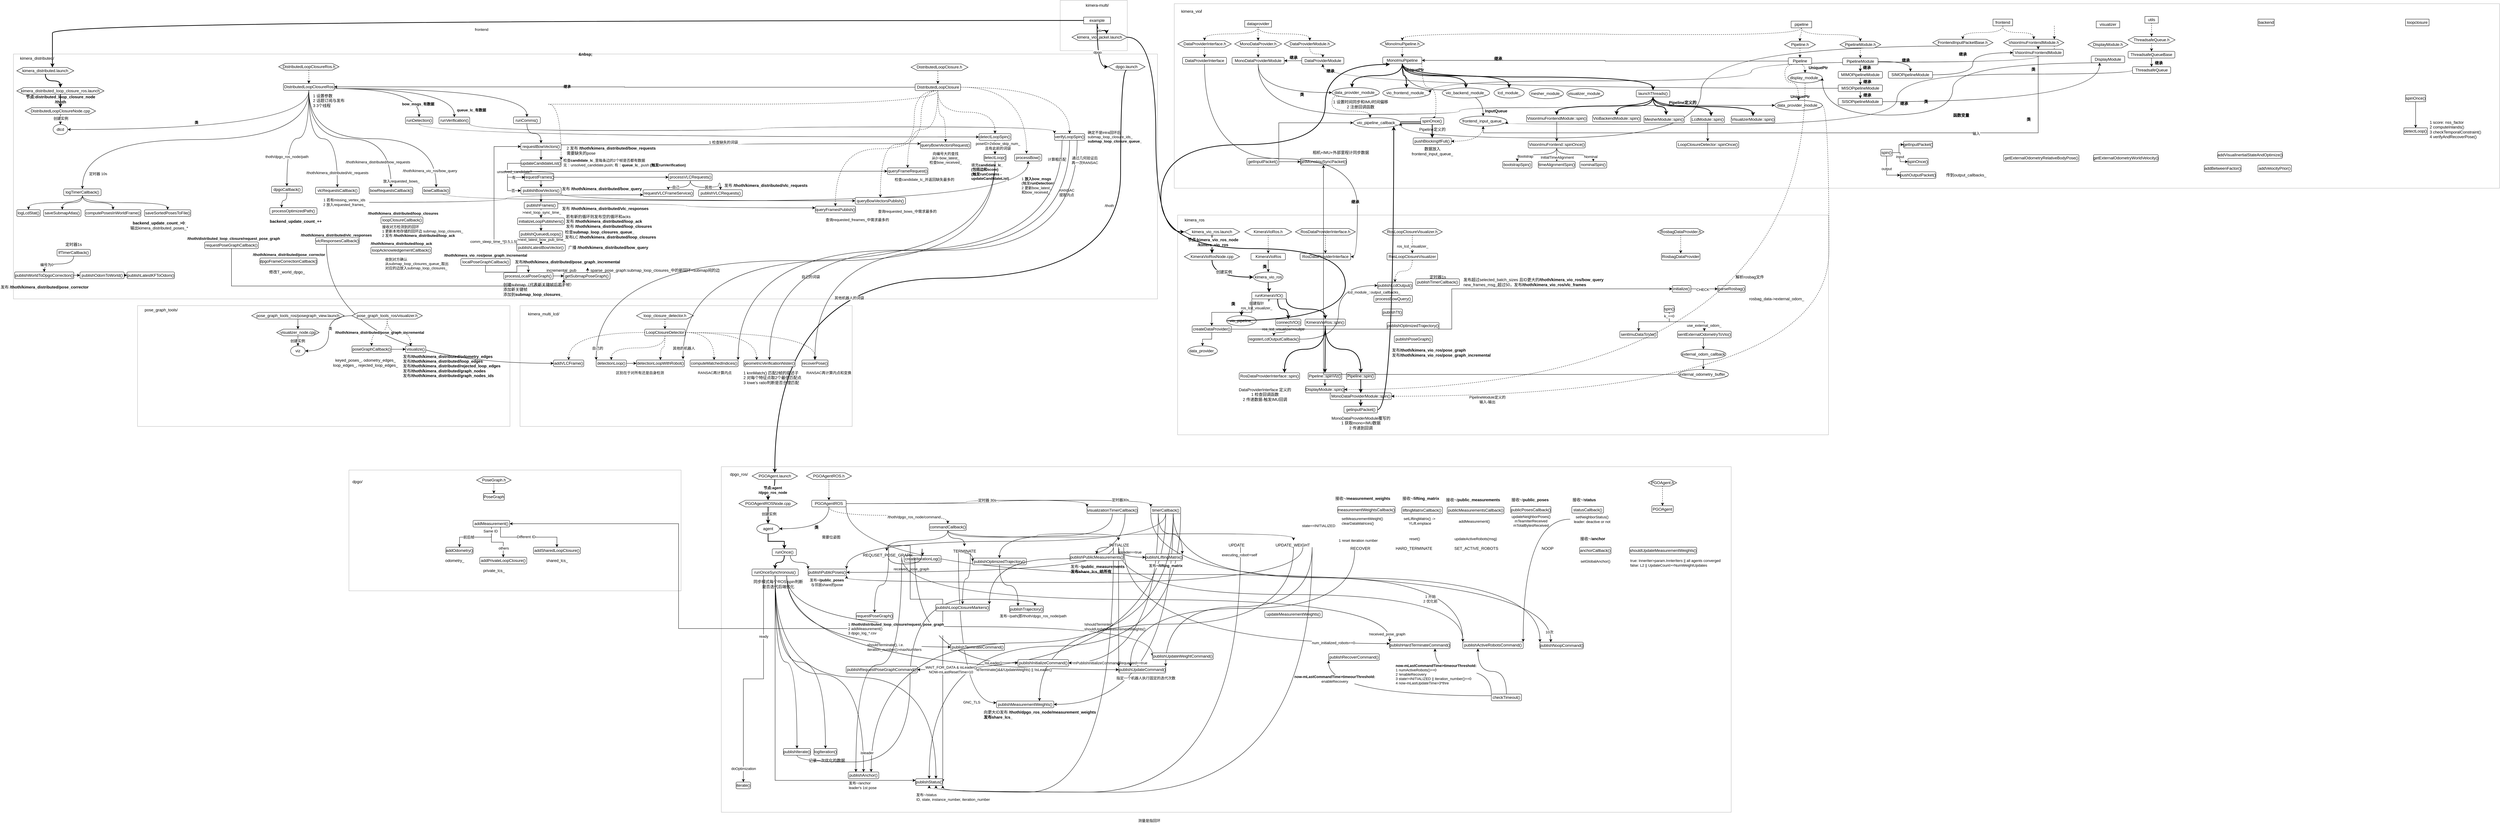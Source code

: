<mxfile version="25.0.3">
  <diagram name="第 1 页" id="871tx0CuNYozfg432vIT">
    <mxGraphModel dx="4521" dy="797" grid="1" gridSize="10" guides="1" tooltips="1" connect="1" arrows="1" fold="1" page="1" pageScale="1" pageWidth="827" pageHeight="1169" math="0" shadow="0">
      <root>
        <mxCell id="0" />
        <mxCell id="1" parent="0" />
        <mxCell id="VvkMW7oBKD9trK85sW6i-4" value="" style="swimlane;startSize=0;opacity=30;" parent="1" vertex="1">
          <mxGeometry x="660" y="10" width="200" height="150" as="geometry">
            <mxRectangle x="290" y="20" width="50" height="40" as="alternateBounds" />
          </mxGeometry>
        </mxCell>
        <mxCell id="VvkMW7oBKD9trK85sW6i-9" style="edgeStyle=orthogonalEdgeStyle;rounded=0;orthogonalLoop=1;jettySize=auto;html=1;exitX=0.5;exitY=1;exitDx=0;exitDy=0;entryX=0.625;entryY=0;entryDx=0;entryDy=0;curved=1;strokeWidth=2;" parent="VvkMW7oBKD9trK85sW6i-4" source="VvkMW7oBKD9trK85sW6i-2" target="VvkMW7oBKD9trK85sW6i-8" edge="1">
          <mxGeometry relative="1" as="geometry" />
        </mxCell>
        <mxCell id="VvkMW7oBKD9trK85sW6i-10" value="vio" style="edgeLabel;html=1;align=center;verticalAlign=middle;resizable=0;points=[];" parent="VvkMW7oBKD9trK85sW6i-9" vertex="1" connectable="0">
          <mxGeometry x="-0.114" relative="1" as="geometry">
            <mxPoint as="offset" />
          </mxGeometry>
        </mxCell>
        <mxCell id="VvkMW7oBKD9trK85sW6i-2" value="example" style="rounded=0;whiteSpace=wrap;html=1;" parent="VvkMW7oBKD9trK85sW6i-4" vertex="1">
          <mxGeometry x="70" y="50" width="80" height="20" as="geometry" />
        </mxCell>
        <mxCell id="VvkMW7oBKD9trK85sW6i-5" value="kimera-multi/" style="text;html=1;align=center;verticalAlign=middle;resizable=0;points=[];autosize=1;strokeColor=none;fillColor=none;" parent="VvkMW7oBKD9trK85sW6i-4" vertex="1">
          <mxGeometry x="65" width="90" height="30" as="geometry" />
        </mxCell>
        <mxCell id="VvkMW7oBKD9trK85sW6i-8" value="kimera_vio_jackel.launch" style="shape=hexagon;perimeter=hexagonPerimeter2;whiteSpace=wrap;html=1;fixedSize=1;" parent="VvkMW7oBKD9trK85sW6i-4" vertex="1">
          <mxGeometry x="35" y="100" width="165" height="20" as="geometry" />
        </mxCell>
        <mxCell id="VvkMW7oBKD9trK85sW6i-11" value="&amp;nbsp;" style="swimlane;startSize=0;opacity=30;" parent="1" vertex="1">
          <mxGeometry x="-2460" y="170" width="3410" height="730" as="geometry" />
        </mxCell>
        <mxCell id="VvkMW7oBKD9trK85sW6i-24" style="edgeStyle=orthogonalEdgeStyle;rounded=0;orthogonalLoop=1;jettySize=auto;html=1;exitX=0.5;exitY=1;exitDx=0;exitDy=0;entryX=0.5;entryY=0;entryDx=0;entryDy=0;curved=1;strokeWidth=2;" parent="VvkMW7oBKD9trK85sW6i-11" source="VvkMW7oBKD9trK85sW6i-16" target="VvkMW7oBKD9trK85sW6i-23" edge="1">
          <mxGeometry relative="1" as="geometry" />
        </mxCell>
        <mxCell id="VvkMW7oBKD9trK85sW6i-16" value="kimera_distributed.launch" style="shape=hexagon;perimeter=hexagonPerimeter2;whiteSpace=wrap;html=1;fixedSize=1;" parent="VvkMW7oBKD9trK85sW6i-11" vertex="1">
          <mxGeometry x="10" y="40" width="170" height="20" as="geometry" />
        </mxCell>
        <mxCell id="VvkMW7oBKD9trK85sW6i-26" style="edgeStyle=orthogonalEdgeStyle;rounded=0;orthogonalLoop=1;jettySize=auto;html=1;exitX=0.5;exitY=1;exitDx=0;exitDy=0;entryX=0.5;entryY=0;entryDx=0;entryDy=0;strokeWidth=2;" parent="VvkMW7oBKD9trK85sW6i-11" source="VvkMW7oBKD9trK85sW6i-23" target="VvkMW7oBKD9trK85sW6i-25" edge="1">
          <mxGeometry relative="1" as="geometry" />
        </mxCell>
        <mxCell id="VvkMW7oBKD9trK85sW6i-23" value="kimera_distributed_loop_closure_ros&lt;span style=&quot;background-color: initial;&quot;&gt;.launch&lt;/span&gt;" style="shape=hexagon;perimeter=hexagonPerimeter2;whiteSpace=wrap;html=1;fixedSize=1;" parent="VvkMW7oBKD9trK85sW6i-11" vertex="1">
          <mxGeometry x="10" y="100" width="260" height="20" as="geometry" />
        </mxCell>
        <mxCell id="LVtS9_K522O-ZJ3R2R5M-102" style="edgeStyle=orthogonalEdgeStyle;rounded=0;orthogonalLoop=1;jettySize=auto;html=1;exitX=0.5;exitY=1;exitDx=0;exitDy=0;entryX=0.5;entryY=0;entryDx=0;entryDy=0;" parent="VvkMW7oBKD9trK85sW6i-11" source="VvkMW7oBKD9trK85sW6i-25" target="LVtS9_K522O-ZJ3R2R5M-101" edge="1">
          <mxGeometry relative="1" as="geometry" />
        </mxCell>
        <mxCell id="LVtS9_K522O-ZJ3R2R5M-103" value="创建实例" style="edgeLabel;html=1;align=center;verticalAlign=middle;resizable=0;points=[];" parent="LVtS9_K522O-ZJ3R2R5M-102" vertex="1" connectable="0">
          <mxGeometry x="-0.186" y="1" relative="1" as="geometry">
            <mxPoint as="offset" />
          </mxGeometry>
        </mxCell>
        <mxCell id="VvkMW7oBKD9trK85sW6i-25" value="DistributedLoopClosureNode.cpp" style="shape=hexagon;perimeter=hexagonPerimeter2;whiteSpace=wrap;html=1;fixedSize=1;" parent="VvkMW7oBKD9trK85sW6i-11" vertex="1">
          <mxGeometry x="35" y="160" width="210" height="20" as="geometry" />
        </mxCell>
        <mxCell id="VvkMW7oBKD9trK85sW6i-12" value="kimera_distributed/" style="text;html=1;align=center;verticalAlign=middle;resizable=0;points=[];autosize=1;strokeColor=none;fillColor=none;" parent="VvkMW7oBKD9trK85sW6i-11" vertex="1">
          <mxGeometry x="10" y="-2" width="120" height="30" as="geometry" />
        </mxCell>
        <mxCell id="LVtS9_K522O-ZJ3R2R5M-97" value="&lt;div&gt;节点:distributed_loop_closure_node&lt;/div&gt;&lt;div&gt;/thoth&lt;/div&gt;" style="text;html=1;align=center;verticalAlign=middle;resizable=0;points=[];autosize=1;strokeColor=none;fillColor=none;fontStyle=1" parent="VvkMW7oBKD9trK85sW6i-11" vertex="1">
          <mxGeometry x="35" y="115" width="210" height="40" as="geometry" />
        </mxCell>
        <mxCell id="LVtS9_K522O-ZJ3R2R5M-104" style="edgeStyle=orthogonalEdgeStyle;rounded=0;orthogonalLoop=1;jettySize=auto;html=1;exitX=0.5;exitY=1;exitDx=0;exitDy=0;entryX=1;entryY=0.5;entryDx=0;entryDy=0;curved=1;" parent="VvkMW7oBKD9trK85sW6i-11" source="LVtS9_K522O-ZJ3R2R5M-99" target="LVtS9_K522O-ZJ3R2R5M-101" edge="1">
          <mxGeometry relative="1" as="geometry" />
        </mxCell>
        <mxCell id="LVtS9_K522O-ZJ3R2R5M-105" value="类" style="edgeLabel;html=1;align=center;verticalAlign=middle;resizable=0;points=[];fontStyle=1" parent="LVtS9_K522O-ZJ3R2R5M-104" vertex="1" connectable="0">
          <mxGeometry x="0.084" y="-21" relative="1" as="geometry">
            <mxPoint as="offset" />
          </mxGeometry>
        </mxCell>
        <mxCell id="LVtS9_K522O-ZJ3R2R5M-101" value="dlcd" style="ellipse;whiteSpace=wrap;html=1;" parent="VvkMW7oBKD9trK85sW6i-11" vertex="1">
          <mxGeometry x="118.15" y="210" width="43.7" height="30" as="geometry" />
        </mxCell>
        <mxCell id="BeRfNDQtRnZPTwntqfJG-25" style="edgeStyle=orthogonalEdgeStyle;rounded=0;orthogonalLoop=1;jettySize=auto;html=1;exitX=0.5;exitY=1;exitDx=0;exitDy=0;entryX=0.5;entryY=0;entryDx=0;entryDy=0;curved=1;" parent="VvkMW7oBKD9trK85sW6i-11" source="0Aknnp46XR5USEGLTyHL-1" target="BeRfNDQtRnZPTwntqfJG-21" edge="1">
          <mxGeometry relative="1" as="geometry" />
        </mxCell>
        <mxCell id="BeRfNDQtRnZPTwntqfJG-26" style="edgeStyle=orthogonalEdgeStyle;shape=connector;curved=1;rounded=0;orthogonalLoop=1;jettySize=auto;html=1;exitX=0.5;exitY=1;exitDx=0;exitDy=0;entryX=0.5;entryY=0;entryDx=0;entryDy=0;strokeColor=default;align=center;verticalAlign=middle;fontFamily=Helvetica;fontSize=11;fontColor=default;labelBackgroundColor=default;endArrow=classic;" parent="VvkMW7oBKD9trK85sW6i-11" source="0Aknnp46XR5USEGLTyHL-1" target="BeRfNDQtRnZPTwntqfJG-22" edge="1">
          <mxGeometry relative="1" as="geometry" />
        </mxCell>
        <mxCell id="BeRfNDQtRnZPTwntqfJG-27" style="edgeStyle=orthogonalEdgeStyle;shape=connector;curved=1;rounded=0;orthogonalLoop=1;jettySize=auto;html=1;exitX=0.5;exitY=1;exitDx=0;exitDy=0;entryX=0.5;entryY=0;entryDx=0;entryDy=0;strokeColor=default;align=center;verticalAlign=middle;fontFamily=Helvetica;fontSize=11;fontColor=default;labelBackgroundColor=default;endArrow=classic;" parent="VvkMW7oBKD9trK85sW6i-11" source="0Aknnp46XR5USEGLTyHL-1" target="BeRfNDQtRnZPTwntqfJG-23" edge="1">
          <mxGeometry relative="1" as="geometry" />
        </mxCell>
        <mxCell id="BeRfNDQtRnZPTwntqfJG-28" style="edgeStyle=orthogonalEdgeStyle;shape=connector;curved=1;rounded=0;orthogonalLoop=1;jettySize=auto;html=1;exitX=0.5;exitY=1;exitDx=0;exitDy=0;strokeColor=default;align=center;verticalAlign=middle;fontFamily=Helvetica;fontSize=11;fontColor=default;labelBackgroundColor=default;endArrow=classic;entryX=0.5;entryY=0;entryDx=0;entryDy=0;" parent="VvkMW7oBKD9trK85sW6i-11" source="0Aknnp46XR5USEGLTyHL-1" target="BeRfNDQtRnZPTwntqfJG-24" edge="1">
          <mxGeometry relative="1" as="geometry">
            <mxPoint x="450" y="440" as="targetPoint" />
          </mxGeometry>
        </mxCell>
        <mxCell id="0Aknnp46XR5USEGLTyHL-1" value="logTimerCallback()" style="rounded=1;whiteSpace=wrap;html=1;" parent="VvkMW7oBKD9trK85sW6i-11" vertex="1">
          <mxGeometry x="150.0" y="402" width="111.33" height="20" as="geometry" />
        </mxCell>
        <mxCell id="0Aknnp46XR5USEGLTyHL-2" style="edgeStyle=orthogonalEdgeStyle;rounded=0;orthogonalLoop=1;jettySize=auto;html=1;exitX=0.5;exitY=1;exitDx=0;exitDy=0;entryX=0.5;entryY=0;entryDx=0;entryDy=0;curved=1;" parent="VvkMW7oBKD9trK85sW6i-11" source="LVtS9_K522O-ZJ3R2R5M-99" target="0Aknnp46XR5USEGLTyHL-1" edge="1">
          <mxGeometry relative="1" as="geometry" />
        </mxCell>
        <mxCell id="0Aknnp46XR5USEGLTyHL-4" value="定时器 10s" style="edgeLabel;html=1;align=center;verticalAlign=middle;resizable=0;points=[];" parent="0Aknnp46XR5USEGLTyHL-2" vertex="1" connectable="0">
          <mxGeometry x="0.6" y="-1" relative="1" as="geometry">
            <mxPoint x="-1" y="103" as="offset" />
          </mxGeometry>
        </mxCell>
        <mxCell id="0Aknnp46XR5USEGLTyHL-3" value="&lt;div&gt;&lt;b&gt;backend_update_count_&amp;gt;0&lt;/b&gt;:&lt;/div&gt;&lt;div&gt;输出kimera_distributed_poses_*&lt;br&gt;&lt;/div&gt;" style="text;html=1;align=center;verticalAlign=middle;resizable=0;points=[];autosize=1;strokeColor=none;fillColor=none;" parent="VvkMW7oBKD9trK85sW6i-11" vertex="1">
          <mxGeometry x="333.67" y="490.98" width="200" height="40" as="geometry" />
        </mxCell>
        <mxCell id="BeRfNDQtRnZPTwntqfJG-21" value="logLcdStat()" style="rounded=1;whiteSpace=wrap;html=1;" parent="VvkMW7oBKD9trK85sW6i-11" vertex="1">
          <mxGeometry x="10" y="464" width="70" height="20" as="geometry" />
        </mxCell>
        <mxCell id="BeRfNDQtRnZPTwntqfJG-22" value="saveSubmapAtlas()" style="rounded=1;whiteSpace=wrap;html=1;" parent="VvkMW7oBKD9trK85sW6i-11" vertex="1">
          <mxGeometry x="90.0" y="464" width="111.33" height="20" as="geometry" />
        </mxCell>
        <mxCell id="BeRfNDQtRnZPTwntqfJG-23" value="computePosesInWorldFrame()" style="rounded=1;whiteSpace=wrap;html=1;" parent="VvkMW7oBKD9trK85sW6i-11" vertex="1">
          <mxGeometry x="213.67" y="464" width="166.33" height="20" as="geometry" />
        </mxCell>
        <mxCell id="BeRfNDQtRnZPTwntqfJG-24" value="saveSortedPosesToFile()" style="rounded=1;whiteSpace=wrap;html=1;" parent="VvkMW7oBKD9trK85sW6i-11" vertex="1">
          <mxGeometry x="390.71" y="464.24" width="137.81" height="20" as="geometry" />
        </mxCell>
        <mxCell id="VvkMW7oBKD9trK85sW6i-17" value="dpgo.launch" style="shape=hexagon;perimeter=hexagonPerimeter2;whiteSpace=wrap;html=1;fixedSize=1;" parent="VvkMW7oBKD9trK85sW6i-11" vertex="1">
          <mxGeometry x="3263.03" y="28" width="110" height="20" as="geometry" />
        </mxCell>
        <mxCell id="LVtS9_K522O-ZJ3R2R5M-100" style="edgeStyle=orthogonalEdgeStyle;rounded=0;orthogonalLoop=1;jettySize=auto;html=1;exitX=0.5;exitY=1;exitDx=0;exitDy=0;entryX=0.5;entryY=0;entryDx=0;entryDy=0;dashed=1;" parent="VvkMW7oBKD9trK85sW6i-11" source="LVtS9_K522O-ZJ3R2R5M-98" target="LVtS9_K522O-ZJ3R2R5M-99" edge="1">
          <mxGeometry relative="1" as="geometry" />
        </mxCell>
        <mxCell id="LVtS9_K522O-ZJ3R2R5M-98" value="DistributedLoopClosureRos.h" style="shape=hexagon;perimeter=hexagonPerimeter2;whiteSpace=wrap;html=1;fixedSize=1;" parent="VvkMW7oBKD9trK85sW6i-11" vertex="1">
          <mxGeometry x="790.52" y="28" width="180" height="20" as="geometry" />
        </mxCell>
        <mxCell id="iC-QYg-gDKWotAnspQyN-7" style="edgeStyle=orthogonalEdgeStyle;rounded=0;orthogonalLoop=1;jettySize=auto;html=1;exitX=0.5;exitY=1;exitDx=0;exitDy=0;entryX=0.5;entryY=0;entryDx=0;entryDy=0;curved=1;" parent="VvkMW7oBKD9trK85sW6i-11" source="LVtS9_K522O-ZJ3R2R5M-99" target="iC-QYg-gDKWotAnspQyN-6" edge="1">
          <mxGeometry relative="1" as="geometry" />
        </mxCell>
        <mxCell id="fet_FsJ9__Uc1vNtu3ny-3" value="thoth/dpgo_ros_node/path" style="edgeLabel;html=1;align=center;verticalAlign=middle;resizable=0;points=[];" parent="iC-QYg-gDKWotAnspQyN-7" vertex="1" connectable="0">
          <mxGeometry x="0.496" relative="1" as="geometry">
            <mxPoint as="offset" />
          </mxGeometry>
        </mxCell>
        <mxCell id="fet_FsJ9__Uc1vNtu3ny-10" style="edgeStyle=orthogonalEdgeStyle;rounded=0;orthogonalLoop=1;jettySize=auto;html=1;exitX=1;exitY=0.75;exitDx=0;exitDy=0;entryX=0.5;entryY=0;entryDx=0;entryDy=0;curved=1;" parent="VvkMW7oBKD9trK85sW6i-11" source="LVtS9_K522O-ZJ3R2R5M-99" target="fet_FsJ9__Uc1vNtu3ny-6" edge="1">
          <mxGeometry relative="1" as="geometry" />
        </mxCell>
        <mxCell id="1-i565KOY_GxOukXeuxw-3" value="&lt;b&gt;queue_lc_有数据&lt;/b&gt;" style="edgeLabel;html=1;align=center;verticalAlign=middle;resizable=0;points=[];container=0;" parent="fet_FsJ9__Uc1vNtu3ny-10" vertex="1" connectable="0">
          <mxGeometry x="0.673" y="-16" relative="1" as="geometry">
            <mxPoint x="67" y="51" as="offset" />
          </mxGeometry>
        </mxCell>
        <mxCell id="fet_FsJ9__Uc1vNtu3ny-11" style="edgeStyle=orthogonalEdgeStyle;rounded=0;orthogonalLoop=1;jettySize=auto;html=1;exitX=1;exitY=0.75;exitDx=0;exitDy=0;entryX=0.5;entryY=0;entryDx=0;entryDy=0;curved=1;" parent="VvkMW7oBKD9trK85sW6i-11" source="LVtS9_K522O-ZJ3R2R5M-99" target="fet_FsJ9__Uc1vNtu3ny-7" edge="1">
          <mxGeometry relative="1" as="geometry" />
        </mxCell>
        <mxCell id="fet_FsJ9__Uc1vNtu3ny-12" style="edgeStyle=orthogonalEdgeStyle;rounded=0;orthogonalLoop=1;jettySize=auto;html=1;exitX=1;exitY=0.75;exitDx=0;exitDy=0;entryX=0.5;entryY=0;entryDx=0;entryDy=0;curved=1;" parent="VvkMW7oBKD9trK85sW6i-11" source="LVtS9_K522O-ZJ3R2R5M-99" target="fet_FsJ9__Uc1vNtu3ny-5" edge="1">
          <mxGeometry relative="1" as="geometry" />
        </mxCell>
        <mxCell id="1-i565KOY_GxOukXeuxw-4" value="&lt;b&gt;bow_msgs_有数据&lt;/b&gt;" style="edgeLabel;html=1;align=center;verticalAlign=middle;resizable=0;points=[];" parent="fet_FsJ9__Uc1vNtu3ny-12" vertex="1" connectable="0">
          <mxGeometry x="0.768" y="-3" relative="1" as="geometry">
            <mxPoint as="offset" />
          </mxGeometry>
        </mxCell>
        <mxCell id="1-i565KOY_GxOukXeuxw-6" style="edgeStyle=orthogonalEdgeStyle;rounded=0;orthogonalLoop=1;jettySize=auto;html=1;exitX=0.5;exitY=1;exitDx=0;exitDy=0;entryX=0.5;entryY=0;entryDx=0;entryDy=0;curved=1;" parent="VvkMW7oBKD9trK85sW6i-11" source="LVtS9_K522O-ZJ3R2R5M-99" target="1-i565KOY_GxOukXeuxw-5" edge="1">
          <mxGeometry relative="1" as="geometry" />
        </mxCell>
        <mxCell id="1-i565KOY_GxOukXeuxw-7" value="/thoth/kimera_vio_ros/bow_query" style="edgeLabel;html=1;align=center;verticalAlign=middle;resizable=0;points=[];fontFamily=Helvetica;fontSize=11;fontColor=default;labelBackgroundColor=default;" parent="1-i565KOY_GxOukXeuxw-6" vertex="1" connectable="0">
          <mxGeometry x="0.838" relative="1" as="geometry">
            <mxPoint x="-19" y="5" as="offset" />
          </mxGeometry>
        </mxCell>
        <mxCell id="1-i565KOY_GxOukXeuxw-243" style="edgeStyle=orthogonalEdgeStyle;shape=connector;curved=1;rounded=0;orthogonalLoop=1;jettySize=auto;html=1;exitX=0.5;exitY=1;exitDx=0;exitDy=0;entryX=0.5;entryY=0;entryDx=0;entryDy=0;strokeColor=default;align=center;verticalAlign=middle;fontFamily=Helvetica;fontSize=11;fontColor=default;labelBackgroundColor=default;endArrow=classic;" parent="VvkMW7oBKD9trK85sW6i-11" source="LVtS9_K522O-ZJ3R2R5M-99" target="1-i565KOY_GxOukXeuxw-242" edge="1">
          <mxGeometry relative="1" as="geometry" />
        </mxCell>
        <mxCell id="1-i565KOY_GxOukXeuxw-256" style="edgeStyle=orthogonalEdgeStyle;shape=connector;curved=1;rounded=0;orthogonalLoop=1;jettySize=auto;html=1;exitX=0.5;exitY=1;exitDx=0;exitDy=0;entryX=0.5;entryY=0;entryDx=0;entryDy=0;strokeColor=default;align=center;verticalAlign=middle;fontFamily=Helvetica;fontSize=11;fontColor=default;labelBackgroundColor=default;endArrow=classic;" parent="VvkMW7oBKD9trK85sW6i-11" source="LVtS9_K522O-ZJ3R2R5M-99" target="1-i565KOY_GxOukXeuxw-255" edge="1">
          <mxGeometry relative="1" as="geometry" />
        </mxCell>
        <mxCell id="1-i565KOY_GxOukXeuxw-257" value="/thoth/kimera_distributed/vlc_requests" style="edgeLabel;html=1;align=center;verticalAlign=middle;resizable=0;points=[];fontFamily=Helvetica;fontSize=11;fontColor=default;labelBackgroundColor=default;" parent="1-i565KOY_GxOukXeuxw-256" vertex="1" connectable="0">
          <mxGeometry x="0.771" y="-1" relative="1" as="geometry">
            <mxPoint as="offset" />
          </mxGeometry>
        </mxCell>
        <mxCell id="LVtS9_K522O-ZJ3R2R5M-99" value="DistributedLoopClosureRos" style="rounded=1;whiteSpace=wrap;html=1;" parent="VvkMW7oBKD9trK85sW6i-11" vertex="1">
          <mxGeometry x="804.85" y="88" width="151.33" height="20" as="geometry" />
        </mxCell>
        <mxCell id="LVtS9_K522O-ZJ3R2R5M-106" value="&lt;div align=&quot;left&quot;&gt;1 设置参数&lt;/div&gt;&lt;div align=&quot;left&quot;&gt;2 话题订阅与发布&lt;/div&gt;&lt;div align=&quot;left&quot;&gt;3 3个线程&lt;br&gt;&lt;/div&gt;" style="text;html=1;align=left;verticalAlign=middle;resizable=0;points=[];autosize=1;strokeColor=none;fillColor=none;" parent="VvkMW7oBKD9trK85sW6i-11" vertex="1">
          <mxGeometry x="890.52" y="109.45" width="120" height="60" as="geometry" />
        </mxCell>
        <mxCell id="iC-QYg-gDKWotAnspQyN-1" style="edgeStyle=orthogonalEdgeStyle;rounded=0;orthogonalLoop=1;jettySize=auto;html=1;exitX=0.5;exitY=1;exitDx=0;exitDy=0;entryX=0.5;entryY=0;entryDx=0;entryDy=0;dashed=1;" parent="VvkMW7oBKD9trK85sW6i-11" source="iC-QYg-gDKWotAnspQyN-2" target="iC-QYg-gDKWotAnspQyN-3" edge="1">
          <mxGeometry relative="1" as="geometry" />
        </mxCell>
        <mxCell id="iC-QYg-gDKWotAnspQyN-2" value="DistributedLoopClosure.h" style="shape=hexagon;perimeter=hexagonPerimeter2;whiteSpace=wrap;html=1;fixedSize=1;" parent="VvkMW7oBKD9trK85sW6i-11" vertex="1">
          <mxGeometry x="2675.38" y="29.45" width="170" height="20" as="geometry" />
        </mxCell>
        <mxCell id="iC-QYg-gDKWotAnspQyN-4" style="edgeStyle=orthogonalEdgeStyle;rounded=0;orthogonalLoop=1;jettySize=auto;html=1;exitX=0;exitY=0.5;exitDx=0;exitDy=0;entryX=1;entryY=0.5;entryDx=0;entryDy=0;" parent="VvkMW7oBKD9trK85sW6i-11" source="iC-QYg-gDKWotAnspQyN-3" target="LVtS9_K522O-ZJ3R2R5M-99" edge="1">
          <mxGeometry relative="1" as="geometry" />
        </mxCell>
        <mxCell id="iC-QYg-gDKWotAnspQyN-5" value="&lt;b&gt;继承&lt;/b&gt;" style="edgeLabel;html=1;align=center;verticalAlign=middle;resizable=0;points=[];" parent="iC-QYg-gDKWotAnspQyN-4" vertex="1" connectable="0">
          <mxGeometry x="0.199" y="-1" relative="1" as="geometry">
            <mxPoint as="offset" />
          </mxGeometry>
        </mxCell>
        <mxCell id="1-i565KOY_GxOukXeuxw-10" style="edgeStyle=orthogonalEdgeStyle;shape=connector;curved=1;rounded=0;orthogonalLoop=1;jettySize=auto;html=1;exitX=1;exitY=0.5;exitDx=0;exitDy=0;strokeColor=default;align=center;verticalAlign=middle;fontFamily=Helvetica;fontSize=11;fontColor=default;labelBackgroundColor=default;endArrow=classic;entryX=0.443;entryY=-0.093;entryDx=0;entryDy=0;entryPerimeter=0;dashed=1;" parent="VvkMW7oBKD9trK85sW6i-11" source="iC-QYg-gDKWotAnspQyN-3" target="1-i565KOY_GxOukXeuxw-8" edge="1">
          <mxGeometry relative="1" as="geometry" />
        </mxCell>
        <mxCell id="1-i565KOY_GxOukXeuxw-16" style="edgeStyle=orthogonalEdgeStyle;shape=connector;curved=1;rounded=0;orthogonalLoop=1;jettySize=auto;html=1;exitX=0.5;exitY=1;exitDx=0;exitDy=0;entryX=0.5;entryY=0;entryDx=0;entryDy=0;strokeColor=default;align=center;verticalAlign=middle;fontFamily=Helvetica;fontSize=11;fontColor=default;labelBackgroundColor=default;endArrow=classic;dashed=1;" parent="VvkMW7oBKD9trK85sW6i-11" source="iC-QYg-gDKWotAnspQyN-3" target="fet_FsJ9__Uc1vNtu3ny-36" edge="1">
          <mxGeometry relative="1" as="geometry" />
        </mxCell>
        <mxCell id="1-i565KOY_GxOukXeuxw-220" style="edgeStyle=orthogonalEdgeStyle;shape=connector;curved=1;rounded=0;orthogonalLoop=1;jettySize=auto;html=1;exitX=0.5;exitY=1;exitDx=0;exitDy=0;entryX=1;entryY=0;entryDx=0;entryDy=0;strokeColor=default;align=center;verticalAlign=middle;fontFamily=Helvetica;fontSize=11;fontColor=default;labelBackgroundColor=default;endArrow=classic;dashed=1;" parent="VvkMW7oBKD9trK85sW6i-11" source="iC-QYg-gDKWotAnspQyN-3" target="fet_FsJ9__Uc1vNtu3ny-16" edge="1">
          <mxGeometry relative="1" as="geometry">
            <Array as="points">
              <mxPoint x="1557.97" y="149.55" />
              <mxPoint x="1132.97" y="149.55" />
            </Array>
          </mxGeometry>
        </mxCell>
        <mxCell id="1-i565KOY_GxOukXeuxw-225" style="edgeStyle=orthogonalEdgeStyle;shape=connector;curved=1;rounded=0;orthogonalLoop=1;jettySize=auto;html=1;exitX=0.5;exitY=1;exitDx=0;exitDy=0;entryX=0.5;entryY=0;entryDx=0;entryDy=0;strokeColor=default;align=center;verticalAlign=middle;fontFamily=Helvetica;fontSize=11;fontColor=default;labelBackgroundColor=default;endArrow=classic;dashed=1;" parent="VvkMW7oBKD9trK85sW6i-11" source="iC-QYg-gDKWotAnspQyN-3" target="1-i565KOY_GxOukXeuxw-222" edge="1">
          <mxGeometry relative="1" as="geometry" />
        </mxCell>
        <mxCell id="1-i565KOY_GxOukXeuxw-228" style="edgeStyle=orthogonalEdgeStyle;shape=connector;curved=1;rounded=0;orthogonalLoop=1;jettySize=auto;html=1;exitX=0.5;exitY=1;exitDx=0;exitDy=0;entryX=0.5;entryY=0;entryDx=0;entryDy=0;strokeColor=default;align=center;verticalAlign=middle;fontFamily=Helvetica;fontSize=11;fontColor=default;labelBackgroundColor=default;endArrow=classic;dashed=1;" parent="VvkMW7oBKD9trK85sW6i-11" source="iC-QYg-gDKWotAnspQyN-3" target="1-i565KOY_GxOukXeuxw-227" edge="1">
          <mxGeometry relative="1" as="geometry" />
        </mxCell>
        <mxCell id="1-i565KOY_GxOukXeuxw-251" style="edgeStyle=orthogonalEdgeStyle;shape=connector;curved=1;rounded=0;orthogonalLoop=1;jettySize=auto;html=1;exitX=0.5;exitY=1;exitDx=0;exitDy=0;entryX=0.5;entryY=0;entryDx=0;entryDy=0;strokeColor=default;align=center;verticalAlign=middle;fontFamily=Helvetica;fontSize=11;fontColor=default;labelBackgroundColor=default;endArrow=classic;dashed=1;" parent="VvkMW7oBKD9trK85sW6i-11" source="iC-QYg-gDKWotAnspQyN-3" target="1-i565KOY_GxOukXeuxw-239" edge="1">
          <mxGeometry relative="1" as="geometry">
            <Array as="points">
              <mxPoint x="2685" y="108.55" />
              <mxPoint x="2685" y="269.55" />
              <mxPoint x="2584" y="269.55" />
            </Array>
          </mxGeometry>
        </mxCell>
        <mxCell id="1-i565KOY_GxOukXeuxw-252" style="edgeStyle=orthogonalEdgeStyle;shape=connector;curved=1;rounded=0;orthogonalLoop=1;jettySize=auto;html=1;exitX=0.5;exitY=1;exitDx=0;exitDy=0;entryX=0.5;entryY=0;entryDx=0;entryDy=0;strokeColor=default;align=center;verticalAlign=middle;fontFamily=Helvetica;fontSize=11;fontColor=default;labelBackgroundColor=default;endArrow=classic;dashed=1;" parent="VvkMW7oBKD9trK85sW6i-11" source="iC-QYg-gDKWotAnspQyN-3" target="1-i565KOY_GxOukXeuxw-248" edge="1">
          <mxGeometry relative="1" as="geometry">
            <Array as="points">
              <mxPoint x="2705" y="109.55" />
              <mxPoint x="2705" y="282.55" />
              <mxPoint x="2450" y="282.55" />
            </Array>
          </mxGeometry>
        </mxCell>
        <mxCell id="51QG4nPNrwuvi0E965fS-2" style="edgeStyle=orthogonalEdgeStyle;rounded=0;orthogonalLoop=1;jettySize=auto;html=1;exitX=1;exitY=0.5;exitDx=0;exitDy=0;entryX=0.5;entryY=0;entryDx=0;entryDy=0;curved=1;dashed=1;" parent="VvkMW7oBKD9trK85sW6i-11" source="iC-QYg-gDKWotAnspQyN-3" target="fet_FsJ9__Uc1vNtu3ny-48" edge="1">
          <mxGeometry relative="1" as="geometry" />
        </mxCell>
        <mxCell id="iC-QYg-gDKWotAnspQyN-3" value="DistributedLoopClosure" style="rounded=1;whiteSpace=wrap;html=1;" parent="VvkMW7oBKD9trK85sW6i-11" vertex="1">
          <mxGeometry x="2687.52" y="89" width="135.66" height="20" as="geometry" />
        </mxCell>
        <mxCell id="iC-QYg-gDKWotAnspQyN-13" style="edgeStyle=orthogonalEdgeStyle;rounded=0;orthogonalLoop=1;jettySize=auto;html=1;exitX=0.5;exitY=1;exitDx=0;exitDy=0;entryX=0.25;entryY=0;entryDx=0;entryDy=0;curved=1;" parent="VvkMW7oBKD9trK85sW6i-11" source="iC-QYg-gDKWotAnspQyN-6" target="iC-QYg-gDKWotAnspQyN-12" edge="1">
          <mxGeometry relative="1" as="geometry" />
        </mxCell>
        <mxCell id="iC-QYg-gDKWotAnspQyN-6" value="dpgoCallback()" style="rounded=1;whiteSpace=wrap;html=1;" parent="VvkMW7oBKD9trK85sW6i-11" vertex="1">
          <mxGeometry x="769.52" y="393.99" width="91.33" height="20" as="geometry" />
        </mxCell>
        <mxCell id="iC-QYg-gDKWotAnspQyN-12" value="processOptimizedPath()" style="rounded=1;whiteSpace=wrap;html=1;" parent="VvkMW7oBKD9trK85sW6i-11" vertex="1">
          <mxGeometry x="764.19" y="457.99" width="140.66" height="20" as="geometry" />
        </mxCell>
        <mxCell id="iC-QYg-gDKWotAnspQyN-14" value="&lt;div&gt;&lt;b&gt;backend_update_count_++&lt;/b&gt;&lt;/div&gt;" style="text;html=1;align=center;verticalAlign=middle;resizable=0;points=[];autosize=1;strokeColor=none;fillColor=none;" parent="VvkMW7oBKD9trK85sW6i-11" vertex="1">
          <mxGeometry x="750.52" y="484.23" width="180" height="30" as="geometry" />
        </mxCell>
        <mxCell id="fet_FsJ9__Uc1vNtu3ny-5" value="runDetection()" style="rounded=1;whiteSpace=wrap;html=1;" parent="VvkMW7oBKD9trK85sW6i-11" vertex="1">
          <mxGeometry x="1168.52" y="188" width="81.33" height="20" as="geometry" />
        </mxCell>
        <mxCell id="fet_FsJ9__Uc1vNtu3ny-50" style="edgeStyle=orthogonalEdgeStyle;rounded=0;orthogonalLoop=1;jettySize=auto;html=1;exitX=1;exitY=1;exitDx=0;exitDy=0;entryX=0;entryY=0;entryDx=0;entryDy=0;curved=1;" parent="VvkMW7oBKD9trK85sW6i-11" target="fet_FsJ9__Uc1vNtu3ny-48" edge="1" source="fet_FsJ9__Uc1vNtu3ny-6">
          <mxGeometry relative="1" as="geometry">
            <mxPoint x="1138.665" y="208" as="sourcePoint" />
          </mxGeometry>
        </mxCell>
        <mxCell id="fet_FsJ9__Uc1vNtu3ny-6" value="runVerification()" style="rounded=1;whiteSpace=wrap;html=1;" parent="VvkMW7oBKD9trK85sW6i-11" vertex="1">
          <mxGeometry x="1268.52" y="188" width="91.33" height="20" as="geometry" />
        </mxCell>
        <mxCell id="fet_FsJ9__Uc1vNtu3ny-23" style="edgeStyle=orthogonalEdgeStyle;rounded=0;orthogonalLoop=1;jettySize=auto;html=1;exitX=0.5;exitY=1;exitDx=0;exitDy=0;entryX=0.5;entryY=0;entryDx=0;entryDy=0;curved=1;" parent="VvkMW7oBKD9trK85sW6i-11" source="fet_FsJ9__Uc1vNtu3ny-7" target="fet_FsJ9__Uc1vNtu3ny-15" edge="1">
          <mxGeometry relative="1" as="geometry" />
        </mxCell>
        <mxCell id="fet_FsJ9__Uc1vNtu3ny-7" value="runComms()" style="rounded=1;whiteSpace=wrap;html=1;" parent="VvkMW7oBKD9trK85sW6i-11" vertex="1">
          <mxGeometry x="1490.49" y="187.55" width="80" height="20" as="geometry" />
        </mxCell>
        <mxCell id="fet_FsJ9__Uc1vNtu3ny-24" style="edgeStyle=orthogonalEdgeStyle;rounded=0;orthogonalLoop=1;jettySize=auto;html=1;exitX=0.5;exitY=1;exitDx=0;exitDy=0;entryX=0.5;entryY=0;entryDx=0;entryDy=0;" parent="VvkMW7oBKD9trK85sW6i-11" source="fet_FsJ9__Uc1vNtu3ny-15" target="fet_FsJ9__Uc1vNtu3ny-16" edge="1">
          <mxGeometry relative="1" as="geometry" />
        </mxCell>
        <mxCell id="1-i565KOY_GxOukXeuxw-253" style="edgeStyle=orthogonalEdgeStyle;shape=connector;curved=1;rounded=0;orthogonalLoop=1;jettySize=auto;html=1;exitX=1;exitY=0.25;exitDx=0;exitDy=0;entryX=0;entryY=0.25;entryDx=0;entryDy=0;strokeColor=default;align=center;verticalAlign=middle;fontFamily=Helvetica;fontSize=11;fontColor=default;labelBackgroundColor=default;endArrow=classic;" parent="VvkMW7oBKD9trK85sW6i-11" source="fet_FsJ9__Uc1vNtu3ny-15" target="1-i565KOY_GxOukXeuxw-222" edge="1">
          <mxGeometry relative="1" as="geometry" />
        </mxCell>
        <mxCell id="1-i565KOY_GxOukXeuxw-254" value="1 检查缺失的词袋" style="edgeLabel;html=1;align=center;verticalAlign=middle;resizable=0;points=[];fontFamily=Helvetica;fontSize=11;fontColor=default;labelBackgroundColor=default;" parent="1-i565KOY_GxOukXeuxw-253" vertex="1" connectable="0">
          <mxGeometry x="-0.1" y="8" relative="1" as="geometry">
            <mxPoint as="offset" />
          </mxGeometry>
        </mxCell>
        <mxCell id="fet_FsJ9__Uc1vNtu3ny-15" value="requestBowVectors()" style="rounded=1;whiteSpace=wrap;html=1;" parent="VvkMW7oBKD9trK85sW6i-11" vertex="1">
          <mxGeometry x="1512.52" y="265.79" width="120" height="20" as="geometry" />
        </mxCell>
        <mxCell id="fet_FsJ9__Uc1vNtu3ny-32" style="edgeStyle=orthogonalEdgeStyle;rounded=0;orthogonalLoop=1;jettySize=auto;html=1;exitX=0;exitY=0.5;exitDx=0;exitDy=0;entryX=0;entryY=0.5;entryDx=0;entryDy=0;" parent="VvkMW7oBKD9trK85sW6i-11" source="fet_FsJ9__Uc1vNtu3ny-16" target="fet_FsJ9__Uc1vNtu3ny-18" edge="1">
          <mxGeometry relative="1" as="geometry">
            <Array as="points">
              <mxPoint x="1472.51" y="325.79" />
              <mxPoint x="1472.51" y="406.79" />
            </Array>
          </mxGeometry>
        </mxCell>
        <mxCell id="fet_FsJ9__Uc1vNtu3ny-38" value="否" style="edgeLabel;html=1;align=center;verticalAlign=middle;resizable=0;points=[];" parent="fet_FsJ9__Uc1vNtu3ny-32" vertex="1" connectable="0">
          <mxGeometry x="0.709" y="1" relative="1" as="geometry">
            <mxPoint as="offset" />
          </mxGeometry>
        </mxCell>
        <mxCell id="fet_FsJ9__Uc1vNtu3ny-41" value="unsolved_candidate?" style="edgeLabel;html=1;align=center;verticalAlign=middle;resizable=0;points=[];" parent="fet_FsJ9__Uc1vNtu3ny-32" vertex="1" connectable="0">
          <mxGeometry x="-0.259" relative="1" as="geometry">
            <mxPoint x="20" y="5" as="offset" />
          </mxGeometry>
        </mxCell>
        <mxCell id="fet_FsJ9__Uc1vNtu3ny-16" value="updateCandidateList()" style="rounded=1;whiteSpace=wrap;html=1;" parent="VvkMW7oBKD9trK85sW6i-11" vertex="1">
          <mxGeometry x="1512.51" y="315.79" width="120" height="20" as="geometry" />
        </mxCell>
        <mxCell id="fet_FsJ9__Uc1vNtu3ny-26" style="edgeStyle=orthogonalEdgeStyle;rounded=0;orthogonalLoop=1;jettySize=auto;html=1;exitX=0.5;exitY=1;exitDx=0;exitDy=0;entryX=0.5;entryY=0;entryDx=0;entryDy=0;" parent="VvkMW7oBKD9trK85sW6i-11" source="fet_FsJ9__Uc1vNtu3ny-17" target="fet_FsJ9__Uc1vNtu3ny-18" edge="1">
          <mxGeometry relative="1" as="geometry" />
        </mxCell>
        <mxCell id="fet_FsJ9__Uc1vNtu3ny-33" style="edgeStyle=orthogonalEdgeStyle;rounded=0;orthogonalLoop=1;jettySize=auto;html=1;exitX=0;exitY=0.5;exitDx=0;exitDy=0;entryX=0.02;entryY=0.5;entryDx=0;entryDy=0;entryPerimeter=0;" parent="VvkMW7oBKD9trK85sW6i-11" target="fet_FsJ9__Uc1vNtu3ny-17" edge="1">
          <mxGeometry relative="1" as="geometry">
            <mxPoint x="1502.52" y="367.29" as="targetPoint" />
            <mxPoint x="1472.51" y="367.187" as="sourcePoint" />
          </mxGeometry>
        </mxCell>
        <mxCell id="fet_FsJ9__Uc1vNtu3ny-34" value="有" style="edgeLabel;html=1;align=center;verticalAlign=middle;resizable=0;points=[];" parent="fet_FsJ9__Uc1vNtu3ny-33" vertex="1" connectable="0">
          <mxGeometry x="-0.309" relative="1" as="geometry">
            <mxPoint as="offset" />
          </mxGeometry>
        </mxCell>
        <mxCell id="1-i565KOY_GxOukXeuxw-230" style="edgeStyle=orthogonalEdgeStyle;shape=connector;curved=1;rounded=0;orthogonalLoop=1;jettySize=auto;html=1;exitX=1;exitY=0;exitDx=0;exitDy=0;entryX=0;entryY=0.5;entryDx=0;entryDy=0;strokeColor=default;align=center;verticalAlign=middle;fontFamily=Helvetica;fontSize=11;fontColor=default;labelBackgroundColor=default;endArrow=classic;" parent="VvkMW7oBKD9trK85sW6i-11" source="fet_FsJ9__Uc1vNtu3ny-17" target="1-i565KOY_GxOukXeuxw-227" edge="1">
          <mxGeometry relative="1" as="geometry">
            <mxPoint x="1336.34" y="354.29" as="targetPoint" />
            <Array as="points">
              <mxPoint x="1392" y="350" />
              <mxPoint x="1775" y="350" />
              <mxPoint x="1775" y="351" />
            </Array>
          </mxGeometry>
        </mxCell>
        <mxCell id="1-i565KOY_GxOukXeuxw-238" style="edgeStyle=orthogonalEdgeStyle;shape=connector;curved=1;rounded=0;orthogonalLoop=1;jettySize=auto;html=1;exitX=1;exitY=0.5;exitDx=0;exitDy=0;strokeColor=default;align=center;verticalAlign=middle;fontFamily=Helvetica;fontSize=11;fontColor=default;labelBackgroundColor=default;endArrow=classic;" parent="VvkMW7oBKD9trK85sW6i-11" source="fet_FsJ9__Uc1vNtu3ny-17" target="1-i565KOY_GxOukXeuxw-231" edge="1">
          <mxGeometry relative="1" as="geometry" />
        </mxCell>
        <mxCell id="fet_FsJ9__Uc1vNtu3ny-17" value="requestFrames()" style="rounded=1;whiteSpace=wrap;html=1;" parent="VvkMW7oBKD9trK85sW6i-11" vertex="1">
          <mxGeometry x="1522.52" y="357.29" width="88" height="20" as="geometry" />
        </mxCell>
        <mxCell id="fet_FsJ9__Uc1vNtu3ny-27" style="edgeStyle=orthogonalEdgeStyle;rounded=0;orthogonalLoop=1;jettySize=auto;html=1;exitX=0.5;exitY=1;exitDx=0;exitDy=0;entryX=0.5;entryY=0;entryDx=0;entryDy=0;" parent="VvkMW7oBKD9trK85sW6i-11" source="fet_FsJ9__Uc1vNtu3ny-18" target="fet_FsJ9__Uc1vNtu3ny-19" edge="1">
          <mxGeometry relative="1" as="geometry" />
        </mxCell>
        <mxCell id="1-i565KOY_GxOukXeuxw-247" style="edgeStyle=orthogonalEdgeStyle;shape=connector;curved=1;rounded=0;orthogonalLoop=1;jettySize=auto;html=1;exitX=1;exitY=1;exitDx=0;exitDy=0;entryX=0;entryY=0.5;entryDx=0;entryDy=0;strokeColor=default;align=center;verticalAlign=middle;fontFamily=Helvetica;fontSize=11;fontColor=default;labelBackgroundColor=default;endArrow=classic;" parent="VvkMW7oBKD9trK85sW6i-11" source="fet_FsJ9__Uc1vNtu3ny-18" target="1-i565KOY_GxOukXeuxw-239" edge="1">
          <mxGeometry relative="1" as="geometry">
            <mxPoint x="1189.97" y="446.53" as="sourcePoint" />
            <mxPoint x="2071.97" y="485.53" as="targetPoint" />
          </mxGeometry>
        </mxCell>
        <mxCell id="fet_FsJ9__Uc1vNtu3ny-18" value="publishBowVectors()" style="rounded=1;whiteSpace=wrap;html=1;" parent="VvkMW7oBKD9trK85sW6i-11" vertex="1">
          <mxGeometry x="1512.52" y="397.29" width="120" height="20" as="geometry" />
        </mxCell>
        <mxCell id="fet_FsJ9__Uc1vNtu3ny-28" style="edgeStyle=orthogonalEdgeStyle;rounded=0;orthogonalLoop=1;jettySize=auto;html=1;exitX=0.5;exitY=1;exitDx=0;exitDy=0;entryX=0.5;entryY=0;entryDx=0;entryDy=0;" parent="VvkMW7oBKD9trK85sW6i-11" source="fet_FsJ9__Uc1vNtu3ny-19" target="fet_FsJ9__Uc1vNtu3ny-20" edge="1">
          <mxGeometry relative="1" as="geometry" />
        </mxCell>
        <mxCell id="fet_FsJ9__Uc1vNtu3ny-46" value="&amp;gt;next_loop_sync_time_" style="edgeLabel;html=1;align=center;verticalAlign=middle;resizable=0;points=[];" parent="fet_FsJ9__Uc1vNtu3ny-28" vertex="1" connectable="0">
          <mxGeometry x="-0.234" y="1" relative="1" as="geometry">
            <mxPoint as="offset" />
          </mxGeometry>
        </mxCell>
        <mxCell id="1-i565KOY_GxOukXeuxw-250" style="edgeStyle=orthogonalEdgeStyle;shape=connector;curved=1;rounded=0;orthogonalLoop=1;jettySize=auto;html=1;exitX=1;exitY=0.25;exitDx=0;exitDy=0;entryX=0;entryY=0.25;entryDx=0;entryDy=0;strokeColor=default;align=center;verticalAlign=middle;fontFamily=Helvetica;fontSize=11;fontColor=default;labelBackgroundColor=default;endArrow=classic;" parent="VvkMW7oBKD9trK85sW6i-11" source="fet_FsJ9__Uc1vNtu3ny-19" target="1-i565KOY_GxOukXeuxw-248" edge="1">
          <mxGeometry relative="1" as="geometry" />
        </mxCell>
        <mxCell id="fet_FsJ9__Uc1vNtu3ny-19" value="publishFrames()" style="rounded=1;whiteSpace=wrap;html=1;" parent="VvkMW7oBKD9trK85sW6i-11" vertex="1">
          <mxGeometry x="1522.52" y="441.29" width="100" height="20" as="geometry" />
        </mxCell>
        <mxCell id="fet_FsJ9__Uc1vNtu3ny-29" style="edgeStyle=orthogonalEdgeStyle;rounded=0;orthogonalLoop=1;jettySize=auto;html=1;exitX=0.5;exitY=1;exitDx=0;exitDy=0;entryX=0.5;entryY=0;entryDx=0;entryDy=0;" parent="VvkMW7oBKD9trK85sW6i-11" source="fet_FsJ9__Uc1vNtu3ny-20" target="fet_FsJ9__Uc1vNtu3ny-21" edge="1">
          <mxGeometry relative="1" as="geometry" />
        </mxCell>
        <mxCell id="fet_FsJ9__Uc1vNtu3ny-20" value="initializeLoopPublishers()" style="rounded=1;whiteSpace=wrap;html=1;" parent="VvkMW7oBKD9trK85sW6i-11" vertex="1">
          <mxGeometry x="1502.52" y="488.53" width="140" height="20" as="geometry" />
        </mxCell>
        <mxCell id="fet_FsJ9__Uc1vNtu3ny-30" style="edgeStyle=orthogonalEdgeStyle;rounded=0;orthogonalLoop=1;jettySize=auto;html=1;exitX=0.5;exitY=1;exitDx=0;exitDy=0;entryX=0.5;entryY=0;entryDx=0;entryDy=0;" parent="VvkMW7oBKD9trK85sW6i-11" source="fet_FsJ9__Uc1vNtu3ny-21" target="fet_FsJ9__Uc1vNtu3ny-22" edge="1">
          <mxGeometry relative="1" as="geometry" />
        </mxCell>
        <mxCell id="fet_FsJ9__Uc1vNtu3ny-51" value="&amp;gt;next_latest_bow_pub_time_" style="edgeLabel;html=1;align=center;verticalAlign=middle;resizable=0;points=[];" parent="fet_FsJ9__Uc1vNtu3ny-30" vertex="1" connectable="0">
          <mxGeometry x="-0.414" relative="1" as="geometry">
            <mxPoint y="-1" as="offset" />
          </mxGeometry>
        </mxCell>
        <mxCell id="fet_FsJ9__Uc1vNtu3ny-21" value="publishQueuedLoops()" style="rounded=1;whiteSpace=wrap;html=1;" parent="VvkMW7oBKD9trK85sW6i-11" vertex="1">
          <mxGeometry x="1508.19" y="527.29" width="128.67" height="20" as="geometry" />
        </mxCell>
        <mxCell id="fet_FsJ9__Uc1vNtu3ny-31" style="edgeStyle=orthogonalEdgeStyle;rounded=0;orthogonalLoop=1;jettySize=auto;html=1;exitX=0;exitY=0.5;exitDx=0;exitDy=0;" parent="VvkMW7oBKD9trK85sW6i-11" source="fet_FsJ9__Uc1vNtu3ny-22" edge="1">
          <mxGeometry relative="1" as="geometry">
            <Array as="points">
              <mxPoint x="1432.51" y="565.79" />
              <mxPoint x="1432.51" y="275.79" />
            </Array>
            <mxPoint x="1512.51" y="275.79" as="targetPoint" />
          </mxGeometry>
        </mxCell>
        <mxCell id="fet_FsJ9__Uc1vNtu3ny-55" value="comm_sleep_time_*[0.5,1.5]" style="edgeLabel;html=1;align=center;verticalAlign=middle;resizable=0;points=[];" parent="fet_FsJ9__Uc1vNtu3ny-31" vertex="1" connectable="0">
          <mxGeometry x="-0.614" y="2" relative="1" as="geometry">
            <mxPoint as="offset" />
          </mxGeometry>
        </mxCell>
        <mxCell id="fet_FsJ9__Uc1vNtu3ny-22" value="publishLatestBowVector()" style="rounded=1;whiteSpace=wrap;html=1;" parent="VvkMW7oBKD9trK85sW6i-11" vertex="1">
          <mxGeometry x="1500.35" y="567.29" width="144.33" height="20" as="geometry" />
        </mxCell>
        <mxCell id="fet_FsJ9__Uc1vNtu3ny-35" value="&lt;div align=&quot;left&quot;&gt;2 发布 &lt;b&gt;/thoth/kimera_distributed/bow_requests&lt;/b&gt;&lt;br&gt;&lt;/div&gt;&lt;div&gt;需要缺失的pose&lt;br&gt;&lt;/div&gt;" style="text;html=1;align=left;verticalAlign=middle;resizable=0;points=[];autosize=1;strokeColor=none;fillColor=none;" parent="VvkMW7oBKD9trK85sW6i-11" vertex="1">
          <mxGeometry x="1646.86" y="267.74" width="290" height="40" as="geometry" />
        </mxCell>
        <mxCell id="1-i565KOY_GxOukXeuxw-14" style="edgeStyle=orthogonalEdgeStyle;shape=connector;curved=1;rounded=0;orthogonalLoop=1;jettySize=auto;html=1;exitX=0.5;exitY=1;exitDx=0;exitDy=0;entryX=0.5;entryY=0;entryDx=0;entryDy=0;strokeColor=default;align=center;verticalAlign=middle;fontFamily=Helvetica;fontSize=11;fontColor=default;labelBackgroundColor=default;endArrow=classic;" parent="VvkMW7oBKD9trK85sW6i-11" source="fet_FsJ9__Uc1vNtu3ny-36" target="1-i565KOY_GxOukXeuxw-13" edge="1">
          <mxGeometry relative="1" as="geometry" />
        </mxCell>
        <mxCell id="1-i565KOY_GxOukXeuxw-15" value="&lt;div&gt;poseID&amp;gt;2xbow_skip_num_&lt;/div&gt;&lt;div&gt;且有此前的词袋&lt;br&gt;&lt;/div&gt;" style="edgeLabel;html=1;align=center;verticalAlign=middle;resizable=0;points=[];fontFamily=Helvetica;fontSize=11;fontColor=default;labelBackgroundColor=default;" parent="1-i565KOY_GxOukXeuxw-14" vertex="1" connectable="0">
          <mxGeometry x="-0.156" y="-1" relative="1" as="geometry">
            <mxPoint x="9" y="-1" as="offset" />
          </mxGeometry>
        </mxCell>
        <mxCell id="fet_FsJ9__Uc1vNtu3ny-36" value="detectLoopSpin()" style="rounded=1;whiteSpace=wrap;html=1;" parent="VvkMW7oBKD9trK85sW6i-11" vertex="1">
          <mxGeometry x="2878.03" y="237.24" width="95.32" height="20" as="geometry" />
        </mxCell>
        <mxCell id="fet_FsJ9__Uc1vNtu3ny-45" value="&lt;div align=&quot;left&quot;&gt;若有新的循环则发布空的循环和acks&lt;br&gt;&lt;/div&gt;&lt;div align=&quot;left&quot;&gt;发布 &lt;b&gt;/thoth/kimera_distributed/loop_ack&lt;/b&gt;&lt;/div&gt;&lt;div align=&quot;left&quot;&gt;发布 &lt;b&gt;/thoth/kimera_distributed/loop_closures&lt;/b&gt;&lt;/div&gt;" style="text;html=1;align=left;verticalAlign=middle;resizable=0;points=[];autosize=1;strokeColor=none;fillColor=none;" parent="VvkMW7oBKD9trK85sW6i-11" vertex="1">
          <mxGeometry x="1644.68" y="468.53" width="280" height="60" as="geometry" />
        </mxCell>
        <mxCell id="fet_FsJ9__Uc1vNtu3ny-47" value="&lt;div align=&quot;left&quot;&gt;检查&lt;b&gt;submap_loop_closures_queue_&lt;/b&gt;&lt;br&gt;&lt;/div&gt;&lt;div align=&quot;left&quot;&gt;发布LC &lt;b&gt;/thoth/kimera_distributed/loop_closures&lt;/b&gt;&lt;/div&gt;" style="text;html=1;align=left;verticalAlign=middle;resizable=0;points=[];autosize=1;strokeColor=none;fillColor=none;" parent="VvkMW7oBKD9trK85sW6i-11" vertex="1">
          <mxGeometry x="1641.86" y="517.55" width="300" height="40" as="geometry" />
        </mxCell>
        <mxCell id="fet_FsJ9__Uc1vNtu3ny-48" value="verifyLoopSpin()" style="rounded=1;whiteSpace=wrap;html=1;" parent="VvkMW7oBKD9trK85sW6i-11" vertex="1">
          <mxGeometry x="3103.03" y="237.24" width="90" height="20" as="geometry" />
        </mxCell>
        <mxCell id="fet_FsJ9__Uc1vNtu3ny-52" value="&lt;div align=&quot;left&quot;&gt;发布 &lt;b&gt;/thoth/kimera_distributed/bow_query&lt;/b&gt;&lt;/div&gt;" style="text;html=1;align=left;verticalAlign=middle;resizable=0;points=[];autosize=1;strokeColor=none;fillColor=none;" parent="VvkMW7oBKD9trK85sW6i-11" vertex="1">
          <mxGeometry x="1632.51" y="387.29" width="260" height="30" as="geometry" />
        </mxCell>
        <mxCell id="fet_FsJ9__Uc1vNtu3ny-53" value="&lt;div align=&quot;left&quot;&gt;发布 &lt;b&gt;/thoth/kimera_distributed/vlc_responses&lt;/b&gt;&lt;/div&gt;" style="text;html=1;align=left;verticalAlign=middle;resizable=0;points=[];autosize=1;strokeColor=none;fillColor=none;" parent="VvkMW7oBKD9trK85sW6i-11" vertex="1">
          <mxGeometry x="1632.51" y="445.54" width="280" height="30" as="geometry" />
        </mxCell>
        <mxCell id="fet_FsJ9__Uc1vNtu3ny-54" value="&lt;div align=&quot;left&quot;&gt;广播 &lt;b&gt;/thoth/kimera_distributed/bow_query&lt;/b&gt;&lt;/div&gt;" style="text;html=1;align=left;verticalAlign=middle;resizable=0;points=[];autosize=1;strokeColor=none;fillColor=none;" parent="VvkMW7oBKD9trK85sW6i-11" vertex="1">
          <mxGeometry x="1651.86" y="562.29" width="260" height="30" as="geometry" />
        </mxCell>
        <mxCell id="1-i565KOY_GxOukXeuxw-2" style="edgeStyle=orthogonalEdgeStyle;rounded=0;orthogonalLoop=1;jettySize=auto;html=1;exitX=0.5;exitY=1;exitDx=0;exitDy=0;entryX=0;entryY=0.5;entryDx=0;entryDy=0;curved=1;" parent="VvkMW7oBKD9trK85sW6i-11" source="fet_FsJ9__Uc1vNtu3ny-5" target="fet_FsJ9__Uc1vNtu3ny-36" edge="1">
          <mxGeometry relative="1" as="geometry" />
        </mxCell>
        <mxCell id="1-i565KOY_GxOukXeuxw-11" style="edgeStyle=orthogonalEdgeStyle;shape=connector;curved=1;rounded=0;orthogonalLoop=1;jettySize=auto;html=1;exitX=0.75;exitY=1;exitDx=0;exitDy=0;strokeColor=default;align=center;verticalAlign=middle;fontFamily=Helvetica;fontSize=11;fontColor=default;labelBackgroundColor=default;endArrow=classic;" parent="VvkMW7oBKD9trK85sW6i-11" source="1-i565KOY_GxOukXeuxw-5" target="1-i565KOY_GxOukXeuxw-8" edge="1">
          <mxGeometry relative="1" as="geometry" />
        </mxCell>
        <mxCell id="1-i565KOY_GxOukXeuxw-5" value="bowCallback()" style="rounded=1;whiteSpace=wrap;html=1;" parent="VvkMW7oBKD9trK85sW6i-11" vertex="1">
          <mxGeometry x="1219.52" y="397.01" width="81" height="20" as="geometry" />
        </mxCell>
        <mxCell id="1-i565KOY_GxOukXeuxw-8" value="processBow()" style="rounded=1;whiteSpace=wrap;html=1;" parent="VvkMW7oBKD9trK85sW6i-11" vertex="1">
          <mxGeometry x="2983.85" y="298.75" width="81" height="20" as="geometry" />
        </mxCell>
        <mxCell id="1-i565KOY_GxOukXeuxw-12" value="&lt;div align=&quot;left&quot;&gt;1 &lt;b&gt;放入bow_msgs&lt;/b&gt;&lt;/div&gt;&lt;div align=&quot;left&quot;&gt;(触发&lt;b&gt;runDetection&lt;/b&gt;)&lt;b&gt;&lt;br&gt;&lt;/b&gt;&lt;/div&gt;&lt;div align=&quot;left&quot;&gt;2 更新bow_latest_&lt;/div&gt;&lt;div align=&quot;left&quot;&gt;和bow_received_&lt;br&gt;&lt;/div&gt;" style="text;html=1;align=left;verticalAlign=middle;resizable=0;points=[];autosize=1;strokeColor=none;fillColor=none;fontFamily=Helvetica;fontSize=11;fontColor=default;labelBackgroundColor=default;" parent="VvkMW7oBKD9trK85sW6i-11" vertex="1">
          <mxGeometry x="3003.35" y="356.55" width="120" height="70" as="geometry" />
        </mxCell>
        <mxCell id="1-i565KOY_GxOukXeuxw-13" value="detectLoop()" style="rounded=1;whiteSpace=wrap;html=1;" parent="VvkMW7oBKD9trK85sW6i-11" vertex="1">
          <mxGeometry x="2893.03" y="299.24" width="65.32" height="20" as="geometry" />
        </mxCell>
        <mxCell id="1-i565KOY_GxOukXeuxw-213" value="&lt;div align=&quot;justify&quot;&gt;填充&lt;b&gt;candidate_lc_&lt;/b&gt;&lt;/div&gt;&lt;div align=&quot;justify&quot;&gt;&lt;b&gt;(包括边和score)&lt;br&gt;&lt;/b&gt;&lt;/div&gt;&lt;div align=&quot;justify&quot;&gt;&lt;b&gt;(触发runComms -&amp;nbsp;&lt;/b&gt;&lt;/div&gt;&lt;div align=&quot;justify&quot;&gt;&lt;b&gt;updateCandidateList)&lt;br&gt;&lt;/b&gt;&lt;/div&gt;" style="text;html=1;align=left;verticalAlign=middle;resizable=0;points=[];autosize=1;strokeColor=none;fillColor=none;fontFamily=Helvetica;fontSize=11;fontColor=default;labelBackgroundColor=default;" parent="VvkMW7oBKD9trK85sW6i-11" vertex="1">
          <mxGeometry x="2853.35" y="316.25" width="140" height="70" as="geometry" />
        </mxCell>
        <mxCell id="1-i565KOY_GxOukXeuxw-219" value="&lt;div align=&quot;left&quot;&gt;检查&lt;b&gt;candidate_lc_&lt;/b&gt;里每条边的2个帧是否都有数据&lt;/div&gt;&lt;div align=&quot;left&quot;&gt;无：unsolved_candidate.push; 有：&lt;b&gt;queue_lc_&lt;/b&gt;.push &lt;b&gt;(触发runVerification)&lt;/b&gt;&lt;br&gt;&lt;/div&gt;" style="text;html=1;align=left;verticalAlign=middle;resizable=0;points=[];autosize=1;strokeColor=none;fillColor=none;fontFamily=Helvetica;fontSize=11;fontColor=default;labelBackgroundColor=default;" parent="VvkMW7oBKD9trK85sW6i-11" vertex="1">
          <mxGeometry x="1636.86" y="303.55" width="390" height="40" as="geometry" />
        </mxCell>
        <mxCell id="1-i565KOY_GxOukXeuxw-222" value="queryBowVectorsRequest()" style="rounded=1;whiteSpace=wrap;html=1;" parent="VvkMW7oBKD9trK85sW6i-11" vertex="1">
          <mxGeometry x="2703.35" y="262.24" width="150" height="20" as="geometry" />
        </mxCell>
        <mxCell id="1-i565KOY_GxOukXeuxw-226" value="&lt;div&gt;向编号大的查找&lt;/div&gt;&lt;div&gt;从0~bow_latest_&lt;/div&gt;&lt;div&gt;检查bow_received_&lt;br&gt;&lt;/div&gt;" style="text;html=1;align=center;verticalAlign=middle;resizable=0;points=[];autosize=1;strokeColor=none;fillColor=none;fontFamily=Helvetica;fontSize=11;fontColor=default;labelBackgroundColor=default;" parent="VvkMW7oBKD9trK85sW6i-11" vertex="1">
          <mxGeometry x="2718.35" y="284.74" width="120" height="50" as="geometry" />
        </mxCell>
        <mxCell id="1-i565KOY_GxOukXeuxw-227" value="queryFrameRequest()" style="rounded=1;whiteSpace=wrap;html=1;" parent="VvkMW7oBKD9trK85sW6i-11" vertex="1">
          <mxGeometry x="2605" y="339.25" width="120.65" height="20" as="geometry" />
        </mxCell>
        <mxCell id="1-i565KOY_GxOukXeuxw-229" value="检查candidate_lc_并返回缺失最多的" style="text;html=1;align=center;verticalAlign=middle;resizable=0;points=[];autosize=1;strokeColor=none;fillColor=none;fontFamily=Helvetica;fontSize=11;fontColor=default;labelBackgroundColor=default;" parent="VvkMW7oBKD9trK85sW6i-11" vertex="1">
          <mxGeometry x="2615" y="359.25" width="200" height="30" as="geometry" />
        </mxCell>
        <mxCell id="1-i565KOY_GxOukXeuxw-234" style="edgeStyle=orthogonalEdgeStyle;shape=connector;curved=1;rounded=0;orthogonalLoop=1;jettySize=auto;html=1;exitX=0.5;exitY=1;exitDx=0;exitDy=0;entryX=0.5;entryY=0;entryDx=0;entryDy=0;strokeColor=default;align=center;verticalAlign=middle;fontFamily=Helvetica;fontSize=11;fontColor=default;labelBackgroundColor=default;endArrow=classic;" parent="VvkMW7oBKD9trK85sW6i-11" source="1-i565KOY_GxOukXeuxw-231" target="1-i565KOY_GxOukXeuxw-232" edge="1">
          <mxGeometry relative="1" as="geometry" />
        </mxCell>
        <mxCell id="1-i565KOY_GxOukXeuxw-236" value="自己" style="edgeLabel;html=1;align=center;verticalAlign=middle;resizable=0;points=[];fontFamily=Helvetica;fontSize=11;fontColor=default;labelBackgroundColor=default;" parent="1-i565KOY_GxOukXeuxw-234" vertex="1" connectable="0">
          <mxGeometry x="0.372" y="-1" relative="1" as="geometry">
            <mxPoint as="offset" />
          </mxGeometry>
        </mxCell>
        <mxCell id="1-i565KOY_GxOukXeuxw-235" style="edgeStyle=orthogonalEdgeStyle;shape=connector;curved=1;rounded=0;orthogonalLoop=1;jettySize=auto;html=1;exitX=0.5;exitY=1;exitDx=0;exitDy=0;entryX=0.5;entryY=0;entryDx=0;entryDy=0;strokeColor=default;align=center;verticalAlign=middle;fontFamily=Helvetica;fontSize=11;fontColor=default;labelBackgroundColor=default;endArrow=classic;" parent="VvkMW7oBKD9trK85sW6i-11" source="1-i565KOY_GxOukXeuxw-231" target="1-i565KOY_GxOukXeuxw-233" edge="1">
          <mxGeometry relative="1" as="geometry" />
        </mxCell>
        <mxCell id="1-i565KOY_GxOukXeuxw-237" value="其他" style="edgeLabel;html=1;align=center;verticalAlign=middle;resizable=0;points=[];fontFamily=Helvetica;fontSize=11;fontColor=default;labelBackgroundColor=default;" parent="1-i565KOY_GxOukXeuxw-235" vertex="1" connectable="0">
          <mxGeometry x="0.029" y="1" relative="1" as="geometry">
            <mxPoint as="offset" />
          </mxGeometry>
        </mxCell>
        <mxCell id="1-i565KOY_GxOukXeuxw-231" value="&lt;div align=&quot;left&quot;&gt;processVLCRequests()&lt;br&gt;&lt;/div&gt;" style="rounded=1;whiteSpace=wrap;html=1;" parent="VvkMW7oBKD9trK85sW6i-11" vertex="1">
          <mxGeometry x="1952.52" y="357.29" width="130" height="20" as="geometry" />
        </mxCell>
        <mxCell id="1-i565KOY_GxOukXeuxw-232" value="requestVLCFrameService()" style="rounded=1;whiteSpace=wrap;html=1;" parent="VvkMW7oBKD9trK85sW6i-11" vertex="1">
          <mxGeometry x="1876.86" y="404.55" width="150" height="20" as="geometry" />
        </mxCell>
        <mxCell id="1-i565KOY_GxOukXeuxw-233" value="&lt;div align=&quot;left&quot;&gt;publishVLCRequests()&lt;br&gt;&lt;/div&gt;" style="rounded=1;whiteSpace=wrap;html=1;" parent="VvkMW7oBKD9trK85sW6i-11" vertex="1">
          <mxGeometry x="2042.52" y="404.55" width="130" height="20" as="geometry" />
        </mxCell>
        <mxCell id="1-i565KOY_GxOukXeuxw-239" value="queryBowVectorsPublish()" style="rounded=1;whiteSpace=wrap;html=1;" parent="VvkMW7oBKD9trK85sW6i-11" vertex="1">
          <mxGeometry x="2509.0" y="427.55" width="150" height="20" as="geometry" />
        </mxCell>
        <mxCell id="1-i565KOY_GxOukXeuxw-242" value="bowRequestsCallback()" style="rounded=1;whiteSpace=wrap;html=1;" parent="VvkMW7oBKD9trK85sW6i-11" vertex="1">
          <mxGeometry x="1060.52" y="397.01" width="130" height="20" as="geometry" />
        </mxCell>
        <mxCell id="1-i565KOY_GxOukXeuxw-244" value="/thoth/kimera_distributed/bow_requests" style="edgeLabel;html=1;align=center;verticalAlign=middle;resizable=0;points=[];fontFamily=Helvetica;fontSize=11;fontColor=default;labelBackgroundColor=default;" parent="VvkMW7oBKD9trK85sW6i-11" vertex="1" connectable="0">
          <mxGeometry x="1085.515" y="321.44" as="geometry" />
        </mxCell>
        <mxCell id="1-i565KOY_GxOukXeuxw-245" value="放入requested_bows_" style="text;html=1;align=center;verticalAlign=middle;resizable=0;points=[];autosize=1;strokeColor=none;fillColor=none;fontFamily=Helvetica;fontSize=11;fontColor=default;labelBackgroundColor=default;" parent="VvkMW7oBKD9trK85sW6i-11" vertex="1">
          <mxGeometry x="1090.52" y="363.99" width="130" height="30" as="geometry" />
        </mxCell>
        <mxCell id="1-i565KOY_GxOukXeuxw-246" value="查询requested_bows_中需求最多的" style="text;html=1;align=center;verticalAlign=middle;resizable=0;points=[];autosize=1;strokeColor=none;fillColor=none;fontFamily=Helvetica;fontSize=11;fontColor=default;labelBackgroundColor=default;" parent="VvkMW7oBKD9trK85sW6i-11" vertex="1">
          <mxGeometry x="2564" y="453.54" width="200" height="30" as="geometry" />
        </mxCell>
        <mxCell id="1-i565KOY_GxOukXeuxw-248" value="queryFramesPublish()" style="rounded=1;whiteSpace=wrap;html=1;" parent="VvkMW7oBKD9trK85sW6i-11" vertex="1">
          <mxGeometry x="2390" y="453.54" width="120" height="20" as="geometry" />
        </mxCell>
        <mxCell id="1-i565KOY_GxOukXeuxw-249" value="查询requested_freames_中需求最多的" style="text;html=1;align=center;verticalAlign=middle;resizable=0;points=[];autosize=1;strokeColor=none;fillColor=none;fontFamily=Helvetica;fontSize=11;fontColor=default;labelBackgroundColor=default;" parent="VvkMW7oBKD9trK85sW6i-11" vertex="1">
          <mxGeometry x="2410" y="478.53" width="210" height="30" as="geometry" />
        </mxCell>
        <mxCell id="1-i565KOY_GxOukXeuxw-255" value="vlcRequestsCallback()" style="rounded=1;whiteSpace=wrap;html=1;" parent="VvkMW7oBKD9trK85sW6i-11" vertex="1">
          <mxGeometry x="900.52" y="397.01" width="130" height="20" as="geometry" />
        </mxCell>
        <mxCell id="1-i565KOY_GxOukXeuxw-260" style="edgeStyle=orthogonalEdgeStyle;shape=connector;curved=1;rounded=0;orthogonalLoop=1;jettySize=auto;html=1;entryX=0;entryY=0.75;entryDx=0;entryDy=0;strokeColor=default;align=center;verticalAlign=middle;fontFamily=Helvetica;fontSize=11;fontColor=default;labelBackgroundColor=default;endArrow=classic;" parent="VvkMW7oBKD9trK85sW6i-11" source="1-i565KOY_GxOukXeuxw-258" target="1-i565KOY_GxOukXeuxw-232" edge="1">
          <mxGeometry relative="1" as="geometry" />
        </mxCell>
        <mxCell id="1-i565KOY_GxOukXeuxw-258" value="&lt;div&gt;1 若有missing_vertex_ids&lt;br&gt;&lt;/div&gt;&lt;div&gt;2 放入requested_frames_&lt;/div&gt;" style="text;html=1;align=center;verticalAlign=middle;resizable=0;points=[];autosize=1;strokeColor=none;fillColor=none;fontFamily=Helvetica;fontSize=11;fontColor=default;labelBackgroundColor=default;" parent="VvkMW7oBKD9trK85sW6i-11" vertex="1">
          <mxGeometry x="910.52" y="422" width="150" height="40" as="geometry" />
        </mxCell>
        <mxCell id="51QG4nPNrwuvi0E965fS-20" value="&lt;div align=&quot;left&quot;&gt;确定不是intra回环后&lt;/div&gt;&lt;div align=&quot;left&quot;&gt;submap_loop_closure_ids_&lt;/div&gt;&lt;div align=&quot;left&quot;&gt;&lt;b&gt;submap_loop_closure_queue_&lt;/b&gt;&lt;/div&gt;" style="text;html=1;align=left;verticalAlign=middle;resizable=0;points=[];autosize=1;strokeColor=none;fillColor=none;fontFamily=Helvetica;fontSize=11;fontColor=default;labelBackgroundColor=default;" parent="VvkMW7oBKD9trK85sW6i-11" vertex="1">
          <mxGeometry x="3200.03" y="222.24" width="180" height="50" as="geometry" />
        </mxCell>
        <mxCell id="51QG4nPNrwuvi0E965fS-21" value="" style="group" parent="VvkMW7oBKD9trK85sW6i-11" vertex="1" connectable="0">
          <mxGeometry x="1050.52" y="460" width="306" height="93.49" as="geometry" />
        </mxCell>
        <mxCell id="1-i565KOY_GxOukXeuxw-264" value="loopClosureCallback()" style="rounded=1;whiteSpace=wrap;html=1;" parent="51QG4nPNrwuvi0E965fS-21" vertex="1">
          <mxGeometry x="45" y="25.49" width="125" height="20" as="geometry" />
        </mxCell>
        <mxCell id="1-i565KOY_GxOukXeuxw-265" value="&lt;b&gt;/thoth/kimera_distributed/loop_closures&lt;/b&gt;" style="text;html=1;align=center;verticalAlign=middle;resizable=0;points=[];autosize=1;strokeColor=none;fillColor=none;fontFamily=Helvetica;fontSize=11;fontColor=default;labelBackgroundColor=default;" parent="51QG4nPNrwuvi0E965fS-21" vertex="1">
          <mxGeometry x="-5" width="230" height="30" as="geometry" />
        </mxCell>
        <mxCell id="1-i565KOY_GxOukXeuxw-266" value="&lt;div align=&quot;left&quot;&gt;接收对方检测到的回环&lt;br&gt;&lt;/div&gt;&lt;div align=&quot;left&quot;&gt;1 更新本地存储的回环边 submap_loop_closures_&lt;br&gt;&lt;/div&gt;&lt;div align=&quot;left&quot;&gt;2 发布 &lt;b&gt;/thoth/kimera_distributed/loop_ack&lt;/b&gt;&lt;/div&gt;" style="text;html=1;align=left;verticalAlign=middle;resizable=0;points=[];autosize=1;strokeColor=none;fillColor=none;fontFamily=Helvetica;fontSize=11;fontColor=default;labelBackgroundColor=default;" parent="51QG4nPNrwuvi0E965fS-21" vertex="1">
          <mxGeometry x="46" y="43.49" width="260" height="50" as="geometry" />
        </mxCell>
        <mxCell id="51QG4nPNrwuvi0E965fS-22" value="" style="group" parent="VvkMW7oBKD9trK85sW6i-11" vertex="1" connectable="0">
          <mxGeometry x="1060.52" y="550" width="255" height="99.5" as="geometry" />
        </mxCell>
        <mxCell id="1-i565KOY_GxOukXeuxw-261" value="loopAcknowledgementCallback()" style="rounded=1;whiteSpace=wrap;html=1;" parent="51QG4nPNrwuvi0E965fS-22" vertex="1">
          <mxGeometry x="5" y="25.49" width="180" height="20" as="geometry" />
        </mxCell>
        <mxCell id="1-i565KOY_GxOukXeuxw-262" value="&lt;b&gt;/thoth/kimera_distributed/loop_ack&lt;/b&gt;" style="text;html=1;align=center;verticalAlign=middle;resizable=0;points=[];autosize=1;strokeColor=none;fillColor=none;fontFamily=Helvetica;fontSize=11;fontColor=default;labelBackgroundColor=default;" parent="51QG4nPNrwuvi0E965fS-22" vertex="1">
          <mxGeometry x="-10" width="210" height="30" as="geometry" />
        </mxCell>
        <mxCell id="1-i565KOY_GxOukXeuxw-263" value="&lt;div align=&quot;left&quot;&gt;收到对方确认&lt;br&gt;&lt;/div&gt;&lt;div align=&quot;left&quot;&gt;从submap_loop_closures_queue_取出&lt;/div&gt;&lt;div align=&quot;left&quot;&gt;对应的边放入submap_loop_closures_&lt;/div&gt;" style="text;html=1;align=left;verticalAlign=middle;resizable=0;points=[];autosize=1;strokeColor=none;fillColor=none;fontFamily=Helvetica;fontSize=11;fontColor=default;labelBackgroundColor=default;" parent="51QG4nPNrwuvi0E965fS-22" vertex="1">
          <mxGeometry x="45" y="49.5" width="210" height="50" as="geometry" />
        </mxCell>
        <mxCell id="51QG4nPNrwuvi0E965fS-23" value="vlcResponsesCallback()" style="rounded=1;whiteSpace=wrap;html=1;" parent="VvkMW7oBKD9trK85sW6i-11" vertex="1">
          <mxGeometry x="900.52" y="547.29" width="130" height="20" as="geometry" />
        </mxCell>
        <mxCell id="51QG4nPNrwuvi0E965fS-25" value="&lt;b&gt;/thoth/kimera_distributed/vlc_responses&lt;/b&gt;" style="edgeLabel;html=1;align=center;verticalAlign=middle;resizable=0;points=[];fontFamily=Helvetica;fontSize=11;fontColor=default;labelBackgroundColor=default;" parent="VvkMW7oBKD9trK85sW6i-11" vertex="1" connectable="0">
          <mxGeometry x="965.52" y="537.29" as="geometry">
            <mxPoint x="-4" y="2" as="offset" />
          </mxGeometry>
        </mxCell>
        <mxCell id="qFNyTVE5SgZVqoS6UBuu-8" style="edgeStyle=orthogonalEdgeStyle;rounded=0;orthogonalLoop=1;jettySize=auto;html=1;exitX=0.5;exitY=1;exitDx=0;exitDy=0;entryX=0.5;entryY=0;entryDx=0;entryDy=0;" parent="VvkMW7oBKD9trK85sW6i-11" source="qFNyTVE5SgZVqoS6UBuu-4" target="qFNyTVE5SgZVqoS6UBuu-6" edge="1">
          <mxGeometry relative="1" as="geometry">
            <mxPoint x="1534.83" y="632" as="sourcePoint" />
          </mxGeometry>
        </mxCell>
        <mxCell id="qFNyTVE5SgZVqoS6UBuu-4" value="localPoseGraphCallback()" style="rounded=1;whiteSpace=wrap;html=1;" parent="VvkMW7oBKD9trK85sW6i-11" vertex="1">
          <mxGeometry x="1333.52" y="610" width="147" height="20" as="geometry" />
        </mxCell>
        <mxCell id="qFNyTVE5SgZVqoS6UBuu-5" value="&lt;b&gt;/thoth/kimera_vio_ros/pose_graph_incremental&lt;/b&gt;" style="edgeLabel;html=1;align=center;verticalAlign=middle;resizable=0;points=[];fontFamily=Helvetica;fontSize=11;fontColor=default;labelBackgroundColor=default;" parent="VvkMW7oBKD9trK85sW6i-11" vertex="1" connectable="0">
          <mxGeometry x="1407.02" y="599.75" as="geometry" />
        </mxCell>
        <mxCell id="qFNyTVE5SgZVqoS6UBuu-9" style="edgeStyle=orthogonalEdgeStyle;rounded=0;orthogonalLoop=1;jettySize=auto;html=1;exitX=1;exitY=0.5;exitDx=0;exitDy=0;entryX=0;entryY=0.5;entryDx=0;entryDy=0;" parent="VvkMW7oBKD9trK85sW6i-11" source="qFNyTVE5SgZVqoS6UBuu-6" target="qFNyTVE5SgZVqoS6UBuu-7" edge="1">
          <mxGeometry relative="1" as="geometry" />
        </mxCell>
        <mxCell id="qFNyTVE5SgZVqoS6UBuu-6" value="processLocalPoseGraph()" style="rounded=1;whiteSpace=wrap;html=1;" parent="VvkMW7oBKD9trK85sW6i-11" vertex="1">
          <mxGeometry x="1461.33" y="651.5" width="147" height="20" as="geometry" />
        </mxCell>
        <mxCell id="qFNyTVE5SgZVqoS6UBuu-7" value="getSubmapPoseGraph()" style="rounded=1;whiteSpace=wrap;html=1;" parent="VvkMW7oBKD9trK85sW6i-11" vertex="1">
          <mxGeometry x="1640.32" y="651.5" width="138.01" height="20" as="geometry" />
        </mxCell>
        <mxCell id="qFNyTVE5SgZVqoS6UBuu-10" value="incremental_pub" style="text;html=1;align=center;verticalAlign=middle;resizable=0;points=[];autosize=1;strokeColor=none;fillColor=none;" parent="VvkMW7oBKD9trK85sW6i-11" vertex="1">
          <mxGeometry x="1578.33" y="630" width="110" height="30" as="geometry" />
        </mxCell>
        <mxCell id="qFNyTVE5SgZVqoS6UBuu-11" value="发布&lt;b&gt;/thoth/kimera_distributed/pose_graph_incremental&lt;/b&gt;" style="text;html=1;align=center;verticalAlign=middle;resizable=0;points=[];autosize=1;strokeColor=none;fillColor=none;" parent="VvkMW7oBKD9trK85sW6i-11" vertex="1">
          <mxGeometry x="1480.52" y="605" width="340" height="30" as="geometry" />
        </mxCell>
        <mxCell id="qFNyTVE5SgZVqoS6UBuu-12" style="edgeStyle=orthogonalEdgeStyle;rounded=0;orthogonalLoop=1;jettySize=auto;html=1;exitX=0.5;exitY=0;exitDx=0;exitDy=0;entryX=0.303;entryY=0.998;entryDx=0;entryDy=0;entryPerimeter=0;" parent="VvkMW7oBKD9trK85sW6i-11" source="qFNyTVE5SgZVqoS6UBuu-7" edge="1">
          <mxGeometry relative="1" as="geometry">
            <mxPoint x="1711.35" y="636.94" as="targetPoint" />
          </mxGeometry>
        </mxCell>
        <mxCell id="qFNyTVE5SgZVqoS6UBuu-13" value="sparse_pose_graph:submap_loop_closures_中的新回环+submap间的边" style="text;html=1;align=center;verticalAlign=middle;resizable=0;points=[];autosize=1;strokeColor=none;fillColor=none;" parent="VvkMW7oBKD9trK85sW6i-11" vertex="1">
          <mxGeometry x="1707.49" y="630" width="410" height="30" as="geometry" />
        </mxCell>
        <mxCell id="qFNyTVE5SgZVqoS6UBuu-77" value="&lt;div align=&quot;left&quot;&gt;发布 &lt;b&gt;/thoth/kimera_distributed/vlc_requests&lt;/b&gt;&lt;/div&gt;" style="text;html=1;align=left;verticalAlign=middle;resizable=0;points=[];autosize=1;strokeColor=none;fillColor=none;" parent="VvkMW7oBKD9trK85sW6i-11" vertex="1">
          <mxGeometry x="2117.49" y="377.29" width="270" height="30" as="geometry" />
        </mxCell>
        <mxCell id="qFNyTVE5SgZVqoS6UBuu-89" style="edgeStyle=orthogonalEdgeStyle;rounded=0;orthogonalLoop=1;jettySize=auto;html=1;exitX=0.5;exitY=1;exitDx=0;exitDy=0;entryX=0.5;entryY=0;entryDx=0;entryDy=0;curved=1;" parent="VvkMW7oBKD9trK85sW6i-11" source="qFNyTVE5SgZVqoS6UBuu-81" target="qFNyTVE5SgZVqoS6UBuu-83" edge="1">
          <mxGeometry relative="1" as="geometry" />
        </mxCell>
        <mxCell id="qFNyTVE5SgZVqoS6UBuu-93" value="编号为0" style="edgeLabel;html=1;align=center;verticalAlign=middle;resizable=0;points=[];" parent="qFNyTVE5SgZVqoS6UBuu-89" vertex="1" connectable="0">
          <mxGeometry x="0.67" y="7" relative="1" as="geometry">
            <mxPoint as="offset" />
          </mxGeometry>
        </mxCell>
        <mxCell id="qFNyTVE5SgZVqoS6UBuu-78" value="dpgoFrameCorrectionCallback()" style="rounded=1;whiteSpace=wrap;html=1;" parent="VvkMW7oBKD9trK85sW6i-11" vertex="1">
          <mxGeometry x="734.85" y="608" width="170" height="20" as="geometry" />
        </mxCell>
        <mxCell id="qFNyTVE5SgZVqoS6UBuu-79" value="&lt;b&gt;/thoth/kimera_distributed/pose_corrector&lt;/b&gt;" style="edgeLabel;html=1;align=center;verticalAlign=middle;resizable=0;points=[];fontFamily=Helvetica;fontSize=11;fontColor=default;labelBackgroundColor=default;" parent="VvkMW7oBKD9trK85sW6i-11" vertex="1" connectable="0">
          <mxGeometry x="824.85" y="595.29" as="geometry">
            <mxPoint x="-4" y="2" as="offset" />
          </mxGeometry>
        </mxCell>
        <mxCell id="qFNyTVE5SgZVqoS6UBuu-81" value="tfTimerCallback()" style="rounded=1;whiteSpace=wrap;html=1;" parent="VvkMW7oBKD9trK85sW6i-11" vertex="1">
          <mxGeometry x="130" y="582.29" width="99.48" height="20" as="geometry" />
        </mxCell>
        <mxCell id="qFNyTVE5SgZVqoS6UBuu-82" value="定时器1s" style="text;html=1;align=center;verticalAlign=middle;resizable=0;points=[];autosize=1;strokeColor=none;fillColor=none;" parent="VvkMW7oBKD9trK85sW6i-11" vertex="1">
          <mxGeometry x="143.67" y="553.49" width="70" height="30" as="geometry" />
        </mxCell>
        <mxCell id="qFNyTVE5SgZVqoS6UBuu-90" value="" style="edgeStyle=orthogonalEdgeStyle;rounded=0;orthogonalLoop=1;jettySize=auto;html=1;" parent="VvkMW7oBKD9trK85sW6i-11" source="qFNyTVE5SgZVqoS6UBuu-83" target="qFNyTVE5SgZVqoS6UBuu-85" edge="1">
          <mxGeometry relative="1" as="geometry" />
        </mxCell>
        <mxCell id="qFNyTVE5SgZVqoS6UBuu-83" value="publishWorldToDpgoCorrection()" style="rounded=1;whiteSpace=wrap;html=1;" parent="VvkMW7oBKD9trK85sW6i-11" vertex="1">
          <mxGeometry x="3.67" y="649.5" width="176.33" height="20" as="geometry" />
        </mxCell>
        <mxCell id="qFNyTVE5SgZVqoS6UBuu-91" style="edgeStyle=orthogonalEdgeStyle;rounded=0;orthogonalLoop=1;jettySize=auto;html=1;exitX=1;exitY=0.5;exitDx=0;exitDy=0;entryX=0;entryY=0.5;entryDx=0;entryDy=0;" parent="VvkMW7oBKD9trK85sW6i-11" source="qFNyTVE5SgZVqoS6UBuu-85" target="qFNyTVE5SgZVqoS6UBuu-86" edge="1">
          <mxGeometry relative="1" as="geometry" />
        </mxCell>
        <mxCell id="qFNyTVE5SgZVqoS6UBuu-85" value="publishOdomToWorld()" style="rounded=1;whiteSpace=wrap;html=1;" parent="VvkMW7oBKD9trK85sW6i-11" vertex="1">
          <mxGeometry x="198.52" y="649.5" width="131.48" height="20" as="geometry" />
        </mxCell>
        <mxCell id="qFNyTVE5SgZVqoS6UBuu-86" value="publishLatestKFToOdom()" style="rounded=1;whiteSpace=wrap;html=1;" parent="VvkMW7oBKD9trK85sW6i-11" vertex="1">
          <mxGeometry x="338.52" y="649.5" width="141.48" height="20" as="geometry" />
        </mxCell>
        <mxCell id="qFNyTVE5SgZVqoS6UBuu-92" value="&lt;div align=&quot;left&quot;&gt;发布 &lt;b&gt;/thoth/kimera_distributed/&lt;/b&gt;&lt;b&gt;pose_corrector&lt;/b&gt;&lt;/div&gt;" style="text;html=1;align=left;verticalAlign=middle;resizable=0;points=[];autosize=1;strokeColor=none;fillColor=none;" parent="VvkMW7oBKD9trK85sW6i-11" vertex="1">
          <mxGeometry x="-40.0" y="680" width="290" height="30" as="geometry" />
        </mxCell>
        <mxCell id="XWbsLIplG-J4fM8S0y3N-1" value="修改T_world_dpgo_" style="text;html=1;align=center;verticalAlign=middle;resizable=0;points=[];autosize=1;strokeColor=none;fillColor=none;" parent="VvkMW7oBKD9trK85sW6i-11" vertex="1">
          <mxGeometry x="750.19" y="635" width="130" height="30" as="geometry" />
        </mxCell>
        <mxCell id="qFNyTVE5SgZVqoS6UBuu-75" value="&lt;div align=&quot;left&quot;&gt;创建submap（代表新关键帧后若干帧）&lt;/div&gt;&lt;div align=&quot;left&quot;&gt;添加新关键帧&lt;/div&gt;&lt;div align=&quot;left&quot;&gt;添加到&lt;b&gt;submap_loop_closures_&lt;/b&gt;&lt;br&gt;&lt;/div&gt;" style="text;html=1;align=left;verticalAlign=middle;resizable=0;points=[];autosize=1;strokeColor=none;fillColor=none;" parent="VvkMW7oBKD9trK85sW6i-11" vertex="1">
          <mxGeometry x="1458.33" y="671.5" width="230" height="60" as="geometry" />
        </mxCell>
        <mxCell id="3k18h42SM1a6Cv6lE-gH-52" style="edgeStyle=orthogonalEdgeStyle;rounded=0;orthogonalLoop=1;jettySize=auto;html=1;exitX=0.5;exitY=1;exitDx=0;exitDy=0;entryX=0;entryY=1;entryDx=0;entryDy=0;" edge="1" parent="VvkMW7oBKD9trK85sW6i-11" source="3k18h42SM1a6Cv6lE-gH-50" target="qFNyTVE5SgZVqoS6UBuu-7">
          <mxGeometry relative="1" as="geometry" />
        </mxCell>
        <mxCell id="3k18h42SM1a6Cv6lE-gH-50" value="requestPoseGraphCallback()" style="rounded=1;whiteSpace=wrap;html=1;" vertex="1" parent="VvkMW7oBKD9trK85sW6i-11">
          <mxGeometry x="570" y="560" width="160" height="20" as="geometry" />
        </mxCell>
        <mxCell id="3k18h42SM1a6Cv6lE-gH-51" value="&lt;b&gt;/thoth/distributed_loop_closure/request_pose_graph&lt;/b&gt;" style="edgeLabel;html=1;align=center;verticalAlign=middle;resizable=0;points=[];fontFamily=Helvetica;fontSize=11;fontColor=default;labelBackgroundColor=default;" vertex="1" connectable="0" parent="VvkMW7oBKD9trK85sW6i-11">
          <mxGeometry x="660.0" y="547.29" as="geometry">
            <mxPoint x="-4" y="2" as="offset" />
          </mxGeometry>
        </mxCell>
        <mxCell id="VvkMW7oBKD9trK85sW6i-47" value="" style="swimlane;startSize=0;opacity=30;" parent="1" vertex="1">
          <mxGeometry x="1010" y="650" width="1940" height="655" as="geometry" />
        </mxCell>
        <mxCell id="VvkMW7oBKD9trK85sW6i-49" value="kimera_ros" style="text;html=1;align=center;verticalAlign=middle;resizable=0;points=[];autosize=1;strokeColor=none;fillColor=none;" parent="VvkMW7oBKD9trK85sW6i-47" vertex="1">
          <mxGeometry x="10" width="80" height="30" as="geometry" />
        </mxCell>
        <mxCell id="VvkMW7oBKD9trK85sW6i-53" style="edgeStyle=orthogonalEdgeStyle;shape=connector;curved=1;rounded=0;orthogonalLoop=1;jettySize=auto;html=1;exitX=0.5;exitY=1;exitDx=0;exitDy=0;entryX=0.5;entryY=0;entryDx=0;entryDy=0;strokeColor=default;align=center;verticalAlign=middle;fontFamily=Helvetica;fontSize=12;fontColor=default;fontStyle=1;labelBackgroundColor=default;endArrow=classic;strokeWidth=2;" parent="VvkMW7oBKD9trK85sW6i-47" source="VvkMW7oBKD9trK85sW6i-50" target="VvkMW7oBKD9trK85sW6i-52" edge="1">
          <mxGeometry relative="1" as="geometry" />
        </mxCell>
        <mxCell id="VvkMW7oBKD9trK85sW6i-54" value="&lt;div&gt;节点:kimera_vio_ros_node&lt;/div&gt;&lt;div&gt;/kimera_vio_ros&lt;br&gt;&lt;/div&gt;" style="edgeLabel;html=1;align=center;verticalAlign=middle;resizable=0;points=[];opacity=30;strokeColor=default;fontFamily=Helvetica;fontSize=12;fontColor=default;fontStyle=1;fillColor=default;" parent="VvkMW7oBKD9trK85sW6i-53" vertex="1" connectable="0">
          <mxGeometry x="-0.25" y="2" relative="1" as="geometry">
            <mxPoint as="offset" />
          </mxGeometry>
        </mxCell>
        <mxCell id="VvkMW7oBKD9trK85sW6i-50" value="kimera_vio_ros.launch" style="shape=hexagon;perimeter=hexagonPerimeter2;whiteSpace=wrap;html=1;fixedSize=1;" parent="VvkMW7oBKD9trK85sW6i-47" vertex="1">
          <mxGeometry x="20" y="40" width="165" height="20" as="geometry" />
        </mxCell>
        <mxCell id="VvkMW7oBKD9trK85sW6i-56" style="edgeStyle=orthogonalEdgeStyle;shape=connector;curved=1;rounded=0;orthogonalLoop=1;jettySize=auto;html=1;exitX=0.5;exitY=1;exitDx=0;exitDy=0;entryX=0;entryY=0.5;entryDx=0;entryDy=0;strokeColor=default;align=center;verticalAlign=middle;fontFamily=Helvetica;fontSize=12;fontColor=default;fontStyle=1;labelBackgroundColor=default;endArrow=classic;strokeWidth=2;" parent="VvkMW7oBKD9trK85sW6i-47" source="VvkMW7oBKD9trK85sW6i-52" target="VvkMW7oBKD9trK85sW6i-55" edge="1">
          <mxGeometry relative="1" as="geometry" />
        </mxCell>
        <mxCell id="VvkMW7oBKD9trK85sW6i-57" value="&lt;span style=&quot;font-weight: normal;&quot;&gt;创建实例&lt;/span&gt;" style="edgeLabel;html=1;align=center;verticalAlign=middle;resizable=0;points=[];opacity=30;strokeColor=default;fontFamily=Helvetica;fontSize=12;fontColor=default;fontStyle=1;fillColor=default;" parent="VvkMW7oBKD9trK85sW6i-56" vertex="1" connectable="0">
          <mxGeometry x="-0.2" y="1" relative="1" as="geometry">
            <mxPoint x="17" y="-14" as="offset" />
          </mxGeometry>
        </mxCell>
        <mxCell id="VvkMW7oBKD9trK85sW6i-52" value="KimeraVioRosNode.cpp" style="shape=hexagon;perimeter=hexagonPerimeter2;whiteSpace=wrap;html=1;fixedSize=1;" parent="VvkMW7oBKD9trK85sW6i-47" vertex="1">
          <mxGeometry x="20" y="114" width="165" height="20" as="geometry" />
        </mxCell>
        <mxCell id="VvkMW7oBKD9trK85sW6i-66" style="edgeStyle=orthogonalEdgeStyle;shape=connector;curved=1;rounded=0;orthogonalLoop=1;jettySize=auto;html=1;exitX=0.5;exitY=1;exitDx=0;exitDy=0;entryX=0.5;entryY=0;entryDx=0;entryDy=0;strokeColor=default;align=center;verticalAlign=middle;fontFamily=Helvetica;fontSize=12;fontColor=default;fontStyle=1;labelBackgroundColor=default;endArrow=classic;dashed=1;" parent="VvkMW7oBKD9trK85sW6i-47" source="VvkMW7oBKD9trK85sW6i-64" target="VvkMW7oBKD9trK85sW6i-65" edge="1">
          <mxGeometry relative="1" as="geometry" />
        </mxCell>
        <mxCell id="VvkMW7oBKD9trK85sW6i-64" value="KimeraVioRos.h" style="shape=hexagon;perimeter=hexagonPerimeter2;whiteSpace=wrap;html=1;fixedSize=1;" parent="VvkMW7oBKD9trK85sW6i-47" vertex="1">
          <mxGeometry x="200" y="40" width="140" height="20" as="geometry" />
        </mxCell>
        <mxCell id="VvkMW7oBKD9trK85sW6i-67" style="edgeStyle=orthogonalEdgeStyle;shape=connector;curved=1;rounded=0;orthogonalLoop=1;jettySize=auto;html=1;exitX=0.5;exitY=1;exitDx=0;exitDy=0;entryX=0.5;entryY=0;entryDx=0;entryDy=0;strokeColor=default;align=center;verticalAlign=middle;fontFamily=Helvetica;fontSize=12;fontColor=default;fontStyle=1;labelBackgroundColor=default;endArrow=classic;" parent="VvkMW7oBKD9trK85sW6i-47" source="VvkMW7oBKD9trK85sW6i-65" target="VvkMW7oBKD9trK85sW6i-55" edge="1">
          <mxGeometry relative="1" as="geometry" />
        </mxCell>
        <mxCell id="VvkMW7oBKD9trK85sW6i-68" value="类" style="edgeLabel;html=1;align=center;verticalAlign=middle;resizable=0;points=[];opacity=30;strokeColor=default;fontFamily=Helvetica;fontSize=12;fontColor=default;fontStyle=1;fillColor=default;" parent="VvkMW7oBKD9trK85sW6i-67" vertex="1" connectable="0">
          <mxGeometry x="0.102" y="-11" relative="1" as="geometry">
            <mxPoint as="offset" />
          </mxGeometry>
        </mxCell>
        <mxCell id="VvkMW7oBKD9trK85sW6i-65" value="KimeraVioRos" style="rounded=1;whiteSpace=wrap;html=1;" parent="VvkMW7oBKD9trK85sW6i-47" vertex="1">
          <mxGeometry x="218.667" y="114" width="102.67" height="20" as="geometry" />
        </mxCell>
        <mxCell id="VvkMW7oBKD9trK85sW6i-79" style="edgeStyle=orthogonalEdgeStyle;shape=connector;curved=1;rounded=0;orthogonalLoop=1;jettySize=auto;html=1;exitX=0.5;exitY=1;exitDx=0;exitDy=0;entryX=0.5;entryY=0;entryDx=0;entryDy=0;strokeColor=default;align=center;verticalAlign=middle;fontFamily=Helvetica;fontSize=12;fontColor=default;fontStyle=1;labelBackgroundColor=default;endArrow=classic;dashed=1;" parent="VvkMW7oBKD9trK85sW6i-47" source="VvkMW7oBKD9trK85sW6i-77" target="VvkMW7oBKD9trK85sW6i-78" edge="1">
          <mxGeometry relative="1" as="geometry" />
        </mxCell>
        <mxCell id="VvkMW7oBKD9trK85sW6i-77" value="RosDataProviderInterface.h" style="shape=hexagon;perimeter=hexagonPerimeter2;whiteSpace=wrap;html=1;fixedSize=1;" parent="VvkMW7oBKD9trK85sW6i-47" vertex="1">
          <mxGeometry x="351" y="40" width="179" height="20" as="geometry" />
        </mxCell>
        <mxCell id="VvkMW7oBKD9trK85sW6i-78" value="RosDataProviderInterface" style="rounded=1;whiteSpace=wrap;html=1;" parent="VvkMW7oBKD9trK85sW6i-47" vertex="1">
          <mxGeometry x="365.08" y="114" width="150.83" height="20" as="geometry" />
        </mxCell>
        <mxCell id="VvkMW7oBKD9trK85sW6i-70" value="" style="edgeStyle=orthogonalEdgeStyle;shape=connector;curved=1;rounded=0;orthogonalLoop=1;jettySize=auto;html=1;strokeColor=default;align=center;verticalAlign=middle;fontFamily=Helvetica;fontSize=12;fontColor=default;fontStyle=1;labelBackgroundColor=default;endArrow=classic;strokeWidth=2;" parent="VvkMW7oBKD9trK85sW6i-47" source="VvkMW7oBKD9trK85sW6i-55" target="VvkMW7oBKD9trK85sW6i-69" edge="1">
          <mxGeometry relative="1" as="geometry" />
        </mxCell>
        <mxCell id="VvkMW7oBKD9trK85sW6i-72" style="edgeStyle=orthogonalEdgeStyle;shape=connector;curved=1;rounded=0;orthogonalLoop=1;jettySize=auto;html=1;exitX=0.5;exitY=1;exitDx=0;exitDy=0;entryX=0.5;entryY=0;entryDx=0;entryDy=0;strokeColor=default;align=center;verticalAlign=middle;fontFamily=Helvetica;fontSize=12;fontColor=default;fontStyle=1;labelBackgroundColor=default;endArrow=classic;strokeWidth=2;" parent="VvkMW7oBKD9trK85sW6i-47" source="VvkMW7oBKD9trK85sW6i-69" target="VvkMW7oBKD9trK85sW6i-71" edge="1">
          <mxGeometry relative="1" as="geometry" />
        </mxCell>
        <mxCell id="qFNyTVE5SgZVqoS6UBuu-95" value="&lt;div&gt;创建指针&lt;/div&gt;&lt;div&gt;ros_lcd_visualizer_&lt;/div&gt;" style="edgeLabel;html=1;align=center;verticalAlign=middle;resizable=0;points=[];" parent="VvkMW7oBKD9trK85sW6i-72" vertex="1" connectable="0">
          <mxGeometry x="-0.082" relative="1" as="geometry">
            <mxPoint x="-2" y="-5" as="offset" />
          </mxGeometry>
        </mxCell>
        <mxCell id="VvkMW7oBKD9trK85sW6i-75" style="edgeStyle=orthogonalEdgeStyle;shape=connector;curved=1;rounded=0;orthogonalLoop=1;jettySize=auto;html=1;exitX=1;exitY=1;exitDx=0;exitDy=0;entryX=0.5;entryY=0;entryDx=0;entryDy=0;strokeColor=default;align=center;verticalAlign=middle;fontFamily=Helvetica;fontSize=12;fontColor=default;fontStyle=1;labelBackgroundColor=default;endArrow=classic;strokeWidth=2;" parent="VvkMW7oBKD9trK85sW6i-47" source="VvkMW7oBKD9trK85sW6i-69" target="VvkMW7oBKD9trK85sW6i-74" edge="1">
          <mxGeometry relative="1" as="geometry" />
        </mxCell>
        <mxCell id="VvkMW7oBKD9trK85sW6i-163" style="edgeStyle=orthogonalEdgeStyle;shape=connector;curved=1;rounded=0;orthogonalLoop=1;jettySize=auto;html=1;exitX=0.5;exitY=1;exitDx=0;exitDy=0;entryX=0.5;entryY=0;entryDx=0;entryDy=0;strokeColor=default;align=center;verticalAlign=middle;fontFamily=Helvetica;fontSize=12;fontColor=default;fontStyle=1;labelBackgroundColor=default;endArrow=classic;" parent="VvkMW7oBKD9trK85sW6i-47" source="VvkMW7oBKD9trK85sW6i-106" target="VvkMW7oBKD9trK85sW6i-162" edge="1">
          <mxGeometry relative="1" as="geometry" />
        </mxCell>
        <mxCell id="VvkMW7oBKD9trK85sW6i-165" style="edgeStyle=orthogonalEdgeStyle;shape=connector;curved=1;rounded=0;orthogonalLoop=1;jettySize=auto;html=1;exitX=0.5;exitY=1;exitDx=0;exitDy=0;entryX=0.5;entryY=0;entryDx=0;entryDy=0;strokeColor=default;align=center;verticalAlign=middle;fontFamily=Helvetica;fontSize=12;fontColor=default;fontStyle=1;labelBackgroundColor=default;endArrow=classic;strokeWidth=2;" parent="VvkMW7oBKD9trK85sW6i-47" source="VvkMW7oBKD9trK85sW6i-107" target="VvkMW7oBKD9trK85sW6i-164" edge="1">
          <mxGeometry relative="1" as="geometry" />
        </mxCell>
        <mxCell id="VvkMW7oBKD9trK85sW6i-112" style="edgeStyle=orthogonalEdgeStyle;shape=connector;curved=1;rounded=0;orthogonalLoop=1;jettySize=auto;html=1;exitX=0.5;exitY=1;exitDx=0;exitDy=0;entryX=0.75;entryY=0;entryDx=0;entryDy=0;strokeColor=default;align=center;verticalAlign=middle;fontFamily=Helvetica;fontSize=12;fontColor=default;fontStyle=1;labelBackgroundColor=default;endArrow=classic;strokeWidth=2;" parent="VvkMW7oBKD9trK85sW6i-47" source="VvkMW7oBKD9trK85sW6i-74" target="VvkMW7oBKD9trK85sW6i-80" edge="1">
          <mxGeometry relative="1" as="geometry" />
        </mxCell>
        <mxCell id="VvkMW7oBKD9trK85sW6i-113" style="edgeStyle=orthogonalEdgeStyle;shape=connector;curved=1;rounded=0;orthogonalLoop=1;jettySize=auto;html=1;exitX=0.5;exitY=1;exitDx=0;exitDy=0;entryX=0.5;entryY=0;entryDx=0;entryDy=0;strokeColor=default;align=center;verticalAlign=middle;fontFamily=Helvetica;fontSize=12;fontColor=default;fontStyle=1;labelBackgroundColor=default;endArrow=classic;strokeWidth=2;" parent="VvkMW7oBKD9trK85sW6i-47" source="VvkMW7oBKD9trK85sW6i-74" target="VvkMW7oBKD9trK85sW6i-106" edge="1">
          <mxGeometry relative="1" as="geometry" />
        </mxCell>
        <mxCell id="VvkMW7oBKD9trK85sW6i-114" style="edgeStyle=orthogonalEdgeStyle;shape=connector;curved=1;rounded=0;orthogonalLoop=1;jettySize=auto;html=1;exitX=0.5;exitY=1;exitDx=0;exitDy=0;entryX=0.5;entryY=0;entryDx=0;entryDy=0;strokeColor=default;align=center;verticalAlign=middle;fontFamily=Helvetica;fontSize=12;fontColor=default;fontStyle=1;labelBackgroundColor=default;endArrow=classic;strokeWidth=2;" parent="VvkMW7oBKD9trK85sW6i-47" source="VvkMW7oBKD9trK85sW6i-74" target="VvkMW7oBKD9trK85sW6i-107" edge="1">
          <mxGeometry relative="1" as="geometry" />
        </mxCell>
        <mxCell id="LVtS9_K522O-ZJ3R2R5M-12" style="edgeStyle=orthogonalEdgeStyle;rounded=0;orthogonalLoop=1;jettySize=auto;html=1;exitX=0.5;exitY=1;exitDx=0;exitDy=0;entryX=0.5;entryY=0;entryDx=0;entryDy=0;curved=1;strokeWidth=2;" parent="VvkMW7oBKD9trK85sW6i-47" source="VvkMW7oBKD9trK85sW6i-164" target="VvkMW7oBKD9trK85sW6i-166" edge="1">
          <mxGeometry relative="1" as="geometry" />
        </mxCell>
        <mxCell id="VvkMW7oBKD9trK85sW6i-55" value="kimera_vio_ros" style="ellipse;whiteSpace=wrap;html=1;" parent="VvkMW7oBKD9trK85sW6i-47" vertex="1">
          <mxGeometry x="225.75" y="170" width="88.5" height="30" as="geometry" />
        </mxCell>
        <mxCell id="ST5wH7kDZ-vXsCE-zQPC-3" style="edgeStyle=orthogonalEdgeStyle;rounded=0;orthogonalLoop=1;jettySize=auto;html=1;exitX=0.75;exitY=1;exitDx=0;exitDy=0;entryX=0.5;entryY=0;entryDx=0;entryDy=0;curved=1;fontStyle=1;strokeWidth=2;" parent="VvkMW7oBKD9trK85sW6i-47" source="VvkMW7oBKD9trK85sW6i-69" target="ST5wH7kDZ-vXsCE-zQPC-2" edge="1">
          <mxGeometry relative="1" as="geometry" />
        </mxCell>
        <mxCell id="3k18h42SM1a6Cv6lE-gH-16" style="edgeStyle=orthogonalEdgeStyle;rounded=0;orthogonalLoop=1;jettySize=auto;html=1;exitX=0;exitY=1;exitDx=0;exitDy=0;entryX=0.5;entryY=0;entryDx=0;entryDy=0;" edge="1" parent="VvkMW7oBKD9trK85sW6i-47" source="VvkMW7oBKD9trK85sW6i-69" target="3k18h42SM1a6Cv6lE-gH-14">
          <mxGeometry relative="1" as="geometry" />
        </mxCell>
        <mxCell id="VvkMW7oBKD9trK85sW6i-69" value="runKimeraVIO()" style="rounded=1;whiteSpace=wrap;html=1;" parent="VvkMW7oBKD9trK85sW6i-47" vertex="1">
          <mxGeometry x="221.167" y="230" width="102.67" height="20" as="geometry" />
        </mxCell>
        <mxCell id="VvkMW7oBKD9trK85sW6i-71" value="vio_pipeline_" style="ellipse;whiteSpace=wrap;html=1;" parent="VvkMW7oBKD9trK85sW6i-47" vertex="1">
          <mxGeometry x="146" y="300" width="88.5" height="30" as="geometry" />
        </mxCell>
        <mxCell id="VvkMW7oBKD9trK85sW6i-74" value="KimeraVioRos::spin()" style="rounded=1;whiteSpace=wrap;html=1;" parent="VvkMW7oBKD9trK85sW6i-47" vertex="1">
          <mxGeometry x="380" y="310" width="120" height="20" as="geometry" />
        </mxCell>
        <mxCell id="VvkMW7oBKD9trK85sW6i-80" value="RosDataProviderInterface::spin()" style="rounded=1;whiteSpace=wrap;html=1;" parent="VvkMW7oBKD9trK85sW6i-47" vertex="1">
          <mxGeometry x="183.59" y="470" width="180" height="20" as="geometry" />
        </mxCell>
        <mxCell id="VvkMW7oBKD9trK85sW6i-106" value="Pipeline::spinViz()" style="rounded=1;whiteSpace=wrap;html=1;" parent="VvkMW7oBKD9trK85sW6i-47" vertex="1">
          <mxGeometry x="389.09" y="470" width="100" height="20" as="geometry" />
        </mxCell>
        <mxCell id="VvkMW7oBKD9trK85sW6i-107" value="Pipeline::spin()" style="rounded=1;whiteSpace=wrap;html=1;" parent="VvkMW7oBKD9trK85sW6i-47" vertex="1">
          <mxGeometry x="503.18" y="470" width="85.41" height="20" as="geometry" />
        </mxCell>
        <mxCell id="VvkMW7oBKD9trK85sW6i-162" value="DisplayModule::spin()" style="rounded=1;whiteSpace=wrap;html=1;" parent="VvkMW7oBKD9trK85sW6i-47" vertex="1">
          <mxGeometry x="381.34" y="510" width="115.5" height="20" as="geometry" />
        </mxCell>
        <mxCell id="VvkMW7oBKD9trK85sW6i-164" value="MonoDataProviderModule::spin()" style="rounded=1;whiteSpace=wrap;html=1;" parent="VvkMW7oBKD9trK85sW6i-47" vertex="1">
          <mxGeometry x="454.74" y="530" width="182.3" height="20" as="geometry" />
        </mxCell>
        <mxCell id="VvkMW7oBKD9trK85sW6i-166" value="getinputPacket()" style="rounded=1;whiteSpace=wrap;html=1;" parent="VvkMW7oBKD9trK85sW6i-47" vertex="1">
          <mxGeometry x="495.89" y="570" width="100" height="20" as="geometry" />
        </mxCell>
        <mxCell id="VvkMW7oBKD9trK85sW6i-168" value="&lt;span style=&quot;font-weight: 400; text-wrap-mode: wrap;&quot;&gt;DataProviderInterface 定义的&lt;/span&gt;&lt;div&gt;&lt;span style=&quot;font-weight: 400; text-wrap-mode: wrap;&quot;&gt;1 检查回调函数&lt;/span&gt;&lt;/div&gt;&lt;div&gt;&lt;span style=&quot;font-weight: 400; text-wrap-mode: wrap;&quot;&gt;2 传递数据-触发IMU回调&lt;/span&gt;&lt;/div&gt;" style="text;html=1;align=center;verticalAlign=middle;resizable=0;points=[];autosize=1;strokeColor=none;fillColor=none;fontFamily=Helvetica;fontSize=12;fontColor=default;fontStyle=1;" parent="VvkMW7oBKD9trK85sW6i-47" vertex="1">
          <mxGeometry x="169.59" y="505" width="180" height="60" as="geometry" />
        </mxCell>
        <mxCell id="VvkMW7oBKD9trK85sW6i-248" value="&lt;div&gt;&lt;span style=&quot;font-weight: normal;&quot;&gt;MonoDataProviderModule覆写的&lt;/span&gt;&lt;/div&gt;&lt;div&gt;&lt;span style=&quot;font-weight: normal;&quot;&gt;1 获取mono+IMU数据&lt;/span&gt;&lt;/div&gt;&lt;div&gt;&lt;span style=&quot;font-weight: normal;&quot;&gt;2 传递到回调&lt;/span&gt;&lt;br&gt;&lt;/div&gt;" style="text;html=1;align=center;verticalAlign=middle;resizable=0;points=[];autosize=1;strokeColor=none;fillColor=none;fontFamily=Helvetica;fontSize=12;fontColor=default;fontStyle=1;" parent="VvkMW7oBKD9trK85sW6i-47" vertex="1">
          <mxGeometry x="445.89" y="590" width="200" height="60" as="geometry" />
        </mxCell>
        <mxCell id="VvkMW7oBKD9trK85sW6i-184" value="类" style="text;html=1;align=center;verticalAlign=middle;resizable=0;points=[];autosize=1;strokeColor=none;fillColor=none;fontFamily=Helvetica;fontSize=12;fontColor=default;fontStyle=1;" parent="VvkMW7oBKD9trK85sW6i-47" vertex="1">
          <mxGeometry x="145" y="250" width="40" height="30" as="geometry" />
        </mxCell>
        <mxCell id="qFNyTVE5SgZVqoS6UBuu-24" style="edgeStyle=orthogonalEdgeStyle;rounded=0;orthogonalLoop=1;jettySize=auto;html=1;exitX=0.5;exitY=1;exitDx=0;exitDy=0;entryX=0.5;entryY=0;entryDx=0;entryDy=0;curved=1;" parent="VvkMW7oBKD9trK85sW6i-47" source="ST5wH7kDZ-vXsCE-zQPC-2" target="qFNyTVE5SgZVqoS6UBuu-17" edge="1">
          <mxGeometry relative="1" as="geometry" />
        </mxCell>
        <mxCell id="qFNyTVE5SgZVqoS6UBuu-25" value="ros_lcd_visualizer!=nullptr" style="edgeLabel;html=1;align=center;verticalAlign=middle;resizable=0;points=[];" parent="qFNyTVE5SgZVqoS6UBuu-24" vertex="1" connectable="0">
          <mxGeometry x="-0.112" y="-4" relative="1" as="geometry">
            <mxPoint x="-3" y="-6" as="offset" />
          </mxGeometry>
        </mxCell>
        <mxCell id="ST5wH7kDZ-vXsCE-zQPC-2" value="connectVIO()" style="rounded=1;whiteSpace=wrap;html=1;" parent="VvkMW7oBKD9trK85sW6i-47" vertex="1">
          <mxGeometry x="292.5" y="310" width="75" height="20" as="geometry" />
        </mxCell>
        <mxCell id="qFNyTVE5SgZVqoS6UBuu-23" style="edgeStyle=orthogonalEdgeStyle;rounded=0;orthogonalLoop=1;jettySize=auto;html=1;exitX=1;exitY=0.5;exitDx=0;exitDy=0;entryX=0;entryY=0.5;entryDx=0;entryDy=0;curved=1;" parent="VvkMW7oBKD9trK85sW6i-47" source="qFNyTVE5SgZVqoS6UBuu-17" target="qFNyTVE5SgZVqoS6UBuu-21" edge="1">
          <mxGeometry relative="1" as="geometry" />
        </mxCell>
        <mxCell id="3k18h42SM1a6Cv6lE-gH-102" value="lcd_module_::output_callbacks_" style="edgeLabel;html=1;align=center;verticalAlign=middle;resizable=0;points=[];" vertex="1" connectable="0" parent="qFNyTVE5SgZVqoS6UBuu-23">
          <mxGeometry x="0.742" y="-5" relative="1" as="geometry">
            <mxPoint x="40" y="15" as="offset" />
          </mxGeometry>
        </mxCell>
        <mxCell id="qFNyTVE5SgZVqoS6UBuu-17" value="registerLcdOutputCallback()" style="rounded=1;whiteSpace=wrap;html=1;" parent="VvkMW7oBKD9trK85sW6i-47" vertex="1">
          <mxGeometry x="210" y="360" width="153.59" height="20" as="geometry" />
        </mxCell>
        <mxCell id="qFNyTVE5SgZVqoS6UBuu-20" style="edgeStyle=orthogonalEdgeStyle;rounded=0;orthogonalLoop=1;jettySize=auto;html=1;exitX=0.5;exitY=1;exitDx=0;exitDy=0;entryX=0.5;entryY=0;entryDx=0;entryDy=0;dashed=1;" parent="VvkMW7oBKD9trK85sW6i-47" source="qFNyTVE5SgZVqoS6UBuu-18" target="qFNyTVE5SgZVqoS6UBuu-19" edge="1">
          <mxGeometry relative="1" as="geometry" />
        </mxCell>
        <mxCell id="qFNyTVE5SgZVqoS6UBuu-96" value="ros_lcd_visualizer_" style="edgeLabel;html=1;align=center;verticalAlign=middle;resizable=0;points=[];" parent="qFNyTVE5SgZVqoS6UBuu-20" vertex="1" connectable="0">
          <mxGeometry x="0.218" relative="1" as="geometry">
            <mxPoint as="offset" />
          </mxGeometry>
        </mxCell>
        <mxCell id="qFNyTVE5SgZVqoS6UBuu-18" value="RosLoopClosureVisualizer.h" style="shape=hexagon;perimeter=hexagonPerimeter2;whiteSpace=wrap;html=1;fixedSize=1;" parent="VvkMW7oBKD9trK85sW6i-47" vertex="1">
          <mxGeometry x="610" y="40" width="179" height="20" as="geometry" />
        </mxCell>
        <mxCell id="qFNyTVE5SgZVqoS6UBuu-22" style="edgeStyle=orthogonalEdgeStyle;rounded=0;orthogonalLoop=1;jettySize=auto;html=1;exitX=0.5;exitY=1;exitDx=0;exitDy=0;entryX=0.5;entryY=0;entryDx=0;entryDy=0;dashed=1;curved=1;" parent="VvkMW7oBKD9trK85sW6i-47" source="qFNyTVE5SgZVqoS6UBuu-19" target="qFNyTVE5SgZVqoS6UBuu-21" edge="1">
          <mxGeometry relative="1" as="geometry" />
        </mxCell>
        <mxCell id="qFNyTVE5SgZVqoS6UBuu-19" value="RosLoopClosureVisualizer" style="rounded=1;whiteSpace=wrap;html=1;" parent="VvkMW7oBKD9trK85sW6i-47" vertex="1">
          <mxGeometry x="624.09" y="114" width="150.83" height="20" as="geometry" />
        </mxCell>
        <mxCell id="qFNyTVE5SgZVqoS6UBuu-21" value="publishLcdOutput()" style="rounded=1;whiteSpace=wrap;html=1;" parent="VvkMW7oBKD9trK85sW6i-47" vertex="1">
          <mxGeometry x="595.89" y="200" width="104.11" height="20" as="geometry" />
        </mxCell>
        <mxCell id="qFNyTVE5SgZVqoS6UBuu-26" value="processBowQuery()" style="rounded=1;whiteSpace=wrap;html=1;" parent="VvkMW7oBKD9trK85sW6i-47" vertex="1">
          <mxGeometry x="585" y="240" width="115" height="20" as="geometry" />
        </mxCell>
        <mxCell id="qFNyTVE5SgZVqoS6UBuu-27" value="publishTf()" style="rounded=1;whiteSpace=wrap;html=1;" parent="VvkMW7oBKD9trK85sW6i-47" vertex="1">
          <mxGeometry x="610" y="280" width="60" height="20" as="geometry" />
        </mxCell>
        <mxCell id="qFNyTVE5SgZVqoS6UBuu-28" value="publishOptimizedTrajectory()" style="rounded=1;whiteSpace=wrap;html=1;" parent="VvkMW7oBKD9trK85sW6i-47" vertex="1">
          <mxGeometry x="624.09" y="320" width="155.11" height="20" as="geometry" />
        </mxCell>
        <mxCell id="qFNyTVE5SgZVqoS6UBuu-29" value="publishPoseGraph()" style="rounded=1;whiteSpace=wrap;html=1;" parent="VvkMW7oBKD9trK85sW6i-47" vertex="1">
          <mxGeometry x="645.89" y="360" width="114.11" height="20" as="geometry" />
        </mxCell>
        <mxCell id="qFNyTVE5SgZVqoS6UBuu-94" value="publishTimerCallback()" style="rounded=1;whiteSpace=wrap;html=1;" parent="VvkMW7oBKD9trK85sW6i-47" vertex="1">
          <mxGeometry x="710" y="190" width="130" height="20" as="geometry" />
        </mxCell>
        <mxCell id="qFNyTVE5SgZVqoS6UBuu-98" value="定时器1s" style="text;html=1;align=center;verticalAlign=middle;resizable=0;points=[];autosize=1;strokeColor=none;fillColor=none;" parent="VvkMW7oBKD9trK85sW6i-47" vertex="1">
          <mxGeometry x="740" y="170" width="70" height="30" as="geometry" />
        </mxCell>
        <mxCell id="qFNyTVE5SgZVqoS6UBuu-99" value="&lt;div align=&quot;left&quot;&gt;发布超过selected_batch_sizes 且ID更大的&lt;b&gt;/thoth/kimera_vio_ros/bow_query&lt;/b&gt;&lt;/div&gt;&lt;div align=&quot;left&quot;&gt;new_frames_msg_超过50，发布&lt;b&gt;/thoth/kimera_vio_ros/vlc_frames&lt;/b&gt;&lt;/div&gt;" style="text;html=1;align=left;verticalAlign=middle;resizable=0;points=[];autosize=1;strokeColor=none;fillColor=none;" parent="VvkMW7oBKD9trK85sW6i-47" vertex="1">
          <mxGeometry x="850" y="180" width="440" height="40" as="geometry" />
        </mxCell>
        <mxCell id="qFNyTVE5SgZVqoS6UBuu-30" value="&lt;div align=&quot;left&quot;&gt;发布&lt;b&gt;/thoth/kimera_vio_ros/pose_graph&lt;/b&gt;&lt;/div&gt;&lt;div align=&quot;left&quot;&gt;发布&lt;b&gt;/thoth/kimera_vio_ros/pose_graph_incremental&lt;/b&gt;&lt;/div&gt;" style="text;html=1;align=left;verticalAlign=middle;resizable=0;points=[];autosize=1;strokeColor=none;fillColor=none;" parent="VvkMW7oBKD9trK85sW6i-47" vertex="1">
          <mxGeometry x="637.04" y="390" width="320" height="40" as="geometry" />
        </mxCell>
        <mxCell id="3k18h42SM1a6Cv6lE-gH-1" style="edgeStyle=orthogonalEdgeStyle;rounded=0;orthogonalLoop=1;jettySize=auto;html=1;exitX=0.5;exitY=1;exitDx=0;exitDy=0;entryX=0.5;entryY=0;entryDx=0;entryDy=0;dashed=1;" edge="1" parent="VvkMW7oBKD9trK85sW6i-47" source="3k18h42SM1a6Cv6lE-gH-3" target="3k18h42SM1a6Cv6lE-gH-5">
          <mxGeometry relative="1" as="geometry" />
        </mxCell>
        <mxCell id="3k18h42SM1a6Cv6lE-gH-3" value="RosbagDataProvider.h" style="shape=hexagon;perimeter=hexagonPerimeter2;whiteSpace=wrap;html=1;fixedSize=1;" vertex="1" parent="VvkMW7oBKD9trK85sW6i-47">
          <mxGeometry x="1430.01" y="40" width="139" height="20" as="geometry" />
        </mxCell>
        <mxCell id="3k18h42SM1a6Cv6lE-gH-5" value="RosbagDataProvider" style="rounded=1;whiteSpace=wrap;html=1;" vertex="1" parent="VvkMW7oBKD9trK85sW6i-47">
          <mxGeometry x="1442.05" y="114" width="114.92" height="20" as="geometry" />
        </mxCell>
        <mxCell id="3k18h42SM1a6Cv6lE-gH-6" value="parseRosbag()" style="rounded=1;whiteSpace=wrap;html=1;" vertex="1" parent="VvkMW7oBKD9trK85sW6i-47">
          <mxGeometry x="1610" y="210" width="81.89" height="20" as="geometry" />
        </mxCell>
        <mxCell id="3k18h42SM1a6Cv6lE-gH-8" value="解析rosbag文件" style="text;html=1;align=center;verticalAlign=middle;resizable=0;points=[];autosize=1;strokeColor=none;fillColor=none;" vertex="1" parent="VvkMW7oBKD9trK85sW6i-47">
          <mxGeometry x="1650.0" y="170" width="110" height="30" as="geometry" />
        </mxCell>
        <mxCell id="3k18h42SM1a6Cv6lE-gH-11" style="edgeStyle=orthogonalEdgeStyle;rounded=0;orthogonalLoop=1;jettySize=auto;html=1;exitX=1;exitY=0.5;exitDx=0;exitDy=0;entryX=0;entryY=0.5;entryDx=0;entryDy=0;" edge="1" parent="VvkMW7oBKD9trK85sW6i-47" source="3k18h42SM1a6Cv6lE-gH-9" target="3k18h42SM1a6Cv6lE-gH-6">
          <mxGeometry relative="1" as="geometry" />
        </mxCell>
        <mxCell id="3k18h42SM1a6Cv6lE-gH-12" value="CHECK" style="edgeLabel;html=1;align=center;verticalAlign=middle;resizable=0;points=[];" vertex="1" connectable="0" parent="3k18h42SM1a6Cv6lE-gH-11">
          <mxGeometry x="-0.126" y="-2" relative="1" as="geometry">
            <mxPoint as="offset" />
          </mxGeometry>
        </mxCell>
        <mxCell id="3k18h42SM1a6Cv6lE-gH-9" value="initialize()" style="rounded=1;whiteSpace=wrap;html=1;" vertex="1" parent="VvkMW7oBKD9trK85sW6i-47">
          <mxGeometry x="1474.28" y="210" width="55.72" height="20" as="geometry" />
        </mxCell>
        <mxCell id="3k18h42SM1a6Cv6lE-gH-13" value="data_provider_" style="ellipse;whiteSpace=wrap;html=1;" vertex="1" parent="VvkMW7oBKD9trK85sW6i-47">
          <mxGeometry x="30" y="390" width="88.5" height="30" as="geometry" />
        </mxCell>
        <mxCell id="3k18h42SM1a6Cv6lE-gH-15" style="edgeStyle=orthogonalEdgeStyle;rounded=0;orthogonalLoop=1;jettySize=auto;html=1;exitX=0.5;exitY=1;exitDx=0;exitDy=0;entryX=0.5;entryY=0;entryDx=0;entryDy=0;" edge="1" parent="VvkMW7oBKD9trK85sW6i-47" source="3k18h42SM1a6Cv6lE-gH-14" target="3k18h42SM1a6Cv6lE-gH-13">
          <mxGeometry relative="1" as="geometry" />
        </mxCell>
        <mxCell id="3k18h42SM1a6Cv6lE-gH-14" value="createDataProvider()" style="rounded=1;whiteSpace=wrap;html=1;" vertex="1" parent="VvkMW7oBKD9trK85sW6i-47">
          <mxGeometry x="43.33" y="330" width="116.67" height="20" as="geometry" />
        </mxCell>
        <mxCell id="3k18h42SM1a6Cv6lE-gH-17" style="edgeStyle=orthogonalEdgeStyle;rounded=0;orthogonalLoop=1;jettySize=auto;html=1;exitX=1;exitY=0.5;exitDx=0;exitDy=0;entryX=0;entryY=0.5;entryDx=0;entryDy=0;" edge="1" parent="VvkMW7oBKD9trK85sW6i-47" source="3k18h42SM1a6Cv6lE-gH-14" target="3k18h42SM1a6Cv6lE-gH-9">
          <mxGeometry relative="1" as="geometry" />
        </mxCell>
        <mxCell id="3k18h42SM1a6Cv6lE-gH-18" value="rosbag_data-&amp;gt;external_odom_" style="text;html=1;align=center;verticalAlign=middle;resizable=0;points=[];autosize=1;strokeColor=none;fillColor=none;" vertex="1" parent="VvkMW7oBKD9trK85sW6i-47">
          <mxGeometry x="1690" y="235" width="190" height="30" as="geometry" />
        </mxCell>
        <mxCell id="3k18h42SM1a6Cv6lE-gH-22" style="edgeStyle=orthogonalEdgeStyle;rounded=0;orthogonalLoop=1;jettySize=auto;html=1;exitX=0.5;exitY=1;exitDx=0;exitDy=0;entryX=0.5;entryY=0;entryDx=0;entryDy=0;" edge="1" parent="VvkMW7oBKD9trK85sW6i-47" source="3k18h42SM1a6Cv6lE-gH-19" target="3k18h42SM1a6Cv6lE-gH-20">
          <mxGeometry relative="1" as="geometry" />
        </mxCell>
        <mxCell id="3k18h42SM1a6Cv6lE-gH-23" style="edgeStyle=orthogonalEdgeStyle;rounded=0;orthogonalLoop=1;jettySize=auto;html=1;exitX=0.5;exitY=1;exitDx=0;exitDy=0;entryX=0.5;entryY=0;entryDx=0;entryDy=0;" edge="1" parent="VvkMW7oBKD9trK85sW6i-47" source="3k18h42SM1a6Cv6lE-gH-19" target="3k18h42SM1a6Cv6lE-gH-21">
          <mxGeometry relative="1" as="geometry" />
        </mxCell>
        <mxCell id="3k18h42SM1a6Cv6lE-gH-24" value="k_==0" style="edgeLabel;html=1;align=center;verticalAlign=middle;resizable=0;points=[];" vertex="1" connectable="0" parent="3k18h42SM1a6Cv6lE-gH-23">
          <mxGeometry x="-0.862" y="-1" relative="1" as="geometry">
            <mxPoint as="offset" />
          </mxGeometry>
        </mxCell>
        <mxCell id="3k18h42SM1a6Cv6lE-gH-25" value="use_external_odom_" style="edgeLabel;html=1;align=center;verticalAlign=middle;resizable=0;points=[];" vertex="1" connectable="0" parent="3k18h42SM1a6Cv6lE-gH-23">
          <mxGeometry x="0.779" y="-1" relative="1" as="geometry">
            <mxPoint as="offset" />
          </mxGeometry>
        </mxCell>
        <mxCell id="3k18h42SM1a6Cv6lE-gH-19" value="spin()" style="rounded=1;whiteSpace=wrap;html=1;" vertex="1" parent="VvkMW7oBKD9trK85sW6i-47">
          <mxGeometry x="1450" y="270" width="30.72" height="20" as="geometry" />
        </mxCell>
        <mxCell id="3k18h42SM1a6Cv6lE-gH-20" value="sentImuDataToVio()" style="rounded=1;whiteSpace=wrap;html=1;" vertex="1" parent="VvkMW7oBKD9trK85sW6i-47">
          <mxGeometry x="1318.12" y="346" width="111.89" height="20" as="geometry" />
        </mxCell>
        <mxCell id="3k18h42SM1a6Cv6lE-gH-27" style="edgeStyle=orthogonalEdgeStyle;rounded=0;orthogonalLoop=1;jettySize=auto;html=1;exitX=0.5;exitY=1;exitDx=0;exitDy=0;entryX=0.5;entryY=0;entryDx=0;entryDy=0;" edge="1" parent="VvkMW7oBKD9trK85sW6i-47" source="3k18h42SM1a6Cv6lE-gH-21" target="3k18h42SM1a6Cv6lE-gH-26">
          <mxGeometry relative="1" as="geometry" />
        </mxCell>
        <mxCell id="3k18h42SM1a6Cv6lE-gH-21" value="sentExternalOdometryToVio()" style="rounded=1;whiteSpace=wrap;html=1;" vertex="1" parent="VvkMW7oBKD9trK85sW6i-47">
          <mxGeometry x="1490" y="346" width="160" height="20" as="geometry" />
        </mxCell>
        <mxCell id="3k18h42SM1a6Cv6lE-gH-29" style="edgeStyle=orthogonalEdgeStyle;rounded=0;orthogonalLoop=1;jettySize=auto;html=1;exitX=0.5;exitY=1;exitDx=0;exitDy=0;" edge="1" parent="VvkMW7oBKD9trK85sW6i-47" source="3k18h42SM1a6Cv6lE-gH-26" target="3k18h42SM1a6Cv6lE-gH-28">
          <mxGeometry relative="1" as="geometry" />
        </mxCell>
        <mxCell id="3k18h42SM1a6Cv6lE-gH-26" value="external_odom_callback" style="ellipse;whiteSpace=wrap;html=1;" vertex="1" parent="VvkMW7oBKD9trK85sW6i-47">
          <mxGeometry x="1500" y="400" width="134.25" height="30" as="geometry" />
        </mxCell>
        <mxCell id="3k18h42SM1a6Cv6lE-gH-28" value="external_odometry_buffer_" style="ellipse;whiteSpace=wrap;html=1;" vertex="1" parent="VvkMW7oBKD9trK85sW6i-47">
          <mxGeometry x="1492" y="460" width="150" height="30" as="geometry" />
        </mxCell>
        <mxCell id="VvkMW7oBKD9trK85sW6i-51" style="edgeStyle=orthogonalEdgeStyle;rounded=0;orthogonalLoop=1;jettySize=auto;html=1;exitX=1;exitY=0.5;exitDx=0;exitDy=0;entryX=0;entryY=0.5;entryDx=0;entryDy=0;curved=1;strokeWidth=2;" parent="1" source="VvkMW7oBKD9trK85sW6i-8" target="VvkMW7oBKD9trK85sW6i-50" edge="1">
          <mxGeometry relative="1" as="geometry" />
        </mxCell>
        <mxCell id="VvkMW7oBKD9trK85sW6i-117" value="" style="swimlane;startSize=0;opacity=30;strokeColor=default;align=center;verticalAlign=middle;fontFamily=Helvetica;fontSize=12;fontColor=default;fontStyle=1;fillColor=default;" parent="1" vertex="1">
          <mxGeometry x="1000" y="20" width="3950" height="550" as="geometry" />
        </mxCell>
        <mxCell id="VvkMW7oBKD9trK85sW6i-119" value="&lt;span style=&quot;font-weight: normal;&quot;&gt;kimera_vio&lt;/span&gt;/" style="text;html=1;align=center;verticalAlign=middle;resizable=0;points=[];autosize=1;strokeColor=none;fillColor=none;fontFamily=Helvetica;fontSize=12;fontColor=default;fontStyle=1;" parent="VvkMW7oBKD9trK85sW6i-117" vertex="1">
          <mxGeometry x="10.5" y="8" width="80" height="30" as="geometry" />
        </mxCell>
        <mxCell id="VvkMW7oBKD9trK85sW6i-125" style="edgeStyle=orthogonalEdgeStyle;shape=connector;curved=1;rounded=0;orthogonalLoop=1;jettySize=auto;html=1;exitX=0.5;exitY=1;exitDx=0;exitDy=0;entryX=0.5;entryY=0;entryDx=0;entryDy=0;strokeColor=default;align=center;verticalAlign=middle;fontFamily=Helvetica;fontSize=12;fontColor=default;fontStyle=1;labelBackgroundColor=default;endArrow=classic;dashed=1;" parent="VvkMW7oBKD9trK85sW6i-117" source="VvkMW7oBKD9trK85sW6i-120" target="VvkMW7oBKD9trK85sW6i-123" edge="1">
          <mxGeometry relative="1" as="geometry" />
        </mxCell>
        <mxCell id="VvkMW7oBKD9trK85sW6i-131" style="edgeStyle=orthogonalEdgeStyle;shape=connector;curved=1;rounded=0;orthogonalLoop=1;jettySize=auto;html=1;exitX=0.5;exitY=1;exitDx=0;exitDy=0;entryX=0.5;entryY=0;entryDx=0;entryDy=0;strokeColor=default;align=center;verticalAlign=middle;fontFamily=Helvetica;fontSize=12;fontColor=default;fontStyle=1;labelBackgroundColor=default;endArrow=classic;dashed=1;" parent="VvkMW7oBKD9trK85sW6i-117" source="VvkMW7oBKD9trK85sW6i-120" target="VvkMW7oBKD9trK85sW6i-130" edge="1">
          <mxGeometry relative="1" as="geometry" />
        </mxCell>
        <mxCell id="VvkMW7oBKD9trK85sW6i-135" style="edgeStyle=orthogonalEdgeStyle;shape=connector;curved=1;rounded=0;orthogonalLoop=1;jettySize=auto;html=1;exitX=0.5;exitY=1;exitDx=0;exitDy=0;entryX=0.5;entryY=0;entryDx=0;entryDy=0;strokeColor=default;align=center;verticalAlign=middle;fontFamily=Helvetica;fontSize=12;fontColor=default;fontStyle=1;labelBackgroundColor=default;endArrow=classic;dashed=1;" parent="VvkMW7oBKD9trK85sW6i-117" source="VvkMW7oBKD9trK85sW6i-120" target="VvkMW7oBKD9trK85sW6i-134" edge="1">
          <mxGeometry relative="1" as="geometry" />
        </mxCell>
        <mxCell id="VvkMW7oBKD9trK85sW6i-120" value="dataprovider" style="rounded=0;whiteSpace=wrap;html=1;" parent="VvkMW7oBKD9trK85sW6i-117" vertex="1">
          <mxGeometry x="210" y="50" width="80" height="20" as="geometry" />
        </mxCell>
        <mxCell id="VvkMW7oBKD9trK85sW6i-175" style="edgeStyle=orthogonalEdgeStyle;shape=connector;curved=1;rounded=0;orthogonalLoop=1;jettySize=auto;html=1;exitX=0.5;exitY=1;exitDx=0;exitDy=0;entryX=0.5;entryY=0;entryDx=0;entryDy=0;strokeColor=default;align=center;verticalAlign=middle;fontFamily=Helvetica;fontSize=12;fontColor=default;fontStyle=1;labelBackgroundColor=default;endArrow=classic;dashed=1;" parent="VvkMW7oBKD9trK85sW6i-117" source="VvkMW7oBKD9trK85sW6i-121" target="VvkMW7oBKD9trK85sW6i-172" edge="1">
          <mxGeometry relative="1" as="geometry" />
        </mxCell>
        <mxCell id="VvkMW7oBKD9trK85sW6i-127" style="edgeStyle=orthogonalEdgeStyle;shape=connector;curved=1;rounded=0;orthogonalLoop=1;jettySize=auto;html=1;exitX=0.5;exitY=1;exitDx=0;exitDy=0;entryX=0.5;entryY=0;entryDx=0;entryDy=0;strokeColor=default;align=center;verticalAlign=middle;fontFamily=Helvetica;fontSize=12;fontColor=default;fontStyle=1;labelBackgroundColor=default;endArrow=classic;dashed=1;" parent="VvkMW7oBKD9trK85sW6i-117" source="VvkMW7oBKD9trK85sW6i-123" target="VvkMW7oBKD9trK85sW6i-126" edge="1">
          <mxGeometry relative="1" as="geometry" />
        </mxCell>
        <mxCell id="VvkMW7oBKD9trK85sW6i-123" value="DataProviderInterface.h" style="shape=hexagon;perimeter=hexagonPerimeter2;whiteSpace=wrap;html=1;fixedSize=1;" parent="VvkMW7oBKD9trK85sW6i-117" vertex="1">
          <mxGeometry x="10.5" y="110" width="159.5" height="20" as="geometry" />
        </mxCell>
        <mxCell id="VvkMW7oBKD9trK85sW6i-126" value="DataProviderInterface" style="rounded=1;whiteSpace=wrap;html=1;" parent="VvkMW7oBKD9trK85sW6i-117" vertex="1">
          <mxGeometry x="24.71" y="160" width="131.08" height="20" as="geometry" />
        </mxCell>
        <mxCell id="VvkMW7oBKD9trK85sW6i-133" style="edgeStyle=orthogonalEdgeStyle;shape=connector;curved=1;rounded=0;orthogonalLoop=1;jettySize=auto;html=1;exitX=0.5;exitY=1;exitDx=0;exitDy=0;entryX=0.5;entryY=0;entryDx=0;entryDy=0;strokeColor=default;align=center;verticalAlign=middle;fontFamily=Helvetica;fontSize=12;fontColor=default;fontStyle=1;labelBackgroundColor=default;endArrow=classic;dashed=1;" parent="VvkMW7oBKD9trK85sW6i-117" source="VvkMW7oBKD9trK85sW6i-130" target="VvkMW7oBKD9trK85sW6i-132" edge="1">
          <mxGeometry relative="1" as="geometry" />
        </mxCell>
        <mxCell id="VvkMW7oBKD9trK85sW6i-130" value="MonoDataProvider.h" style="shape=hexagon;perimeter=hexagonPerimeter2;whiteSpace=wrap;html=1;fixedSize=1;" parent="VvkMW7oBKD9trK85sW6i-117" vertex="1">
          <mxGeometry x="180" y="110" width="140" height="20" as="geometry" />
        </mxCell>
        <mxCell id="VvkMW7oBKD9trK85sW6i-241" style="edgeStyle=orthogonalEdgeStyle;shape=connector;curved=1;rounded=0;orthogonalLoop=1;jettySize=auto;html=1;exitX=0.5;exitY=1;exitDx=0;exitDy=0;entryX=0;entryY=0.5;entryDx=0;entryDy=0;strokeColor=default;align=center;verticalAlign=middle;fontFamily=Helvetica;fontSize=12;fontColor=default;fontStyle=1;labelBackgroundColor=default;endArrow=classic;" parent="VvkMW7oBKD9trK85sW6i-117" source="VvkMW7oBKD9trK85sW6i-132" target="VvkMW7oBKD9trK85sW6i-240" edge="1">
          <mxGeometry relative="1" as="geometry">
            <Array as="points">
              <mxPoint x="250" y="330" />
              <mxPoint x="850" y="330" />
              <mxPoint x="850" y="310" />
              <mxPoint x="1200" y="310" />
            </Array>
          </mxGeometry>
        </mxCell>
        <mxCell id="LVtS9_K522O-ZJ3R2R5M-18" style="edgeStyle=orthogonalEdgeStyle;rounded=0;orthogonalLoop=1;jettySize=auto;html=1;exitX=0.5;exitY=1;exitDx=0;exitDy=0;entryX=0;entryY=0.5;entryDx=0;entryDy=0;curved=1;" parent="VvkMW7oBKD9trK85sW6i-117" source="VvkMW7oBKD9trK85sW6i-132" target="LVtS9_K522O-ZJ3R2R5M-17" edge="1">
          <mxGeometry relative="1" as="geometry" />
        </mxCell>
        <mxCell id="VvkMW7oBKD9trK85sW6i-132" value="MonoDataProviderModule" style="rounded=1;whiteSpace=wrap;html=1;" parent="VvkMW7oBKD9trK85sW6i-117" vertex="1">
          <mxGeometry x="172.23" y="160" width="155.54" height="20" as="geometry" />
        </mxCell>
        <mxCell id="VvkMW7oBKD9trK85sW6i-137" style="edgeStyle=orthogonalEdgeStyle;shape=connector;curved=1;rounded=0;orthogonalLoop=1;jettySize=auto;html=1;exitX=0.5;exitY=1;exitDx=0;exitDy=0;entryX=0.5;entryY=0;entryDx=0;entryDy=0;strokeColor=default;align=center;verticalAlign=middle;fontFamily=Helvetica;fontSize=12;fontColor=default;fontStyle=1;labelBackgroundColor=default;endArrow=classic;dashed=1;" parent="VvkMW7oBKD9trK85sW6i-117" source="VvkMW7oBKD9trK85sW6i-134" target="VvkMW7oBKD9trK85sW6i-136" edge="1">
          <mxGeometry relative="1" as="geometry" />
        </mxCell>
        <mxCell id="VvkMW7oBKD9trK85sW6i-134" value="DataProviderModule.h" style="shape=hexagon;perimeter=hexagonPerimeter2;whiteSpace=wrap;html=1;fixedSize=1;" parent="VvkMW7oBKD9trK85sW6i-117" vertex="1">
          <mxGeometry x="327.77" y="110" width="152.23" height="20" as="geometry" />
        </mxCell>
        <mxCell id="VvkMW7oBKD9trK85sW6i-138" style="edgeStyle=orthogonalEdgeStyle;shape=connector;curved=1;rounded=0;orthogonalLoop=1;jettySize=auto;html=1;exitX=0;exitY=0.5;exitDx=0;exitDy=0;entryX=1;entryY=0.5;entryDx=0;entryDy=0;strokeColor=default;align=center;verticalAlign=middle;fontFamily=Helvetica;fontSize=12;fontColor=default;fontStyle=1;labelBackgroundColor=default;endArrow=classic;" parent="VvkMW7oBKD9trK85sW6i-117" source="VvkMW7oBKD9trK85sW6i-136" target="VvkMW7oBKD9trK85sW6i-132" edge="1">
          <mxGeometry relative="1" as="geometry" />
        </mxCell>
        <mxCell id="VvkMW7oBKD9trK85sW6i-139" value="继承" style="edgeLabel;html=1;align=center;verticalAlign=middle;resizable=0;points=[];opacity=30;strokeColor=default;fontFamily=Helvetica;fontSize=12;fontColor=default;fontStyle=1;fillColor=default;" parent="VvkMW7oBKD9trK85sW6i-138" vertex="1" connectable="0">
          <mxGeometry x="0.072" y="-4" relative="1" as="geometry">
            <mxPoint x="3" y="-5" as="offset" />
          </mxGeometry>
        </mxCell>
        <mxCell id="VvkMW7oBKD9trK85sW6i-136" value="DataProviderModule" style="rounded=1;whiteSpace=wrap;html=1;" parent="VvkMW7oBKD9trK85sW6i-117" vertex="1">
          <mxGeometry x="380" y="160" width="125.54" height="20" as="geometry" />
        </mxCell>
        <mxCell id="VvkMW7oBKD9trK85sW6i-179" style="edgeStyle=orthogonalEdgeStyle;shape=connector;curved=1;rounded=0;orthogonalLoop=1;jettySize=auto;html=1;exitX=0;exitY=0.5;exitDx=0;exitDy=0;entryX=0.5;entryY=1;entryDx=0;entryDy=0;strokeColor=default;align=center;verticalAlign=middle;fontFamily=Helvetica;fontSize=12;fontColor=default;fontStyle=1;labelBackgroundColor=default;endArrow=classic;" parent="VvkMW7oBKD9trK85sW6i-117" source="VvkMW7oBKD9trK85sW6i-144" target="VvkMW7oBKD9trK85sW6i-136" edge="1">
          <mxGeometry relative="1" as="geometry" />
        </mxCell>
        <mxCell id="VvkMW7oBKD9trK85sW6i-182" style="edgeStyle=orthogonalEdgeStyle;shape=connector;curved=1;rounded=0;orthogonalLoop=1;jettySize=auto;html=1;exitX=0.5;exitY=1;exitDx=0;exitDy=0;entryX=0.5;entryY=0;entryDx=0;entryDy=0;strokeColor=default;align=center;verticalAlign=middle;fontFamily=Helvetica;fontSize=12;fontColor=default;fontStyle=1;labelBackgroundColor=default;endArrow=classic;dashed=1;" parent="VvkMW7oBKD9trK85sW6i-117" source="VvkMW7oBKD9trK85sW6i-172" target="VvkMW7oBKD9trK85sW6i-181" edge="1">
          <mxGeometry relative="1" as="geometry" />
        </mxCell>
        <mxCell id="VvkMW7oBKD9trK85sW6i-172" value="MonoImuPipeline.h" style="shape=hexagon;perimeter=hexagonPerimeter2;whiteSpace=wrap;html=1;fixedSize=1;" parent="VvkMW7oBKD9trK85sW6i-117" vertex="1">
          <mxGeometry x="613.58" y="110" width="132.23" height="20" as="geometry" />
        </mxCell>
        <mxCell id="VvkMW7oBKD9trK85sW6i-180" value="继承" style="text;html=1;align=center;verticalAlign=middle;resizable=0;points=[];autosize=1;strokeColor=none;fillColor=none;fontFamily=Helvetica;fontSize=12;fontColor=default;fontStyle=1;" parent="VvkMW7oBKD9trK85sW6i-117" vertex="1">
          <mxGeometry x="440" y="186" width="50" height="30" as="geometry" />
        </mxCell>
        <mxCell id="LVtS9_K522O-ZJ3R2R5M-37" style="edgeStyle=orthogonalEdgeStyle;rounded=0;orthogonalLoop=1;jettySize=auto;html=1;exitX=1;exitY=1;exitDx=0;exitDy=0;entryX=0.5;entryY=0;entryDx=0;entryDy=0;curved=1;dashed=1;" parent="VvkMW7oBKD9trK85sW6i-117" source="VvkMW7oBKD9trK85sW6i-181" target="LVtS9_K522O-ZJ3R2R5M-36" edge="1">
          <mxGeometry relative="1" as="geometry">
            <Array as="points">
              <mxPoint x="738" y="250" />
              <mxPoint x="780" y="250" />
              <mxPoint x="780" y="340" />
            </Array>
          </mxGeometry>
        </mxCell>
        <mxCell id="LVtS9_K522O-ZJ3R2R5M-51" style="edgeStyle=orthogonalEdgeStyle;rounded=0;orthogonalLoop=1;jettySize=auto;html=1;exitX=0.5;exitY=1;exitDx=0;exitDy=0;entryX=0.5;entryY=0;entryDx=0;entryDy=0;curved=1;strokeWidth=2;" parent="VvkMW7oBKD9trK85sW6i-117" source="VvkMW7oBKD9trK85sW6i-181" target="LVtS9_K522O-ZJ3R2R5M-43" edge="1">
          <mxGeometry relative="1" as="geometry" />
        </mxCell>
        <mxCell id="LVtS9_K522O-ZJ3R2R5M-73" style="edgeStyle=orthogonalEdgeStyle;rounded=0;orthogonalLoop=1;jettySize=auto;html=1;exitX=0.5;exitY=1;exitDx=0;exitDy=0;entryX=0.5;entryY=0;entryDx=0;entryDy=0;curved=1;" parent="VvkMW7oBKD9trK85sW6i-117" source="VvkMW7oBKD9trK85sW6i-181" target="LVtS9_K522O-ZJ3R2R5M-72" edge="1">
          <mxGeometry relative="1" as="geometry" />
        </mxCell>
        <mxCell id="LVtS9_K522O-ZJ3R2R5M-81" style="edgeStyle=orthogonalEdgeStyle;rounded=0;orthogonalLoop=1;jettySize=auto;html=1;exitX=0.5;exitY=1;exitDx=0;exitDy=0;entryX=0.5;entryY=0;entryDx=0;entryDy=0;curved=1;strokeWidth=2;" parent="VvkMW7oBKD9trK85sW6i-117" source="VvkMW7oBKD9trK85sW6i-181" target="LVtS9_K522O-ZJ3R2R5M-80" edge="1">
          <mxGeometry relative="1" as="geometry" />
        </mxCell>
        <mxCell id="LVtS9_K522O-ZJ3R2R5M-83" style="edgeStyle=orthogonalEdgeStyle;rounded=0;orthogonalLoop=1;jettySize=auto;html=1;exitX=0.5;exitY=1;exitDx=0;exitDy=0;entryX=0.5;entryY=0;entryDx=0;entryDy=0;curved=1;strokeWidth=2;" parent="VvkMW7oBKD9trK85sW6i-117" source="VvkMW7oBKD9trK85sW6i-181" target="LVtS9_K522O-ZJ3R2R5M-82" edge="1">
          <mxGeometry relative="1" as="geometry" />
        </mxCell>
        <mxCell id="LVtS9_K522O-ZJ3R2R5M-85" style="edgeStyle=orthogonalEdgeStyle;rounded=0;orthogonalLoop=1;jettySize=auto;html=1;exitX=0.5;exitY=1;exitDx=0;exitDy=0;entryX=0.5;entryY=0;entryDx=0;entryDy=0;curved=1;strokeWidth=2;" parent="VvkMW7oBKD9trK85sW6i-117" source="VvkMW7oBKD9trK85sW6i-181" target="LVtS9_K522O-ZJ3R2R5M-84" edge="1">
          <mxGeometry relative="1" as="geometry" />
        </mxCell>
        <mxCell id="VvkMW7oBKD9trK85sW6i-181" value="MonoImuPipeline" style="rounded=1;whiteSpace=wrap;html=1;" parent="VvkMW7oBKD9trK85sW6i-117" vertex="1">
          <mxGeometry x="621.36" y="159" width="116.66" height="20" as="geometry" />
        </mxCell>
        <mxCell id="LVtS9_K522O-ZJ3R2R5M-40" style="edgeStyle=orthogonalEdgeStyle;rounded=0;orthogonalLoop=1;jettySize=auto;html=1;exitX=0;exitY=0.5;exitDx=0;exitDy=0;entryX=1;entryY=0.5;entryDx=0;entryDy=0;" parent="VvkMW7oBKD9trK85sW6i-117" source="VvkMW7oBKD9trK85sW6i-185" target="VvkMW7oBKD9trK85sW6i-181" edge="1">
          <mxGeometry relative="1" as="geometry">
            <mxPoint x="750" y="169" as="targetPoint" />
          </mxGeometry>
        </mxCell>
        <mxCell id="VvkMW7oBKD9trK85sW6i-242" value="类" style="text;html=1;align=center;verticalAlign=middle;resizable=0;points=[];autosize=1;strokeColor=none;fillColor=none;fontFamily=Helvetica;fontSize=12;fontColor=default;fontStyle=1;" parent="VvkMW7oBKD9trK85sW6i-117" vertex="1">
          <mxGeometry x="360" y="256" width="40" height="30" as="geometry" />
        </mxCell>
        <mxCell id="LVtS9_K522O-ZJ3R2R5M-17" value="data_provider_module_" style="ellipse;whiteSpace=wrap;html=1;" parent="VvkMW7oBKD9trK85sW6i-117" vertex="1">
          <mxGeometry x="470.0" y="250" width="141.39" height="30" as="geometry" />
        </mxCell>
        <mxCell id="LVtS9_K522O-ZJ3R2R5M-19" style="edgeStyle=orthogonalEdgeStyle;rounded=0;orthogonalLoop=1;jettySize=auto;html=1;exitX=0.5;exitY=1;exitDx=0;exitDy=0;entryX=0.424;entryY=0;entryDx=0;entryDy=0;entryPerimeter=0;curved=1;strokeWidth=2;" parent="VvkMW7oBKD9trK85sW6i-117" source="VvkMW7oBKD9trK85sW6i-181" target="LVtS9_K522O-ZJ3R2R5M-17" edge="1">
          <mxGeometry relative="1" as="geometry" />
        </mxCell>
        <mxCell id="LVtS9_K522O-ZJ3R2R5M-26" value="&lt;div&gt;1 设置时间同步和IMU时间偏移&lt;/div&gt;&lt;div&gt;2 注册回调函数&lt;br&gt;&lt;/div&gt;" style="text;html=1;align=center;verticalAlign=middle;resizable=0;points=[];autosize=1;strokeColor=none;fillColor=none;" parent="VvkMW7oBKD9trK85sW6i-117" vertex="1">
          <mxGeometry x="460.0" y="280" width="190" height="40" as="geometry" />
        </mxCell>
        <mxCell id="LVtS9_K522O-ZJ3R2R5M-38" style="rounded=0;orthogonalLoop=1;jettySize=auto;html=1;exitX=1;exitY=0.5;exitDx=0;exitDy=0;entryX=0;entryY=0.75;entryDx=0;entryDy=0;shape=link;strokeWidth=2;" parent="VvkMW7oBKD9trK85sW6i-117" source="LVtS9_K522O-ZJ3R2R5M-27" target="LVtS9_K522O-ZJ3R2R5M-36" edge="1">
          <mxGeometry relative="1" as="geometry" />
        </mxCell>
        <mxCell id="LVtS9_K522O-ZJ3R2R5M-27" value="vio_pipeline_callback_" style="ellipse;whiteSpace=wrap;html=1;" parent="VvkMW7oBKD9trK85sW6i-117" vertex="1">
          <mxGeometry x="533.58" y="340" width="141.39" height="30" as="geometry" />
        </mxCell>
        <mxCell id="LVtS9_K522O-ZJ3R2R5M-29" style="edgeStyle=orthogonalEdgeStyle;rounded=0;orthogonalLoop=1;jettySize=auto;html=1;exitX=0;exitY=1;exitDx=0;exitDy=0;entryX=0.354;entryY=0;entryDx=0;entryDy=0;entryPerimeter=0;curved=1;dashed=1;" parent="VvkMW7oBKD9trK85sW6i-117" source="LVtS9_K522O-ZJ3R2R5M-17" target="LVtS9_K522O-ZJ3R2R5M-27" edge="1">
          <mxGeometry relative="1" as="geometry">
            <Array as="points">
              <mxPoint x="470" y="277" />
              <mxPoint x="470" y="320" />
              <mxPoint x="584" y="320" />
            </Array>
          </mxGeometry>
        </mxCell>
        <mxCell id="LVtS9_K522O-ZJ3R2R5M-33" style="edgeStyle=orthogonalEdgeStyle;rounded=0;orthogonalLoop=1;jettySize=auto;html=1;exitX=0.5;exitY=1;exitDx=0;exitDy=0;entryX=1;entryY=0.5;entryDx=0;entryDy=0;curved=1;" parent="VvkMW7oBKD9trK85sW6i-117" source="LVtS9_K522O-ZJ3R2R5M-31" target="LVtS9_K522O-ZJ3R2R5M-27" edge="1">
          <mxGeometry relative="1" as="geometry">
            <Array as="points">
              <mxPoint x="1570" y="400" />
              <mxPoint x="675" y="400" />
            </Array>
          </mxGeometry>
        </mxCell>
        <mxCell id="LVtS9_K522O-ZJ3R2R5M-71" style="edgeStyle=orthogonalEdgeStyle;rounded=0;orthogonalLoop=1;jettySize=auto;html=1;exitX=0.5;exitY=1;exitDx=0;exitDy=0;strokeWidth=2;" parent="VvkMW7oBKD9trK85sW6i-117" source="LVtS9_K522O-ZJ3R2R5M-36" target="LVtS9_K522O-ZJ3R2R5M-70" edge="1">
          <mxGeometry relative="1" as="geometry" />
        </mxCell>
        <mxCell id="LVtS9_K522O-ZJ3R2R5M-36" value="spinOnce()" style="rounded=1;whiteSpace=wrap;html=1;" parent="VvkMW7oBKD9trK85sW6i-117" vertex="1">
          <mxGeometry x="734.44" y="340" width="68.89" height="20" as="geometry" />
        </mxCell>
        <mxCell id="LVtS9_K522O-ZJ3R2R5M-39" value="Pipeline定义的" style="text;html=1;align=center;verticalAlign=middle;resizable=0;points=[];autosize=1;strokeColor=none;fillColor=none;" parent="VvkMW7oBKD9trK85sW6i-117" vertex="1">
          <mxGeometry x="718.88" y="360" width="100" height="30" as="geometry" />
        </mxCell>
        <mxCell id="LVtS9_K522O-ZJ3R2R5M-41" value="&lt;b&gt;继承&lt;/b&gt;" style="text;html=1;align=center;verticalAlign=middle;resizable=0;points=[];autosize=1;strokeColor=none;fillColor=none;" parent="VvkMW7oBKD9trK85sW6i-117" vertex="1">
          <mxGeometry x="940" y="149" width="50" height="30" as="geometry" />
        </mxCell>
        <mxCell id="LVtS9_K522O-ZJ3R2R5M-43" value="vio_frontend_module_" style="ellipse;whiteSpace=wrap;html=1;" parent="VvkMW7oBKD9trK85sW6i-117" vertex="1">
          <mxGeometry x="621.36" y="251" width="141.39" height="30" as="geometry" />
        </mxCell>
        <mxCell id="LVtS9_K522O-ZJ3R2R5M-50" style="edgeStyle=orthogonalEdgeStyle;rounded=0;orthogonalLoop=1;jettySize=auto;html=1;exitX=0.5;exitY=1;exitDx=0;exitDy=0;entryX=1;entryY=0.5;entryDx=0;entryDy=0;curved=1;" parent="VvkMW7oBKD9trK85sW6i-117" source="LVtS9_K522O-ZJ3R2R5M-48" target="LVtS9_K522O-ZJ3R2R5M-43" edge="1">
          <mxGeometry relative="1" as="geometry">
            <Array as="points">
              <mxPoint x="1720" y="174" />
              <mxPoint x="1720" y="230" />
              <mxPoint x="763" y="230" />
            </Array>
          </mxGeometry>
        </mxCell>
        <mxCell id="LVtS9_K522O-ZJ3R2R5M-52" value="UniquePtr" style="text;html=1;align=center;verticalAlign=middle;resizable=0;points=[];autosize=1;strokeColor=none;fillColor=none;fontFamily=Helvetica;fontSize=12;fontColor=default;fontStyle=1;" parent="VvkMW7oBKD9trK85sW6i-117" vertex="1">
          <mxGeometry x="674.97" y="182" width="80" height="30" as="geometry" />
        </mxCell>
        <mxCell id="LVtS9_K522O-ZJ3R2R5M-70" value="pushBlockingIfFull()" style="rounded=1;whiteSpace=wrap;html=1;" parent="VvkMW7oBKD9trK85sW6i-117" vertex="1">
          <mxGeometry x="712.22" y="400" width="113.33" height="20" as="geometry" />
        </mxCell>
        <mxCell id="LVtS9_K522O-ZJ3R2R5M-75" style="edgeStyle=orthogonalEdgeStyle;rounded=0;orthogonalLoop=1;jettySize=auto;html=1;exitX=0.5;exitY=1;exitDx=0;exitDy=0;entryX=1;entryY=0.5;entryDx=0;entryDy=0;curved=1;dashed=1;" parent="VvkMW7oBKD9trK85sW6i-117" source="LVtS9_K522O-ZJ3R2R5M-72" target="LVtS9_K522O-ZJ3R2R5M-70" edge="1">
          <mxGeometry relative="1" as="geometry" />
        </mxCell>
        <mxCell id="LVtS9_K522O-ZJ3R2R5M-72" value="frontend_input_queue_" style="ellipse;whiteSpace=wrap;html=1;" parent="VvkMW7oBKD9trK85sW6i-117" vertex="1">
          <mxGeometry x="850" y="335" width="141.39" height="30" as="geometry" />
        </mxCell>
        <mxCell id="LVtS9_K522O-ZJ3R2R5M-74" value="&lt;b&gt;InputQueue&lt;/b&gt;" style="text;html=1;align=center;verticalAlign=middle;resizable=0;points=[];autosize=1;strokeColor=none;fillColor=none;" parent="VvkMW7oBKD9trK85sW6i-117" vertex="1">
          <mxGeometry x="914.11" y="305" width="90" height="30" as="geometry" />
        </mxCell>
        <mxCell id="LVtS9_K522O-ZJ3R2R5M-76" value="&lt;div&gt;数据放入&lt;/div&gt;&lt;div&gt;frontend_input_queue_&lt;/div&gt;" style="text;html=1;align=center;verticalAlign=middle;resizable=0;points=[];autosize=1;strokeColor=none;fillColor=none;" parent="VvkMW7oBKD9trK85sW6i-117" vertex="1">
          <mxGeometry x="693.89" y="420" width="150" height="40" as="geometry" />
        </mxCell>
        <mxCell id="LVtS9_K522O-ZJ3R2R5M-80" value="vio_backend_module_" style="ellipse;whiteSpace=wrap;html=1;" parent="VvkMW7oBKD9trK85sW6i-117" vertex="1">
          <mxGeometry x="798.61" y="251" width="141.39" height="30" as="geometry" />
        </mxCell>
        <mxCell id="LVtS9_K522O-ZJ3R2R5M-82" value="lcd_module_" style="ellipse;whiteSpace=wrap;html=1;" parent="VvkMW7oBKD9trK85sW6i-117" vertex="1">
          <mxGeometry x="953" y="251" width="90" height="30" as="geometry" />
        </mxCell>
        <mxCell id="LVtS9_K522O-ZJ3R2R5M-92" style="edgeStyle=orthogonalEdgeStyle;rounded=0;orthogonalLoop=1;jettySize=auto;html=1;exitX=0.5;exitY=1;exitDx=0;exitDy=0;entryX=0.5;entryY=0;entryDx=0;entryDy=0;curved=1;strokeWidth=2;" parent="VvkMW7oBKD9trK85sW6i-117" source="LVtS9_K522O-ZJ3R2R5M-84" target="LVtS9_K522O-ZJ3R2R5M-89" edge="1">
          <mxGeometry relative="1" as="geometry" />
        </mxCell>
        <mxCell id="LVtS9_K522O-ZJ3R2R5M-93" style="edgeStyle=orthogonalEdgeStyle;rounded=0;orthogonalLoop=1;jettySize=auto;html=1;exitX=0.5;exitY=1;exitDx=0;exitDy=0;entryX=0.5;entryY=0;entryDx=0;entryDy=0;curved=1;strokeWidth=2;" parent="VvkMW7oBKD9trK85sW6i-117" source="LVtS9_K522O-ZJ3R2R5M-84" target="LVtS9_K522O-ZJ3R2R5M-91" edge="1">
          <mxGeometry relative="1" as="geometry" />
        </mxCell>
        <mxCell id="ST5wH7kDZ-vXsCE-zQPC-17" style="edgeStyle=orthogonalEdgeStyle;shape=connector;curved=1;rounded=0;orthogonalLoop=1;jettySize=auto;html=1;exitX=0.5;exitY=1;exitDx=0;exitDy=0;entryX=0.5;entryY=0;entryDx=0;entryDy=0;strokeColor=default;strokeWidth=2;align=center;verticalAlign=middle;fontFamily=Helvetica;fontSize=11;fontColor=default;labelBackgroundColor=default;endArrow=classic;" parent="VvkMW7oBKD9trK85sW6i-117" source="LVtS9_K522O-ZJ3R2R5M-84" target="ST5wH7kDZ-vXsCE-zQPC-12" edge="1">
          <mxGeometry relative="1" as="geometry" />
        </mxCell>
        <mxCell id="LVtS9_K522O-ZJ3R2R5M-84" value="launchThreads()" style="rounded=1;whiteSpace=wrap;html=1;" parent="VvkMW7oBKD9trK85sW6i-117" vertex="1">
          <mxGeometry x="1377" y="258" width="100" height="20" as="geometry" />
        </mxCell>
        <mxCell id="LVtS9_K522O-ZJ3R2R5M-86" value="&lt;b&gt;Pipeline定义的&lt;/b&gt;" style="text;html=1;align=center;verticalAlign=middle;resizable=0;points=[];autosize=1;strokeColor=none;fillColor=none;" parent="VvkMW7oBKD9trK85sW6i-117" vertex="1">
          <mxGeometry x="1460" y="280" width="110" height="30" as="geometry" />
        </mxCell>
        <mxCell id="ST5wH7kDZ-vXsCE-zQPC-43" style="edgeStyle=orthogonalEdgeStyle;shape=connector;curved=1;rounded=0;orthogonalLoop=1;jettySize=auto;html=1;exitX=0.5;exitY=1;exitDx=0;exitDy=0;entryX=0.5;entryY=0;entryDx=0;entryDy=0;strokeColor=default;strokeWidth=1;align=center;verticalAlign=middle;fontFamily=Helvetica;fontSize=11;fontColor=default;labelBackgroundColor=default;endArrow=classic;" parent="VvkMW7oBKD9trK85sW6i-117" source="LVtS9_K522O-ZJ3R2R5M-89" target="ST5wH7kDZ-vXsCE-zQPC-42" edge="1">
          <mxGeometry relative="1" as="geometry" />
        </mxCell>
        <mxCell id="LVtS9_K522O-ZJ3R2R5M-89" value="VisionImuFrontendModule::spin()" style="rounded=1;whiteSpace=wrap;html=1;" parent="VvkMW7oBKD9trK85sW6i-117" vertex="1">
          <mxGeometry x="1050" y="332" width="180" height="20" as="geometry" />
        </mxCell>
        <mxCell id="LVtS9_K522O-ZJ3R2R5M-91" value="VioBackendModule::spin()" style="rounded=1;whiteSpace=wrap;html=1;" parent="VvkMW7oBKD9trK85sW6i-117" vertex="1">
          <mxGeometry x="1247" y="332" width="143" height="20" as="geometry" />
        </mxCell>
        <mxCell id="ST5wH7kDZ-vXsCE-zQPC-8" value="mesher_module_" style="ellipse;whiteSpace=wrap;html=1;" parent="VvkMW7oBKD9trK85sW6i-117" vertex="1">
          <mxGeometry x="1058" y="253" width="102" height="30" as="geometry" />
        </mxCell>
        <mxCell id="ST5wH7kDZ-vXsCE-zQPC-9" value="visualizer_module_" style="ellipse;whiteSpace=wrap;html=1;" parent="VvkMW7oBKD9trK85sW6i-117" vertex="1">
          <mxGeometry x="1170" y="253" width="110" height="30" as="geometry" />
        </mxCell>
        <mxCell id="ST5wH7kDZ-vXsCE-zQPC-10" value="MesherModule::spin()" style="rounded=1;whiteSpace=wrap;html=1;" parent="VvkMW7oBKD9trK85sW6i-117" vertex="1">
          <mxGeometry x="1400" y="335" width="120" height="20" as="geometry" />
        </mxCell>
        <mxCell id="ST5wH7kDZ-vXsCE-zQPC-56" style="edgeStyle=orthogonalEdgeStyle;shape=connector;curved=1;rounded=0;orthogonalLoop=1;jettySize=auto;html=1;exitX=0.5;exitY=1;exitDx=0;exitDy=0;entryX=0.5;entryY=0;entryDx=0;entryDy=0;strokeColor=default;strokeWidth=1;align=center;verticalAlign=middle;fontFamily=Helvetica;fontSize=11;fontColor=default;labelBackgroundColor=default;endArrow=classic;" parent="VvkMW7oBKD9trK85sW6i-117" source="ST5wH7kDZ-vXsCE-zQPC-11" target="ST5wH7kDZ-vXsCE-zQPC-55" edge="1">
          <mxGeometry relative="1" as="geometry" />
        </mxCell>
        <mxCell id="ST5wH7kDZ-vXsCE-zQPC-11" value="LcdModule::spin()" style="rounded=1;whiteSpace=wrap;html=1;" parent="VvkMW7oBKD9trK85sW6i-117" vertex="1">
          <mxGeometry x="1540" y="335" width="100" height="20" as="geometry" />
        </mxCell>
        <mxCell id="ST5wH7kDZ-vXsCE-zQPC-15" style="edgeStyle=orthogonalEdgeStyle;rounded=0;orthogonalLoop=1;jettySize=auto;html=1;exitX=0.5;exitY=1;exitDx=0;exitDy=0;entryX=0.551;entryY=-0.164;entryDx=0;entryDy=0;entryPerimeter=0;curved=1;strokeWidth=2;" parent="VvkMW7oBKD9trK85sW6i-117" source="LVtS9_K522O-ZJ3R2R5M-84" target="ST5wH7kDZ-vXsCE-zQPC-10" edge="1">
          <mxGeometry relative="1" as="geometry" />
        </mxCell>
        <mxCell id="ST5wH7kDZ-vXsCE-zQPC-16" style="edgeStyle=orthogonalEdgeStyle;shape=connector;curved=1;rounded=0;orthogonalLoop=1;jettySize=auto;html=1;exitX=0.5;exitY=1;exitDx=0;exitDy=0;entryX=0.6;entryY=0;entryDx=0;entryDy=0;entryPerimeter=0;strokeColor=default;strokeWidth=2;align=center;verticalAlign=middle;fontFamily=Helvetica;fontSize=11;fontColor=default;labelBackgroundColor=default;endArrow=classic;" parent="VvkMW7oBKD9trK85sW6i-117" source="LVtS9_K522O-ZJ3R2R5M-84" target="ST5wH7kDZ-vXsCE-zQPC-11" edge="1">
          <mxGeometry relative="1" as="geometry" />
        </mxCell>
        <mxCell id="VvkMW7oBKD9trK85sW6i-176" style="edgeStyle=orthogonalEdgeStyle;shape=connector;curved=1;rounded=0;orthogonalLoop=1;jettySize=auto;html=1;exitX=0.5;exitY=1;exitDx=0;exitDy=0;entryX=0.5;entryY=0;entryDx=0;entryDy=0;strokeColor=default;align=center;verticalAlign=middle;fontFamily=Helvetica;fontSize=12;fontColor=default;fontStyle=1;labelBackgroundColor=default;endArrow=classic;dashed=1;" parent="VvkMW7oBKD9trK85sW6i-117" source="VvkMW7oBKD9trK85sW6i-121" target="VvkMW7oBKD9trK85sW6i-174" edge="1">
          <mxGeometry relative="1" as="geometry" />
        </mxCell>
        <mxCell id="VvkMW7oBKD9trK85sW6i-177" style="edgeStyle=orthogonalEdgeStyle;shape=connector;curved=1;rounded=0;orthogonalLoop=1;jettySize=auto;html=1;exitX=0.5;exitY=1;exitDx=0;exitDy=0;entryX=0.5;entryY=0;entryDx=0;entryDy=0;strokeColor=default;align=center;verticalAlign=middle;fontFamily=Helvetica;fontSize=12;fontColor=default;fontStyle=1;labelBackgroundColor=default;endArrow=classic;dashed=1;" parent="VvkMW7oBKD9trK85sW6i-117" source="VvkMW7oBKD9trK85sW6i-121" target="VvkMW7oBKD9trK85sW6i-173" edge="1">
          <mxGeometry relative="1" as="geometry" />
        </mxCell>
        <mxCell id="VvkMW7oBKD9trK85sW6i-121" value="pipeline" style="rounded=0;whiteSpace=wrap;html=1;" parent="VvkMW7oBKD9trK85sW6i-117" vertex="1">
          <mxGeometry x="1838.56" y="52" width="61.44" height="20" as="geometry" />
        </mxCell>
        <mxCell id="VvkMW7oBKD9trK85sW6i-236" style="edgeStyle=orthogonalEdgeStyle;shape=connector;curved=1;rounded=0;orthogonalLoop=1;jettySize=auto;html=1;exitX=0.5;exitY=1;exitDx=0;exitDy=0;entryX=1;entryY=0.5;entryDx=0;entryDy=0;strokeColor=default;align=center;verticalAlign=middle;fontFamily=Helvetica;fontSize=12;fontColor=default;fontStyle=1;labelBackgroundColor=default;endArrow=classic;" parent="VvkMW7oBKD9trK85sW6i-117" source="VvkMW7oBKD9trK85sW6i-160" target="VvkMW7oBKD9trK85sW6i-228" edge="1">
          <mxGeometry relative="1" as="geometry">
            <Array as="points">
              <mxPoint x="2320.33" y="332" />
              <mxPoint x="1931.33" y="332" />
            </Array>
          </mxGeometry>
        </mxCell>
        <mxCell id="VvkMW7oBKD9trK85sW6i-149" style="edgeStyle=orthogonalEdgeStyle;shape=connector;curved=1;rounded=0;orthogonalLoop=1;jettySize=auto;html=1;exitX=0.5;exitY=1;exitDx=0;exitDy=0;entryX=0.5;entryY=0;entryDx=0;entryDy=0;strokeColor=default;align=center;verticalAlign=middle;fontFamily=Helvetica;fontSize=12;fontColor=default;fontStyle=1;labelBackgroundColor=default;endArrow=classic;" parent="VvkMW7oBKD9trK85sW6i-117" source="VvkMW7oBKD9trK85sW6i-142" target="VvkMW7oBKD9trK85sW6i-143" edge="1">
          <mxGeometry relative="1" as="geometry" />
        </mxCell>
        <mxCell id="LVtS9_K522O-ZJ3R2R5M-55" style="edgeStyle=orthogonalEdgeStyle;rounded=0;orthogonalLoop=1;jettySize=auto;html=1;exitX=1;exitY=0.5;exitDx=0;exitDy=0;entryX=0.5;entryY=0;entryDx=0;entryDy=0;curved=1;" parent="VvkMW7oBKD9trK85sW6i-117" source="VvkMW7oBKD9trK85sW6i-142" target="LVtS9_K522O-ZJ3R2R5M-54" edge="1">
          <mxGeometry relative="1" as="geometry" />
        </mxCell>
        <mxCell id="VvkMW7oBKD9trK85sW6i-142" value="PipelineModule" style="rounded=1;whiteSpace=wrap;html=1;" parent="VvkMW7oBKD9trK85sW6i-117" vertex="1">
          <mxGeometry x="1992.12" y="162" width="105.54" height="20" as="geometry" />
        </mxCell>
        <mxCell id="VvkMW7oBKD9trK85sW6i-151" style="edgeStyle=orthogonalEdgeStyle;shape=connector;curved=1;rounded=0;orthogonalLoop=1;jettySize=auto;html=1;exitX=0.5;exitY=1;exitDx=0;exitDy=0;entryX=0.5;entryY=0;entryDx=0;entryDy=0;strokeColor=default;align=center;verticalAlign=middle;fontFamily=Helvetica;fontSize=12;fontColor=default;fontStyle=1;labelBackgroundColor=default;endArrow=classic;" parent="VvkMW7oBKD9trK85sW6i-117" source="VvkMW7oBKD9trK85sW6i-143" target="VvkMW7oBKD9trK85sW6i-144" edge="1">
          <mxGeometry relative="1" as="geometry" />
        </mxCell>
        <mxCell id="VvkMW7oBKD9trK85sW6i-143" value="MIMOPipelineModule" style="rounded=1;whiteSpace=wrap;html=1;" parent="VvkMW7oBKD9trK85sW6i-117" vertex="1">
          <mxGeometry x="1978.89" y="202" width="132" height="20" as="geometry" />
        </mxCell>
        <mxCell id="VvkMW7oBKD9trK85sW6i-152" style="edgeStyle=orthogonalEdgeStyle;shape=connector;curved=1;rounded=0;orthogonalLoop=1;jettySize=auto;html=1;exitX=0.5;exitY=1;exitDx=0;exitDy=0;entryX=0.5;entryY=0;entryDx=0;entryDy=0;strokeColor=default;align=center;verticalAlign=middle;fontFamily=Helvetica;fontSize=12;fontColor=default;fontStyle=1;labelBackgroundColor=default;endArrow=classic;" parent="VvkMW7oBKD9trK85sW6i-117" source="VvkMW7oBKD9trK85sW6i-144" target="VvkMW7oBKD9trK85sW6i-145" edge="1">
          <mxGeometry relative="1" as="geometry" />
        </mxCell>
        <mxCell id="VvkMW7oBKD9trK85sW6i-144" value="MISOPipelineModule" style="rounded=1;whiteSpace=wrap;html=1;" parent="VvkMW7oBKD9trK85sW6i-117" vertex="1">
          <mxGeometry x="1978.89" y="242" width="132" height="20" as="geometry" />
        </mxCell>
        <mxCell id="VvkMW7oBKD9trK85sW6i-187" style="edgeStyle=orthogonalEdgeStyle;shape=connector;curved=1;rounded=0;orthogonalLoop=1;jettySize=auto;html=1;exitX=1;exitY=0.5;exitDx=0;exitDy=0;entryX=0.25;entryY=1;entryDx=0;entryDy=0;strokeColor=default;align=center;verticalAlign=middle;fontFamily=Helvetica;fontSize=12;fontColor=default;fontStyle=1;labelBackgroundColor=default;endArrow=classic;" parent="VvkMW7oBKD9trK85sW6i-117" source="VvkMW7oBKD9trK85sW6i-145" target="VvkMW7oBKD9trK85sW6i-160" edge="1">
          <mxGeometry relative="1" as="geometry" />
        </mxCell>
        <mxCell id="VvkMW7oBKD9trK85sW6i-145" value="SISOPipelineModule" style="rounded=1;whiteSpace=wrap;html=1;" parent="VvkMW7oBKD9trK85sW6i-117" vertex="1">
          <mxGeometry x="1978.89" y="282" width="132" height="20" as="geometry" />
        </mxCell>
        <mxCell id="VvkMW7oBKD9trK85sW6i-153" value="继承" style="text;html=1;align=center;verticalAlign=middle;resizable=0;points=[];autosize=1;strokeColor=none;fillColor=none;fontFamily=Helvetica;fontSize=12;fontColor=default;fontStyle=1;" parent="VvkMW7oBKD9trK85sW6i-117" vertex="1">
          <mxGeometry x="2040.12" y="218" width="50" height="30" as="geometry" />
        </mxCell>
        <mxCell id="VvkMW7oBKD9trK85sW6i-154" value="继承" style="text;html=1;align=center;verticalAlign=middle;resizable=0;points=[];autosize=1;strokeColor=none;fillColor=none;fontFamily=Helvetica;fontSize=12;fontColor=default;fontStyle=1;" parent="VvkMW7oBKD9trK85sW6i-117" vertex="1">
          <mxGeometry x="2040.12" y="258" width="50" height="30" as="geometry" />
        </mxCell>
        <mxCell id="VvkMW7oBKD9trK85sW6i-150" value="继承" style="text;html=1;align=center;verticalAlign=middle;resizable=0;points=[];autosize=1;strokeColor=none;fillColor=none;fontFamily=Helvetica;fontSize=12;fontColor=default;fontStyle=1;" parent="VvkMW7oBKD9trK85sW6i-117" vertex="1">
          <mxGeometry x="2039.12" y="176" width="50" height="30" as="geometry" />
        </mxCell>
        <mxCell id="VvkMW7oBKD9trK85sW6i-178" style="edgeStyle=orthogonalEdgeStyle;shape=connector;curved=1;rounded=0;orthogonalLoop=1;jettySize=auto;html=1;exitX=0.5;exitY=1;exitDx=0;exitDy=0;entryX=0.5;entryY=0;entryDx=0;entryDy=0;strokeColor=default;align=center;verticalAlign=middle;fontFamily=Helvetica;fontSize=12;fontColor=default;fontStyle=1;labelBackgroundColor=default;endArrow=classic;dashed=1;" parent="VvkMW7oBKD9trK85sW6i-117" source="VvkMW7oBKD9trK85sW6i-173" target="VvkMW7oBKD9trK85sW6i-142" edge="1">
          <mxGeometry relative="1" as="geometry" />
        </mxCell>
        <mxCell id="VvkMW7oBKD9trK85sW6i-173" value="PipelineModule.h" style="shape=hexagon;perimeter=hexagonPerimeter2;whiteSpace=wrap;html=1;fixedSize=1;" parent="VvkMW7oBKD9trK85sW6i-117" vertex="1">
          <mxGeometry x="1983.78" y="112" width="122.23" height="20" as="geometry" />
        </mxCell>
        <mxCell id="VvkMW7oBKD9trK85sW6i-186" style="edgeStyle=orthogonalEdgeStyle;shape=connector;curved=1;rounded=0;orthogonalLoop=1;jettySize=auto;html=1;exitX=0.5;exitY=1;exitDx=0;exitDy=0;entryX=0.5;entryY=0;entryDx=0;entryDy=0;strokeColor=default;align=center;verticalAlign=middle;fontFamily=Helvetica;fontSize=12;fontColor=default;fontStyle=1;labelBackgroundColor=default;endArrow=classic;dashed=1;" parent="VvkMW7oBKD9trK85sW6i-117" source="VvkMW7oBKD9trK85sW6i-174" target="VvkMW7oBKD9trK85sW6i-185" edge="1">
          <mxGeometry relative="1" as="geometry" />
        </mxCell>
        <mxCell id="VvkMW7oBKD9trK85sW6i-174" value="Pipeline.h" style="shape=hexagon;perimeter=hexagonPerimeter2;whiteSpace=wrap;html=1;fixedSize=1;" parent="VvkMW7oBKD9trK85sW6i-117" vertex="1">
          <mxGeometry x="1818.89" y="112" width="92.23" height="20" as="geometry" />
        </mxCell>
        <mxCell id="VvkMW7oBKD9trK85sW6i-230" style="edgeStyle=orthogonalEdgeStyle;shape=connector;curved=1;rounded=0;orthogonalLoop=1;jettySize=auto;html=1;exitX=0.5;exitY=1;exitDx=0;exitDy=0;entryX=0.5;entryY=0;entryDx=0;entryDy=0;strokeColor=default;align=center;verticalAlign=middle;fontFamily=Helvetica;fontSize=12;fontColor=default;fontStyle=1;labelBackgroundColor=default;endArrow=classic;dashed=1;" parent="VvkMW7oBKD9trK85sW6i-117" source="VvkMW7oBKD9trK85sW6i-185" target="VvkMW7oBKD9trK85sW6i-228" edge="1">
          <mxGeometry relative="1" as="geometry" />
        </mxCell>
        <mxCell id="VvkMW7oBKD9trK85sW6i-243" style="edgeStyle=orthogonalEdgeStyle;shape=connector;curved=1;rounded=0;orthogonalLoop=1;jettySize=auto;html=1;exitX=0.25;exitY=1;exitDx=0;exitDy=0;entryX=0.5;entryY=0;entryDx=0;entryDy=0;strokeColor=default;align=center;verticalAlign=middle;fontFamily=Helvetica;fontSize=12;fontColor=default;fontStyle=1;labelBackgroundColor=default;endArrow=classic;dashed=1;" parent="VvkMW7oBKD9trK85sW6i-117" source="VvkMW7oBKD9trK85sW6i-185" target="VvkMW7oBKD9trK85sW6i-240" edge="1">
          <mxGeometry relative="1" as="geometry">
            <Array as="points">
              <mxPoint x="1820" y="181" />
              <mxPoint x="1820" y="235" />
              <mxPoint x="1861" y="235" />
            </Array>
          </mxGeometry>
        </mxCell>
        <mxCell id="VvkMW7oBKD9trK85sW6i-185" value="Pipeline" style="rounded=1;whiteSpace=wrap;html=1;" parent="VvkMW7oBKD9trK85sW6i-117" vertex="1">
          <mxGeometry x="1830.0" y="161" width="70" height="20" as="geometry" />
        </mxCell>
        <mxCell id="VvkMW7oBKD9trK85sW6i-228" value="display_module_" style="ellipse;whiteSpace=wrap;html=1;" parent="VvkMW7oBKD9trK85sW6i-117" vertex="1">
          <mxGeometry x="1828.89" y="206" width="102.5" height="30" as="geometry" />
        </mxCell>
        <mxCell id="VvkMW7oBKD9trK85sW6i-231" value="UniquePtr" style="text;html=1;align=center;verticalAlign=middle;resizable=0;points=[];autosize=1;strokeColor=none;fillColor=none;fontFamily=Helvetica;fontSize=12;fontColor=default;fontStyle=1;" parent="VvkMW7oBKD9trK85sW6i-117" vertex="1">
          <mxGeometry x="1878.89" y="176" width="80" height="30" as="geometry" />
        </mxCell>
        <mxCell id="VvkMW7oBKD9trK85sW6i-240" value="data_provider_module_" style="ellipse;whiteSpace=wrap;html=1;" parent="VvkMW7oBKD9trK85sW6i-117" vertex="1">
          <mxGeometry x="1790.0" y="288" width="141.39" height="30" as="geometry" />
        </mxCell>
        <mxCell id="VvkMW7oBKD9trK85sW6i-244" value="UniquePtr" style="text;html=1;align=center;verticalAlign=middle;resizable=0;points=[];autosize=1;strokeColor=none;fillColor=none;fontFamily=Helvetica;fontSize=12;fontColor=default;fontStyle=1;" parent="VvkMW7oBKD9trK85sW6i-117" vertex="1">
          <mxGeometry x="1825" y="262" width="80" height="30" as="geometry" />
        </mxCell>
        <mxCell id="VvkMW7oBKD9trK85sW6i-159" style="edgeStyle=orthogonalEdgeStyle;shape=connector;curved=1;rounded=0;orthogonalLoop=1;jettySize=auto;html=1;exitX=0.5;exitY=1;exitDx=0;exitDy=0;entryX=0.5;entryY=0;entryDx=0;entryDy=0;strokeColor=default;align=center;verticalAlign=middle;fontFamily=Helvetica;fontSize=12;fontColor=default;fontStyle=1;labelBackgroundColor=default;endArrow=classic;dashed=1;" parent="VvkMW7oBKD9trK85sW6i-117" edge="1">
          <mxGeometry relative="1" as="geometry">
            <mxPoint x="2623" y="66" as="sourcePoint" />
            <mxPoint x="2623" y="106" as="targetPoint" />
          </mxGeometry>
        </mxCell>
        <mxCell id="VvkMW7oBKD9trK85sW6i-161" style="edgeStyle=orthogonalEdgeStyle;shape=connector;curved=1;rounded=0;orthogonalLoop=1;jettySize=auto;html=1;exitX=0.5;exitY=1;exitDx=0;exitDy=0;entryX=0.5;entryY=0;entryDx=0;entryDy=0;strokeColor=default;align=center;verticalAlign=middle;fontFamily=Helvetica;fontSize=12;fontColor=default;fontStyle=1;labelBackgroundColor=default;endArrow=classic;dashed=1;" parent="VvkMW7oBKD9trK85sW6i-117" edge="1">
          <mxGeometry relative="1" as="geometry">
            <mxPoint x="2623" y="126" as="sourcePoint" />
            <mxPoint x="2623" y="150" as="targetPoint" />
          </mxGeometry>
        </mxCell>
        <mxCell id="LVtS9_K522O-ZJ3R2R5M-32" style="edgeStyle=orthogonalEdgeStyle;rounded=0;orthogonalLoop=1;jettySize=auto;html=1;exitX=0.5;exitY=1;exitDx=0;exitDy=0;entryX=0.5;entryY=0;entryDx=0;entryDy=0;dashed=1;curved=1;" parent="VvkMW7oBKD9trK85sW6i-117" source="LVtS9_K522O-ZJ3R2R5M-30" target="LVtS9_K522O-ZJ3R2R5M-31" edge="1">
          <mxGeometry relative="1" as="geometry" />
        </mxCell>
        <mxCell id="LVtS9_K522O-ZJ3R2R5M-47" style="edgeStyle=orthogonalEdgeStyle;rounded=0;orthogonalLoop=1;jettySize=auto;html=1;exitX=0.5;exitY=1;exitDx=0;exitDy=0;entryX=0.5;entryY=0;entryDx=0;entryDy=0;curved=1;dashed=1;" parent="VvkMW7oBKD9trK85sW6i-117" source="LVtS9_K522O-ZJ3R2R5M-30" target="LVtS9_K522O-ZJ3R2R5M-46" edge="1">
          <mxGeometry relative="1" as="geometry" />
        </mxCell>
        <mxCell id="LVtS9_K522O-ZJ3R2R5M-49" style="edgeStyle=orthogonalEdgeStyle;rounded=0;orthogonalLoop=1;jettySize=auto;html=1;exitX=0.5;exitY=1;exitDx=0;exitDy=0;entryX=0.5;entryY=0;entryDx=0;entryDy=0;dashed=1;" parent="VvkMW7oBKD9trK85sW6i-117" source="LVtS9_K522O-ZJ3R2R5M-46" target="LVtS9_K522O-ZJ3R2R5M-48" edge="1">
          <mxGeometry relative="1" as="geometry" />
        </mxCell>
        <mxCell id="VvkMW7oBKD9trK85sW6i-156" value="visualizer" style="rounded=0;whiteSpace=wrap;html=1;" parent="VvkMW7oBKD9trK85sW6i-117" vertex="1">
          <mxGeometry x="2748" y="52" width="70" height="20" as="geometry" />
        </mxCell>
        <mxCell id="VvkMW7oBKD9trK85sW6i-157" value="DisplayModule.h" style="shape=hexagon;perimeter=hexagonPerimeter2;whiteSpace=wrap;html=1;fixedSize=1;" parent="VvkMW7oBKD9trK85sW6i-117" vertex="1">
          <mxGeometry x="2723" y="112" width="120" height="20" as="geometry" />
        </mxCell>
        <mxCell id="VvkMW7oBKD9trK85sW6i-160" value="DisplayModule" style="rounded=1;whiteSpace=wrap;html=1;" parent="VvkMW7oBKD9trK85sW6i-117" vertex="1">
          <mxGeometry x="2733" y="156" width="100" height="20" as="geometry" />
        </mxCell>
        <mxCell id="VvkMW7oBKD9trK85sW6i-170" value="继承" style="text;html=1;align=center;verticalAlign=middle;resizable=0;points=[];autosize=1;strokeColor=none;fillColor=none;fontFamily=Helvetica;fontSize=12;fontColor=default;fontStyle=1;" parent="VvkMW7oBKD9trK85sW6i-117" vertex="1">
          <mxGeometry x="2150.33" y="283" width="50" height="30" as="geometry" />
        </mxCell>
        <mxCell id="VvkMW7oBKD9trK85sW6i-237" value="类" style="text;html=1;align=center;verticalAlign=middle;resizable=0;points=[];autosize=1;strokeColor=none;fillColor=none;fontFamily=Helvetica;fontSize=12;fontColor=default;fontStyle=1;" parent="VvkMW7oBKD9trK85sW6i-117" vertex="1">
          <mxGeometry x="2220.33" y="277" width="40" height="30" as="geometry" />
        </mxCell>
        <mxCell id="LVtS9_K522O-ZJ3R2R5M-30" value="frontend" style="rounded=0;whiteSpace=wrap;html=1;" parent="VvkMW7oBKD9trK85sW6i-117" vertex="1">
          <mxGeometry x="2440.33" y="46" width="58.56" height="20" as="geometry" />
        </mxCell>
        <mxCell id="LVtS9_K522O-ZJ3R2R5M-31" value="FrontendInputPacketBase.h" style="shape=hexagon;perimeter=hexagonPerimeter2;whiteSpace=wrap;html=1;fixedSize=1;" parent="VvkMW7oBKD9trK85sW6i-117" vertex="1">
          <mxGeometry x="2260.33" y="106" width="180" height="20" as="geometry" />
        </mxCell>
        <mxCell id="LVtS9_K522O-ZJ3R2R5M-34" value="&lt;b&gt;函数变量&lt;/b&gt;" style="text;html=1;align=center;verticalAlign=middle;resizable=0;points=[];autosize=1;strokeColor=none;fillColor=none;" parent="VvkMW7oBKD9trK85sW6i-117" vertex="1">
          <mxGeometry x="2310.33" y="318" width="70" height="30" as="geometry" />
        </mxCell>
        <mxCell id="LVtS9_K522O-ZJ3R2R5M-46" value="VisionImuFrontendModule.h" style="shape=hexagon;perimeter=hexagonPerimeter2;whiteSpace=wrap;html=1;fixedSize=1;" parent="VvkMW7oBKD9trK85sW6i-117" vertex="1">
          <mxGeometry x="2471.77" y="106" width="180" height="20" as="geometry" />
        </mxCell>
        <mxCell id="qFNyTVE5SgZVqoS6UBuu-1" style="edgeStyle=orthogonalEdgeStyle;rounded=0;orthogonalLoop=1;jettySize=auto;html=1;exitX=0.5;exitY=1;exitDx=0;exitDy=0;entryX=0.5;entryY=1;entryDx=0;entryDy=0;" parent="VvkMW7oBKD9trK85sW6i-117" source="LVtS9_K522O-ZJ3R2R5M-48" target="LVtS9_K522O-ZJ3R2R5M-72" edge="1">
          <mxGeometry relative="1" as="geometry" />
        </mxCell>
        <mxCell id="qFNyTVE5SgZVqoS6UBuu-2" value="输入" style="edgeLabel;html=1;align=center;verticalAlign=middle;resizable=0;points=[];" parent="qFNyTVE5SgZVqoS6UBuu-1" vertex="1" connectable="0">
          <mxGeometry x="-0.565" y="2" relative="1" as="geometry">
            <mxPoint as="offset" />
          </mxGeometry>
        </mxCell>
        <mxCell id="LVtS9_K522O-ZJ3R2R5M-48" value="VisionImuFrontendModule" style="rounded=1;whiteSpace=wrap;html=1;" parent="VvkMW7oBKD9trK85sW6i-117" vertex="1">
          <mxGeometry x="2500.0" y="136" width="150" height="20" as="geometry" />
        </mxCell>
        <mxCell id="LVtS9_K522O-ZJ3R2R5M-53" value="&lt;b&gt;类&lt;/b&gt;" style="text;html=1;align=center;verticalAlign=middle;resizable=0;points=[];autosize=1;strokeColor=none;fillColor=none;" parent="VvkMW7oBKD9trK85sW6i-117" vertex="1">
          <mxGeometry x="2540.33" y="181" width="40" height="30" as="geometry" />
        </mxCell>
        <mxCell id="LVtS9_K522O-ZJ3R2R5M-57" style="edgeStyle=orthogonalEdgeStyle;rounded=0;orthogonalLoop=1;jettySize=auto;html=1;exitX=1;exitY=0.5;exitDx=0;exitDy=0;entryX=0;entryY=0.5;entryDx=0;entryDy=0;curved=1;" parent="VvkMW7oBKD9trK85sW6i-117" source="LVtS9_K522O-ZJ3R2R5M-54" target="LVtS9_K522O-ZJ3R2R5M-48" edge="1">
          <mxGeometry relative="1" as="geometry" />
        </mxCell>
        <mxCell id="LVtS9_K522O-ZJ3R2R5M-54" value="SIMOPipelineModule" style="rounded=1;whiteSpace=wrap;html=1;" parent="VvkMW7oBKD9trK85sW6i-117" vertex="1">
          <mxGeometry x="2128.33" y="202" width="132" height="20" as="geometry" />
        </mxCell>
        <mxCell id="LVtS9_K522O-ZJ3R2R5M-56" value="继承" style="text;html=1;align=center;verticalAlign=middle;resizable=0;points=[];autosize=1;strokeColor=none;fillColor=none;fontFamily=Helvetica;fontSize=12;fontColor=default;fontStyle=1;" parent="VvkMW7oBKD9trK85sW6i-117" vertex="1">
          <mxGeometry x="2155.33" y="154" width="50" height="30" as="geometry" />
        </mxCell>
        <mxCell id="LVtS9_K522O-ZJ3R2R5M-58" value="继承" style="text;html=1;align=center;verticalAlign=middle;resizable=0;points=[];autosize=1;strokeColor=none;fillColor=none;fontFamily=Helvetica;fontSize=12;fontColor=default;fontStyle=1;" parent="VvkMW7oBKD9trK85sW6i-117" vertex="1">
          <mxGeometry x="2325.33" y="136" width="50" height="30" as="geometry" />
        </mxCell>
        <mxCell id="LVtS9_K522O-ZJ3R2R5M-78" value="类" style="text;html=1;align=center;verticalAlign=middle;resizable=0;points=[];autosize=1;strokeColor=none;fillColor=none;fontStyle=1" parent="VvkMW7oBKD9trK85sW6i-117" vertex="1">
          <mxGeometry x="2525.89" y="330" width="40" height="30" as="geometry" />
        </mxCell>
        <mxCell id="ST5wH7kDZ-vXsCE-zQPC-12" value="VisualizerModule::spin()" style="rounded=1;whiteSpace=wrap;html=1;" parent="VvkMW7oBKD9trK85sW6i-117" vertex="1">
          <mxGeometry x="1660" y="335" width="130" height="20" as="geometry" />
        </mxCell>
        <mxCell id="LVtS9_K522O-ZJ3R2R5M-63" style="edgeStyle=orthogonalEdgeStyle;rounded=0;orthogonalLoop=1;jettySize=auto;html=1;exitX=0.5;exitY=1;exitDx=0;exitDy=0;entryX=0.5;entryY=0;entryDx=0;entryDy=0;dashed=1;" parent="VvkMW7oBKD9trK85sW6i-117" source="LVtS9_K522O-ZJ3R2R5M-60" target="LVtS9_K522O-ZJ3R2R5M-62" edge="1">
          <mxGeometry relative="1" as="geometry" />
        </mxCell>
        <mxCell id="LVtS9_K522O-ZJ3R2R5M-60" value="utils" style="rounded=0;whiteSpace=wrap;html=1;" parent="VvkMW7oBKD9trK85sW6i-117" vertex="1">
          <mxGeometry x="2893" y="38" width="40" height="20" as="geometry" />
        </mxCell>
        <mxCell id="LVtS9_K522O-ZJ3R2R5M-67" style="edgeStyle=orthogonalEdgeStyle;rounded=0;orthogonalLoop=1;jettySize=auto;html=1;exitX=0.5;exitY=1;exitDx=0;exitDy=0;entryX=0.5;entryY=0;entryDx=0;entryDy=0;dashed=1;" parent="VvkMW7oBKD9trK85sW6i-117" source="LVtS9_K522O-ZJ3R2R5M-62" target="LVtS9_K522O-ZJ3R2R5M-64" edge="1">
          <mxGeometry relative="1" as="geometry" />
        </mxCell>
        <mxCell id="LVtS9_K522O-ZJ3R2R5M-62" value="ThreadsafeQueue.h" style="shape=hexagon;perimeter=hexagonPerimeter2;whiteSpace=wrap;html=1;fixedSize=1;" parent="VvkMW7oBKD9trK85sW6i-117" vertex="1">
          <mxGeometry x="2843" y="98" width="140" height="20" as="geometry" />
        </mxCell>
        <mxCell id="LVtS9_K522O-ZJ3R2R5M-68" style="edgeStyle=orthogonalEdgeStyle;rounded=0;orthogonalLoop=1;jettySize=auto;html=1;exitX=0.5;exitY=1;exitDx=0;exitDy=0;entryX=0.5;entryY=0;entryDx=0;entryDy=0;" parent="VvkMW7oBKD9trK85sW6i-117" source="LVtS9_K522O-ZJ3R2R5M-64" target="LVtS9_K522O-ZJ3R2R5M-66" edge="1">
          <mxGeometry relative="1" as="geometry" />
        </mxCell>
        <mxCell id="LVtS9_K522O-ZJ3R2R5M-64" value="ThreadsafeQueueBase" style="rounded=1;whiteSpace=wrap;html=1;" parent="VvkMW7oBKD9trK85sW6i-117" vertex="1">
          <mxGeometry x="2843" y="142" width="139.44" height="20" as="geometry" />
        </mxCell>
        <mxCell id="LVtS9_K522O-ZJ3R2R5M-66" value="ThreadsafeQueue" style="rounded=1;whiteSpace=wrap;html=1;" parent="VvkMW7oBKD9trK85sW6i-117" vertex="1">
          <mxGeometry x="2856.06" y="188" width="113.88" height="20" as="geometry" />
        </mxCell>
        <mxCell id="LVtS9_K522O-ZJ3R2R5M-77" style="edgeStyle=orthogonalEdgeStyle;rounded=0;orthogonalLoop=1;jettySize=auto;html=1;exitX=0;exitY=0.5;exitDx=0;exitDy=0;entryX=1;entryY=0.5;entryDx=0;entryDy=0;curved=1;" parent="VvkMW7oBKD9trK85sW6i-117" source="LVtS9_K522O-ZJ3R2R5M-66" target="LVtS9_K522O-ZJ3R2R5M-72" edge="1">
          <mxGeometry relative="1" as="geometry">
            <Array as="points">
              <mxPoint x="2154" y="210" />
              <mxPoint x="2154" y="360" />
              <mxPoint x="991" y="360" />
            </Array>
          </mxGeometry>
        </mxCell>
        <mxCell id="LVtS9_K522O-ZJ3R2R5M-69" value="&lt;b&gt;继承&lt;/b&gt;" style="text;html=1;align=center;verticalAlign=middle;resizable=0;points=[];autosize=1;strokeColor=none;fillColor=none;" parent="VvkMW7oBKD9trK85sW6i-117" vertex="1">
          <mxGeometry x="2908.56" y="162" width="50" height="30" as="geometry" />
        </mxCell>
        <mxCell id="ST5wH7kDZ-vXsCE-zQPC-47" style="edgeStyle=orthogonalEdgeStyle;shape=connector;curved=1;rounded=0;orthogonalLoop=1;jettySize=auto;html=1;exitX=0.5;exitY=1;exitDx=0;exitDy=0;entryX=0.5;entryY=0;entryDx=0;entryDy=0;strokeColor=default;strokeWidth=1;align=center;verticalAlign=middle;fontFamily=Helvetica;fontSize=11;fontColor=default;labelBackgroundColor=default;endArrow=classic;" parent="VvkMW7oBKD9trK85sW6i-117" source="ST5wH7kDZ-vXsCE-zQPC-42" target="ST5wH7kDZ-vXsCE-zQPC-44" edge="1">
          <mxGeometry relative="1" as="geometry" />
        </mxCell>
        <mxCell id="ST5wH7kDZ-vXsCE-zQPC-48" style="edgeStyle=orthogonalEdgeStyle;shape=connector;curved=1;rounded=0;orthogonalLoop=1;jettySize=auto;html=1;exitX=0.5;exitY=1;exitDx=0;exitDy=0;entryX=0.5;entryY=0;entryDx=0;entryDy=0;strokeColor=default;strokeWidth=1;align=center;verticalAlign=middle;fontFamily=Helvetica;fontSize=11;fontColor=default;labelBackgroundColor=default;endArrow=classic;" parent="VvkMW7oBKD9trK85sW6i-117" source="ST5wH7kDZ-vXsCE-zQPC-42" target="ST5wH7kDZ-vXsCE-zQPC-45" edge="1">
          <mxGeometry relative="1" as="geometry" />
        </mxCell>
        <mxCell id="ST5wH7kDZ-vXsCE-zQPC-52" value="InitialTimeAlignment" style="edgeLabel;html=1;align=center;verticalAlign=middle;resizable=0;points=[];fontFamily=Helvetica;fontSize=11;fontColor=default;labelBackgroundColor=default;" parent="ST5wH7kDZ-vXsCE-zQPC-48" vertex="1" connectable="0">
          <mxGeometry x="0.367" y="1" relative="1" as="geometry">
            <mxPoint as="offset" />
          </mxGeometry>
        </mxCell>
        <mxCell id="ST5wH7kDZ-vXsCE-zQPC-49" style="edgeStyle=orthogonalEdgeStyle;shape=connector;curved=1;rounded=0;orthogonalLoop=1;jettySize=auto;html=1;exitX=0.5;exitY=1;exitDx=0;exitDy=0;entryX=0.5;entryY=0;entryDx=0;entryDy=0;strokeColor=default;strokeWidth=1;align=center;verticalAlign=middle;fontFamily=Helvetica;fontSize=11;fontColor=default;labelBackgroundColor=default;endArrow=classic;" parent="VvkMW7oBKD9trK85sW6i-117" source="ST5wH7kDZ-vXsCE-zQPC-42" target="ST5wH7kDZ-vXsCE-zQPC-46" edge="1">
          <mxGeometry relative="1" as="geometry" />
        </mxCell>
        <mxCell id="ST5wH7kDZ-vXsCE-zQPC-53" value="Nominal" style="edgeLabel;html=1;align=center;verticalAlign=middle;resizable=0;points=[];fontFamily=Helvetica;fontSize=11;fontColor=default;labelBackgroundColor=default;" parent="ST5wH7kDZ-vXsCE-zQPC-49" vertex="1" connectable="0">
          <mxGeometry x="0.627" y="-6" relative="1" as="geometry">
            <mxPoint as="offset" />
          </mxGeometry>
        </mxCell>
        <mxCell id="ST5wH7kDZ-vXsCE-zQPC-42" value="VisionImuFrontend::spinOnce()" style="rounded=1;whiteSpace=wrap;html=1;" parent="VvkMW7oBKD9trK85sW6i-117" vertex="1">
          <mxGeometry x="1055" y="410" width="170" height="20" as="geometry" />
        </mxCell>
        <mxCell id="ST5wH7kDZ-vXsCE-zQPC-44" value="bootstrapSpin()" style="rounded=1;whiteSpace=wrap;html=1;" parent="VvkMW7oBKD9trK85sW6i-117" vertex="1">
          <mxGeometry x="979" y="470" width="87" height="20" as="geometry" />
        </mxCell>
        <mxCell id="ST5wH7kDZ-vXsCE-zQPC-45" value="timeAlignmentSpin()" style="rounded=1;whiteSpace=wrap;html=1;" parent="VvkMW7oBKD9trK85sW6i-117" vertex="1">
          <mxGeometry x="1085" y="470" width="110" height="20" as="geometry" />
        </mxCell>
        <mxCell id="ST5wH7kDZ-vXsCE-zQPC-46" value="nominalSpin()" style="rounded=1;whiteSpace=wrap;html=1;" parent="VvkMW7oBKD9trK85sW6i-117" vertex="1">
          <mxGeometry x="1209" y="470" width="80" height="20" as="geometry" />
        </mxCell>
        <mxCell id="ST5wH7kDZ-vXsCE-zQPC-50" value="Bootstrap" style="text;html=1;align=center;verticalAlign=middle;resizable=0;points=[];autosize=1;strokeColor=none;fillColor=none;fontFamily=Helvetica;fontSize=11;fontColor=default;labelBackgroundColor=default;" parent="VvkMW7oBKD9trK85sW6i-117" vertex="1">
          <mxGeometry x="1011" y="440" width="70" height="30" as="geometry" />
        </mxCell>
        <mxCell id="ST5wH7kDZ-vXsCE-zQPC-55" value="LoopClosureDetector::spinOnce()" style="rounded=1;whiteSpace=wrap;html=1;" parent="VvkMW7oBKD9trK85sW6i-117" vertex="1">
          <mxGeometry x="1497.5" y="410" width="185" height="20" as="geometry" />
        </mxCell>
        <mxCell id="3k18h42SM1a6Cv6lE-gH-36" style="edgeStyle=orthogonalEdgeStyle;rounded=0;orthogonalLoop=1;jettySize=auto;html=1;exitX=1;exitY=0;exitDx=0;exitDy=0;entryX=0;entryY=0.5;entryDx=0;entryDy=0;" edge="1" parent="VvkMW7oBKD9trK85sW6i-117" source="3k18h42SM1a6Cv6lE-gH-30" target="LVtS9_K522O-ZJ3R2R5M-27">
          <mxGeometry relative="1" as="geometry" />
        </mxCell>
        <mxCell id="3k18h42SM1a6Cv6lE-gH-33" style="edgeStyle=orthogonalEdgeStyle;rounded=0;orthogonalLoop=1;jettySize=auto;html=1;exitX=1;exitY=0.5;exitDx=0;exitDy=0;entryX=0;entryY=0.5;entryDx=0;entryDy=0;" edge="1" parent="VvkMW7oBKD9trK85sW6i-117" source="3k18h42SM1a6Cv6lE-gH-30" target="3k18h42SM1a6Cv6lE-gH-32">
          <mxGeometry relative="1" as="geometry" />
        </mxCell>
        <mxCell id="3k18h42SM1a6Cv6lE-gH-30" value="getInputPacket()" style="rounded=1;whiteSpace=wrap;html=1;" vertex="1" parent="VvkMW7oBKD9trK85sW6i-117">
          <mxGeometry x="216.64" y="461" width="95" height="20" as="geometry" />
        </mxCell>
        <mxCell id="3k18h42SM1a6Cv6lE-gH-32" value="getMonoImuSyncPacket()" style="rounded=1;whiteSpace=wrap;html=1;" vertex="1" parent="VvkMW7oBKD9trK85sW6i-117">
          <mxGeometry x="376.14" y="461" width="137.23" height="20" as="geometry" />
        </mxCell>
        <mxCell id="3k18h42SM1a6Cv6lE-gH-35" value="相机+IMU+外部里程计同步数据" style="text;html=1;align=center;verticalAlign=middle;resizable=0;points=[];autosize=1;strokeColor=none;fillColor=none;" vertex="1" parent="VvkMW7oBKD9trK85sW6i-117">
          <mxGeometry x="401.14" y="429" width="190" height="30" as="geometry" />
        </mxCell>
        <mxCell id="3k18h42SM1a6Cv6lE-gH-37" value="getExternalOdometryRelativeBodyPose()" style="rounded=1;whiteSpace=wrap;html=1;" vertex="1" parent="VvkMW7oBKD9trK85sW6i-117">
          <mxGeometry x="2471.77" y="450" width="224.67" height="20" as="geometry" />
        </mxCell>
        <mxCell id="3k18h42SM1a6Cv6lE-gH-38" value="getExternalOdometryWorldVelocity()" style="rounded=1;whiteSpace=wrap;html=1;" vertex="1" parent="VvkMW7oBKD9trK85sW6i-117">
          <mxGeometry x="2740" y="450" width="193" height="20" as="geometry" />
        </mxCell>
        <mxCell id="3k18h42SM1a6Cv6lE-gH-39" value="backend" style="rounded=0;whiteSpace=wrap;html=1;" vertex="1" parent="VvkMW7oBKD9trK85sW6i-117">
          <mxGeometry x="3230" y="46" width="48.56" height="20" as="geometry" />
        </mxCell>
        <mxCell id="3k18h42SM1a6Cv6lE-gH-40" value="addVisualInertialStateAndOptimize()" style="rounded=1;whiteSpace=wrap;html=1;" vertex="1" parent="VvkMW7oBKD9trK85sW6i-117">
          <mxGeometry x="3110" y="441" width="193" height="20" as="geometry" />
        </mxCell>
        <mxCell id="3k18h42SM1a6Cv6lE-gH-41" value="addBetweenFactor()" style="rounded=1;whiteSpace=wrap;html=1;" vertex="1" parent="VvkMW7oBKD9trK85sW6i-117">
          <mxGeometry x="3070" y="481" width="110" height="20" as="geometry" />
        </mxCell>
        <mxCell id="3k18h42SM1a6Cv6lE-gH-42" value="addVelocityPrior()" style="rounded=1;whiteSpace=wrap;html=1;" vertex="1" parent="VvkMW7oBKD9trK85sW6i-117">
          <mxGeometry x="3230" y="481" width="100" height="20" as="geometry" />
        </mxCell>
        <mxCell id="3k18h42SM1a6Cv6lE-gH-105" style="edgeStyle=orthogonalEdgeStyle;rounded=0;orthogonalLoop=1;jettySize=auto;html=1;exitX=1;exitY=0.5;exitDx=0;exitDy=0;entryX=0;entryY=0.5;entryDx=0;entryDy=0;" edge="1" parent="VvkMW7oBKD9trK85sW6i-117" source="3k18h42SM1a6Cv6lE-gH-103" target="3k18h42SM1a6Cv6lE-gH-104">
          <mxGeometry relative="1" as="geometry" />
        </mxCell>
        <mxCell id="3k18h42SM1a6Cv6lE-gH-109" style="edgeStyle=orthogonalEdgeStyle;rounded=0;orthogonalLoop=1;jettySize=auto;html=1;exitX=1;exitY=0.5;exitDx=0;exitDy=0;entryX=0;entryY=0.5;entryDx=0;entryDy=0;" edge="1" parent="VvkMW7oBKD9trK85sW6i-117" source="3k18h42SM1a6Cv6lE-gH-103" target="3k18h42SM1a6Cv6lE-gH-106">
          <mxGeometry relative="1" as="geometry" />
        </mxCell>
        <mxCell id="3k18h42SM1a6Cv6lE-gH-110" value="input" style="edgeLabel;html=1;align=center;verticalAlign=middle;resizable=0;points=[];" vertex="1" connectable="0" parent="3k18h42SM1a6Cv6lE-gH-109">
          <mxGeometry x="-0.033" y="-1" relative="1" as="geometry">
            <mxPoint as="offset" />
          </mxGeometry>
        </mxCell>
        <mxCell id="3k18h42SM1a6Cv6lE-gH-112" style="edgeStyle=orthogonalEdgeStyle;rounded=0;orthogonalLoop=1;jettySize=auto;html=1;exitX=0.5;exitY=1;exitDx=0;exitDy=0;entryX=0;entryY=0.5;entryDx=0;entryDy=0;" edge="1" parent="VvkMW7oBKD9trK85sW6i-117" source="3k18h42SM1a6Cv6lE-gH-103" target="3k18h42SM1a6Cv6lE-gH-111">
          <mxGeometry relative="1" as="geometry" />
        </mxCell>
        <mxCell id="3k18h42SM1a6Cv6lE-gH-113" value="output" style="edgeLabel;html=1;align=center;verticalAlign=middle;resizable=0;points=[];" vertex="1" connectable="0" parent="3k18h42SM1a6Cv6lE-gH-112">
          <mxGeometry x="-0.232" relative="1" as="geometry">
            <mxPoint as="offset" />
          </mxGeometry>
        </mxCell>
        <mxCell id="3k18h42SM1a6Cv6lE-gH-103" value="spin()" style="rounded=1;whiteSpace=wrap;html=1;" vertex="1" parent="VvkMW7oBKD9trK85sW6i-117">
          <mxGeometry x="2106.01" y="434" width="34.12" height="20" as="geometry" />
        </mxCell>
        <mxCell id="3k18h42SM1a6Cv6lE-gH-104" value="getInputPacket()" style="rounded=1;whiteSpace=wrap;html=1;" vertex="1" parent="VvkMW7oBKD9trK85sW6i-117">
          <mxGeometry x="2173.6" y="410" width="86.73" height="20" as="geometry" />
        </mxCell>
        <mxCell id="3k18h42SM1a6Cv6lE-gH-106" value="spinOnce()" style="rounded=1;whiteSpace=wrap;html=1;" vertex="1" parent="VvkMW7oBKD9trK85sW6i-117">
          <mxGeometry x="2186.8" y="461" width="60.33" height="20" as="geometry" />
        </mxCell>
        <mxCell id="3k18h42SM1a6Cv6lE-gH-111" value="pushOutputPacket()" style="rounded=1;whiteSpace=wrap;html=1;" vertex="1" parent="VvkMW7oBKD9trK85sW6i-117">
          <mxGeometry x="2163.76" y="501" width="106.4" height="20" as="geometry" />
        </mxCell>
        <mxCell id="3k18h42SM1a6Cv6lE-gH-114" value="传到output_callbacks_" style="text;html=1;align=center;verticalAlign=middle;resizable=0;points=[];autosize=1;strokeColor=none;fillColor=none;" vertex="1" parent="VvkMW7oBKD9trK85sW6i-117">
          <mxGeometry x="2290.33" y="496" width="140" height="30" as="geometry" />
        </mxCell>
        <mxCell id="3k18h42SM1a6Cv6lE-gH-116" value="&lt;div&gt;loopclosure&lt;/div&gt;" style="rounded=0;whiteSpace=wrap;html=1;" vertex="1" parent="VvkMW7oBKD9trK85sW6i-117">
          <mxGeometry x="3670" y="46" width="70" height="20" as="geometry" />
        </mxCell>
        <mxCell id="3k18h42SM1a6Cv6lE-gH-119" style="edgeStyle=orthogonalEdgeStyle;rounded=0;orthogonalLoop=1;jettySize=auto;html=1;exitX=0.5;exitY=1;exitDx=0;exitDy=0;entryX=0.5;entryY=0;entryDx=0;entryDy=0;" edge="1" parent="VvkMW7oBKD9trK85sW6i-117" source="3k18h42SM1a6Cv6lE-gH-117" target="3k18h42SM1a6Cv6lE-gH-118">
          <mxGeometry relative="1" as="geometry" />
        </mxCell>
        <mxCell id="3k18h42SM1a6Cv6lE-gH-117" value="spinOnce()" style="rounded=0;whiteSpace=wrap;html=1;" vertex="1" parent="VvkMW7oBKD9trK85sW6i-117">
          <mxGeometry x="3670" y="272" width="60" height="20" as="geometry" />
        </mxCell>
        <mxCell id="3k18h42SM1a6Cv6lE-gH-118" value="detectLoop()" style="rounded=0;whiteSpace=wrap;html=1;" vertex="1" parent="VvkMW7oBKD9trK85sW6i-117">
          <mxGeometry x="3665" y="370" width="70" height="20" as="geometry" />
        </mxCell>
        <mxCell id="3k18h42SM1a6Cv6lE-gH-120" value="&lt;div align=&quot;left&quot;&gt;1 score: nss_factor&lt;/div&gt;&lt;div align=&quot;left&quot;&gt;2 computeInlands()&lt;/div&gt;&lt;div align=&quot;left&quot;&gt;3 checkTemporalConstraint()&lt;/div&gt;&lt;div align=&quot;left&quot;&gt;4 verifyAndRecoverPose()&lt;br&gt;&lt;/div&gt;" style="text;html=1;align=left;verticalAlign=middle;resizable=0;points=[];autosize=1;strokeColor=none;fillColor=none;" vertex="1" parent="VvkMW7oBKD9trK85sW6i-117">
          <mxGeometry x="3740" y="340" width="180" height="70" as="geometry" />
        </mxCell>
        <mxCell id="VvkMW7oBKD9trK85sW6i-128" style="edgeStyle=orthogonalEdgeStyle;shape=connector;curved=1;rounded=0;orthogonalLoop=1;jettySize=auto;html=1;exitX=0.5;exitY=1;exitDx=0;exitDy=0;entryX=1;entryY=0.5;entryDx=0;entryDy=0;strokeColor=default;align=center;verticalAlign=middle;fontFamily=Helvetica;fontSize=12;fontColor=default;fontStyle=1;labelBackgroundColor=default;endArrow=classic;" parent="1" source="VvkMW7oBKD9trK85sW6i-126" target="VvkMW7oBKD9trK85sW6i-78" edge="1">
          <mxGeometry relative="1" as="geometry" />
        </mxCell>
        <mxCell id="VvkMW7oBKD9trK85sW6i-129" value="继承" style="edgeLabel;html=1;align=center;verticalAlign=middle;resizable=0;points=[];opacity=30;strokeColor=default;fontFamily=Helvetica;fontSize=12;fontColor=default;fontStyle=1;fillColor=default;" parent="VvkMW7oBKD9trK85sW6i-128" vertex="1" connectable="0">
          <mxGeometry x="0.651" y="-7" relative="1" as="geometry">
            <mxPoint as="offset" />
          </mxGeometry>
        </mxCell>
        <mxCell id="VvkMW7oBKD9trK85sW6i-238" style="edgeStyle=orthogonalEdgeStyle;shape=connector;curved=1;rounded=0;orthogonalLoop=1;jettySize=auto;html=1;exitX=0.5;exitY=1;exitDx=0;exitDy=0;entryX=1;entryY=0.5;entryDx=0;entryDy=0;strokeColor=default;align=center;verticalAlign=middle;fontFamily=Helvetica;fontSize=12;fontColor=default;fontStyle=1;labelBackgroundColor=default;endArrow=classic;dashed=1;" parent="1" source="VvkMW7oBKD9trK85sW6i-228" target="VvkMW7oBKD9trK85sW6i-162" edge="1">
          <mxGeometry relative="1" as="geometry" />
        </mxCell>
        <mxCell id="VvkMW7oBKD9trK85sW6i-245" style="edgeStyle=orthogonalEdgeStyle;shape=connector;curved=1;rounded=0;orthogonalLoop=1;jettySize=auto;html=1;exitX=1;exitY=0.5;exitDx=0;exitDy=0;entryX=1;entryY=0.5;entryDx=0;entryDy=0;strokeColor=default;align=center;verticalAlign=middle;fontFamily=Helvetica;fontSize=12;fontColor=default;fontStyle=1;labelBackgroundColor=default;endArrow=classic;dashed=1;" parent="1" source="VvkMW7oBKD9trK85sW6i-240" target="VvkMW7oBKD9trK85sW6i-164" edge="1">
          <mxGeometry relative="1" as="geometry" />
        </mxCell>
        <mxCell id="LVtS9_K522O-ZJ3R2R5M-7" value="&lt;div&gt;PipelineModule定义的&lt;/div&gt;&lt;div&gt;输入-输出&lt;br&gt;&lt;/div&gt;" style="edgeLabel;html=1;align=center;verticalAlign=middle;resizable=0;points=[];" parent="VvkMW7oBKD9trK85sW6i-245" vertex="1" connectable="0">
          <mxGeometry x="0.767" y="-19" relative="1" as="geometry">
            <mxPoint x="30" y="29" as="offset" />
          </mxGeometry>
        </mxCell>
        <mxCell id="LVtS9_K522O-ZJ3R2R5M-13" style="edgeStyle=orthogonalEdgeStyle;rounded=0;orthogonalLoop=1;jettySize=auto;html=1;exitX=0;exitY=0.5;exitDx=0;exitDy=0;entryX=0.625;entryY=0;entryDx=0;entryDy=0;curved=1;strokeWidth=2;" parent="1" source="VvkMW7oBKD9trK85sW6i-2" target="VvkMW7oBKD9trK85sW6i-16" edge="1">
          <mxGeometry relative="1" as="geometry" />
        </mxCell>
        <mxCell id="LVtS9_K522O-ZJ3R2R5M-14" value="frontend" style="edgeLabel;html=1;align=center;verticalAlign=middle;resizable=0;points=[];" parent="LVtS9_K522O-ZJ3R2R5M-13" vertex="1" connectable="0">
          <mxGeometry x="0.117" y="27" relative="1" as="geometry">
            <mxPoint as="offset" />
          </mxGeometry>
        </mxCell>
        <mxCell id="LVtS9_K522O-ZJ3R2R5M-35" style="edgeStyle=orthogonalEdgeStyle;rounded=0;orthogonalLoop=1;jettySize=auto;html=1;exitX=1;exitY=0.5;exitDx=0;exitDy=0;entryX=1;entryY=1;entryDx=0;entryDy=0;curved=1;strokeWidth=2;" parent="1" source="VvkMW7oBKD9trK85sW6i-166" target="LVtS9_K522O-ZJ3R2R5M-27" edge="1">
          <mxGeometry relative="1" as="geometry" />
        </mxCell>
        <mxCell id="VvkMW7oBKD9trK85sW6i-183" style="edgeStyle=orthogonalEdgeStyle;shape=connector;curved=1;rounded=0;orthogonalLoop=1;jettySize=auto;html=1;exitX=0;exitY=0.5;exitDx=0;exitDy=0;entryX=0.182;entryY=1.1;entryDx=0;entryDy=0;strokeColor=default;align=center;verticalAlign=middle;fontFamily=Helvetica;fontSize=12;fontColor=default;fontStyle=1;labelBackgroundColor=default;endArrow=classic;strokeWidth=2;entryPerimeter=0;" parent="1" source="VvkMW7oBKD9trK85sW6i-71" target="VvkMW7oBKD9trK85sW6i-181" edge="1">
          <mxGeometry relative="1" as="geometry">
            <Array as="points">
              <mxPoint x="1510" y="750" />
              <mxPoint x="960" y="750" />
              <mxPoint x="960" y="440" />
              <mxPoint x="1450" y="440" />
              <mxPoint x="1450" y="201" />
            </Array>
          </mxGeometry>
        </mxCell>
        <mxCell id="VvkMW7oBKD9trK85sW6i-18" style="edgeStyle=orthogonalEdgeStyle;rounded=0;orthogonalLoop=1;jettySize=auto;html=1;exitX=0.5;exitY=1;exitDx=0;exitDy=0;curved=1;strokeWidth=2;entryX=0;entryY=0.5;entryDx=0;entryDy=0;" parent="1" source="VvkMW7oBKD9trK85sW6i-2" target="VvkMW7oBKD9trK85sW6i-17" edge="1">
          <mxGeometry relative="1" as="geometry" />
        </mxCell>
        <mxCell id="VvkMW7oBKD9trK85sW6i-21" value="dpgo" style="edgeLabel;html=1;align=center;verticalAlign=middle;resizable=0;points=[];" parent="VvkMW7oBKD9trK85sW6i-18" vertex="1" connectable="0">
          <mxGeometry x="0.049" y="1" relative="1" as="geometry">
            <mxPoint as="offset" />
          </mxGeometry>
        </mxCell>
        <mxCell id="VvkMW7oBKD9trK85sW6i-27" value="" style="swimlane;startSize=0;opacity=30;" parent="1" vertex="1">
          <mxGeometry x="-350" y="1400" width="3010" height="1030" as="geometry">
            <mxRectangle x="410" y="920" width="50" height="40" as="alternateBounds" />
          </mxGeometry>
        </mxCell>
        <mxCell id="VvkMW7oBKD9trK85sW6i-32" style="edgeStyle=orthogonalEdgeStyle;rounded=0;orthogonalLoop=1;jettySize=auto;html=1;exitX=0.5;exitY=1;exitDx=0;exitDy=0;entryX=0.5;entryY=0;entryDx=0;entryDy=0;curved=1;strokeWidth=2;" parent="VvkMW7oBKD9trK85sW6i-27" source="VvkMW7oBKD9trK85sW6i-29" target="VvkMW7oBKD9trK85sW6i-31" edge="1">
          <mxGeometry relative="1" as="geometry" />
        </mxCell>
        <mxCell id="VvkMW7oBKD9trK85sW6i-33" value="&lt;b&gt;节点:agent&lt;/b&gt;&lt;div&gt;&lt;b&gt;/dpgo_ros_node&lt;/b&gt;&lt;/div&gt;" style="edgeLabel;html=1;align=center;verticalAlign=middle;resizable=0;points=[];" parent="VvkMW7oBKD9trK85sW6i-32" vertex="1" connectable="0">
          <mxGeometry x="-0.077" y="1" relative="1" as="geometry">
            <mxPoint as="offset" />
          </mxGeometry>
        </mxCell>
        <mxCell id="VvkMW7oBKD9trK85sW6i-29" value="PGOAgent.launch" style="shape=hexagon;perimeter=hexagonPerimeter2;whiteSpace=wrap;html=1;fixedSize=1;" parent="VvkMW7oBKD9trK85sW6i-27" vertex="1">
          <mxGeometry x="91.67" y="18" width="135.33" height="20" as="geometry" />
        </mxCell>
        <mxCell id="VvkMW7oBKD9trK85sW6i-35" style="edgeStyle=orthogonalEdgeStyle;rounded=0;orthogonalLoop=1;jettySize=auto;html=1;exitX=0.5;exitY=1;exitDx=0;exitDy=0;entryX=0.5;entryY=0;entryDx=0;entryDy=0;strokeWidth=2;" parent="VvkMW7oBKD9trK85sW6i-27" source="VvkMW7oBKD9trK85sW6i-31" target="VvkMW7oBKD9trK85sW6i-34" edge="1">
          <mxGeometry relative="1" as="geometry" />
        </mxCell>
        <mxCell id="VvkMW7oBKD9trK85sW6i-36" value="创建实例" style="edgeLabel;html=1;align=center;verticalAlign=middle;resizable=0;points=[];" parent="VvkMW7oBKD9trK85sW6i-35" vertex="1" connectable="0">
          <mxGeometry x="-0.16" y="2" relative="1" as="geometry">
            <mxPoint as="offset" />
          </mxGeometry>
        </mxCell>
        <mxCell id="VvkMW7oBKD9trK85sW6i-31" value="PGOAgentROSNode.cpp" style="shape=hexagon;perimeter=hexagonPerimeter2;whiteSpace=wrap;html=1;fixedSize=1;" parent="VvkMW7oBKD9trK85sW6i-27" vertex="1">
          <mxGeometry x="52.33" y="100" width="174" height="20" as="geometry" />
        </mxCell>
        <mxCell id="VvkMW7oBKD9trK85sW6i-38" style="edgeStyle=orthogonalEdgeStyle;rounded=0;orthogonalLoop=1;jettySize=auto;html=1;exitX=0.5;exitY=1;exitDx=0;exitDy=0;entryX=0.5;entryY=0;entryDx=0;entryDy=0;strokeWidth=2;" parent="VvkMW7oBKD9trK85sW6i-27" source="VvkMW7oBKD9trK85sW6i-34" target="VvkMW7oBKD9trK85sW6i-37" edge="1">
          <mxGeometry relative="1" as="geometry" />
        </mxCell>
        <mxCell id="VvkMW7oBKD9trK85sW6i-34" value="agent" style="ellipse;whiteSpace=wrap;html=1;" parent="VvkMW7oBKD9trK85sW6i-27" vertex="1">
          <mxGeometry x="105.63" y="170" width="67.4" height="30" as="geometry" />
        </mxCell>
        <mxCell id="VvkMW7oBKD9trK85sW6i-43" style="edgeStyle=orthogonalEdgeStyle;rounded=0;orthogonalLoop=1;jettySize=auto;html=1;exitX=0.5;exitY=1;exitDx=0;exitDy=0;entryX=0.5;entryY=0;entryDx=0;entryDy=0;strokeWidth=2;curved=1;" parent="VvkMW7oBKD9trK85sW6i-27" source="VvkMW7oBKD9trK85sW6i-37" target="VvkMW7oBKD9trK85sW6i-42" edge="1">
          <mxGeometry relative="1" as="geometry" />
        </mxCell>
        <mxCell id="XWbsLIplG-J4fM8S0y3N-46" style="edgeStyle=orthogonalEdgeStyle;shape=connector;curved=1;rounded=0;orthogonalLoop=1;jettySize=auto;html=1;exitX=0.75;exitY=1;exitDx=0;exitDy=0;entryX=0;entryY=0;entryDx=0;entryDy=0;strokeColor=default;align=center;verticalAlign=middle;fontFamily=Helvetica;fontSize=11;fontColor=default;labelBackgroundColor=default;endArrow=classic;" parent="VvkMW7oBKD9trK85sW6i-27" source="VvkMW7oBKD9trK85sW6i-37" target="XWbsLIplG-J4fM8S0y3N-45" edge="1">
          <mxGeometry relative="1" as="geometry" />
        </mxCell>
        <mxCell id="VvkMW7oBKD9trK85sW6i-37" value="runOnce()" style="rounded=1;whiteSpace=wrap;html=1;" parent="VvkMW7oBKD9trK85sW6i-27" vertex="1">
          <mxGeometry x="151.66" y="245" width="72" height="20" as="geometry" />
        </mxCell>
        <mxCell id="VvkMW7oBKD9trK85sW6i-61" style="edgeStyle=orthogonalEdgeStyle;shape=connector;curved=1;rounded=0;orthogonalLoop=1;jettySize=auto;html=1;exitX=0.5;exitY=1;exitDx=0;exitDy=0;entryX=0.5;entryY=0;entryDx=0;entryDy=0;strokeColor=default;align=center;verticalAlign=middle;fontFamily=Helvetica;fontSize=12;fontColor=default;fontStyle=1;labelBackgroundColor=default;endArrow=classic;dashed=1;" parent="VvkMW7oBKD9trK85sW6i-27" source="VvkMW7oBKD9trK85sW6i-58" target="VvkMW7oBKD9trK85sW6i-60" edge="1">
          <mxGeometry relative="1" as="geometry" />
        </mxCell>
        <mxCell id="VvkMW7oBKD9trK85sW6i-58" value="PGOAgentROS.h" style="shape=hexagon;perimeter=hexagonPerimeter2;whiteSpace=wrap;html=1;fixedSize=1;" parent="VvkMW7oBKD9trK85sW6i-27" vertex="1">
          <mxGeometry x="253.34" y="18" width="134.66" height="20" as="geometry" />
        </mxCell>
        <mxCell id="VvkMW7oBKD9trK85sW6i-62" style="edgeStyle=orthogonalEdgeStyle;shape=connector;curved=1;rounded=0;orthogonalLoop=1;jettySize=auto;html=1;exitX=0.5;exitY=1;exitDx=0;exitDy=0;entryX=1;entryY=0.5;entryDx=0;entryDy=0;strokeColor=default;align=center;verticalAlign=middle;fontFamily=Helvetica;fontSize=12;fontColor=default;fontStyle=1;labelBackgroundColor=default;endArrow=classic;" parent="VvkMW7oBKD9trK85sW6i-27" source="VvkMW7oBKD9trK85sW6i-60" target="VvkMW7oBKD9trK85sW6i-34" edge="1">
          <mxGeometry relative="1" as="geometry" />
        </mxCell>
        <mxCell id="VvkMW7oBKD9trK85sW6i-63" value="类" style="edgeLabel;html=1;align=center;verticalAlign=middle;resizable=0;points=[];opacity=30;strokeColor=default;fontFamily=Helvetica;fontSize=12;fontColor=default;fontStyle=1;fillColor=default;" parent="VvkMW7oBKD9trK85sW6i-62" vertex="1" connectable="0">
          <mxGeometry x="-0.032" y="-4" relative="1" as="geometry">
            <mxPoint as="offset" />
          </mxGeometry>
        </mxCell>
        <mxCell id="BeRfNDQtRnZPTwntqfJG-2" style="edgeStyle=orthogonalEdgeStyle;rounded=0;orthogonalLoop=1;jettySize=auto;html=1;exitX=0.5;exitY=1;exitDx=0;exitDy=0;entryX=0.5;entryY=0;entryDx=0;entryDy=0;curved=1;dashed=1;" parent="VvkMW7oBKD9trK85sW6i-27" source="VvkMW7oBKD9trK85sW6i-60" target="BeRfNDQtRnZPTwntqfJG-1" edge="1">
          <mxGeometry relative="1" as="geometry" />
        </mxCell>
        <mxCell id="BeRfNDQtRnZPTwntqfJG-7" value="/thoth/dpgo_ros_node/command" style="edgeLabel;html=1;align=center;verticalAlign=middle;resizable=0;points=[];" parent="BeRfNDQtRnZPTwntqfJG-2" vertex="1" connectable="0">
          <mxGeometry x="0.174" y="-2" relative="1" as="geometry">
            <mxPoint x="41" y="3" as="offset" />
          </mxGeometry>
        </mxCell>
        <mxCell id="ST5wH7kDZ-vXsCE-zQPC-34" style="edgeStyle=orthogonalEdgeStyle;shape=connector;curved=1;rounded=0;orthogonalLoop=1;jettySize=auto;html=1;exitX=1;exitY=0.5;exitDx=0;exitDy=0;entryX=0;entryY=0;entryDx=0;entryDy=0;strokeColor=default;strokeWidth=1;align=center;verticalAlign=middle;fontFamily=Helvetica;fontSize=11;fontColor=default;labelBackgroundColor=default;endArrow=classic;" parent="VvkMW7oBKD9trK85sW6i-27" source="VvkMW7oBKD9trK85sW6i-60" target="ST5wH7kDZ-vXsCE-zQPC-33" edge="1">
          <mxGeometry relative="1" as="geometry" />
        </mxCell>
        <mxCell id="ST5wH7kDZ-vXsCE-zQPC-38" value="定时器 30s" style="edgeLabel;html=1;align=center;verticalAlign=middle;resizable=0;points=[];fontFamily=Helvetica;fontSize=11;fontColor=default;labelBackgroundColor=default;" parent="ST5wH7kDZ-vXsCE-zQPC-34" vertex="1" connectable="0">
          <mxGeometry x="0.15" y="-14" relative="1" as="geometry">
            <mxPoint y="-14" as="offset" />
          </mxGeometry>
        </mxCell>
        <mxCell id="XWbsLIplG-J4fM8S0y3N-15" style="edgeStyle=orthogonalEdgeStyle;shape=connector;curved=1;rounded=0;orthogonalLoop=1;jettySize=auto;html=1;exitX=1;exitY=0.5;exitDx=0;exitDy=0;entryX=0;entryY=0;entryDx=0;entryDy=0;strokeColor=default;align=center;verticalAlign=middle;fontFamily=Helvetica;fontSize=11;fontColor=default;labelBackgroundColor=default;endArrow=classic;" parent="VvkMW7oBKD9trK85sW6i-27" source="VvkMW7oBKD9trK85sW6i-60" target="XWbsLIplG-J4fM8S0y3N-14" edge="1">
          <mxGeometry relative="1" as="geometry" />
        </mxCell>
        <mxCell id="XWbsLIplG-J4fM8S0y3N-16" value="定时器30s" style="edgeLabel;html=1;align=center;verticalAlign=middle;resizable=0;points=[];fontFamily=Helvetica;fontSize=11;fontColor=default;labelBackgroundColor=default;" parent="XWbsLIplG-J4fM8S0y3N-15" vertex="1" connectable="0">
          <mxGeometry x="0.762" y="1" relative="1" as="geometry">
            <mxPoint as="offset" />
          </mxGeometry>
        </mxCell>
        <mxCell id="XWbsLIplG-J4fM8S0y3N-76" style="edgeStyle=orthogonalEdgeStyle;shape=connector;curved=1;rounded=0;orthogonalLoop=1;jettySize=auto;html=1;exitX=1;exitY=1;exitDx=0;exitDy=0;entryX=0.25;entryY=0;entryDx=0;entryDy=0;strokeColor=default;align=center;verticalAlign=middle;fontFamily=Helvetica;fontSize=11;fontColor=default;labelBackgroundColor=default;endArrow=classic;" parent="VvkMW7oBKD9trK85sW6i-27" source="VvkMW7oBKD9trK85sW6i-60" target="XWbsLIplG-J4fM8S0y3N-75" edge="1">
          <mxGeometry relative="1" as="geometry" />
        </mxCell>
        <mxCell id="XWbsLIplG-J4fM8S0y3N-77" value="10次" style="edgeLabel;html=1;align=center;verticalAlign=middle;resizable=0;points=[];fontFamily=Helvetica;fontSize=11;fontColor=default;labelBackgroundColor=default;" parent="XWbsLIplG-J4fM8S0y3N-76" vertex="1" connectable="0">
          <mxGeometry x="0.976" y="-5" relative="1" as="geometry">
            <mxPoint as="offset" />
          </mxGeometry>
        </mxCell>
        <mxCell id="VvkMW7oBKD9trK85sW6i-60" value="PGOAgentROS" style="rounded=1;whiteSpace=wrap;html=1;" parent="VvkMW7oBKD9trK85sW6i-27" vertex="1">
          <mxGeometry x="269.33" y="100" width="102.67" height="20" as="geometry" />
        </mxCell>
        <mxCell id="BeRfNDQtRnZPTwntqfJG-18" style="edgeStyle=orthogonalEdgeStyle;rounded=0;orthogonalLoop=1;jettySize=auto;html=1;exitX=0.5;exitY=1;exitDx=0;exitDy=0;entryX=0.5;entryY=0;entryDx=0;entryDy=0;curved=1;" parent="VvkMW7oBKD9trK85sW6i-27" source="VvkMW7oBKD9trK85sW6i-42" target="BeRfNDQtRnZPTwntqfJG-17" edge="1">
          <mxGeometry relative="1" as="geometry" />
        </mxCell>
        <mxCell id="ST5wH7kDZ-vXsCE-zQPC-41" style="edgeStyle=orthogonalEdgeStyle;shape=connector;curved=1;rounded=0;orthogonalLoop=1;jettySize=auto;html=1;exitX=0.5;exitY=1;exitDx=0;exitDy=0;entryX=0.5;entryY=0;entryDx=0;entryDy=0;strokeColor=default;strokeWidth=1;align=center;verticalAlign=middle;fontFamily=Helvetica;fontSize=11;fontColor=default;labelBackgroundColor=default;endArrow=classic;" parent="VvkMW7oBKD9trK85sW6i-27" source="VvkMW7oBKD9trK85sW6i-42" target="ST5wH7kDZ-vXsCE-zQPC-24" edge="1">
          <mxGeometry relative="1" as="geometry" />
        </mxCell>
        <mxCell id="XWbsLIplG-J4fM8S0y3N-55" style="edgeStyle=orthogonalEdgeStyle;shape=connector;curved=1;rounded=0;orthogonalLoop=1;jettySize=auto;html=1;exitX=0.5;exitY=1;exitDx=0;exitDy=0;entryX=0.75;entryY=0;entryDx=0;entryDy=0;strokeColor=default;align=center;verticalAlign=middle;fontFamily=Helvetica;fontSize=11;fontColor=default;labelBackgroundColor=default;endArrow=classic;" parent="VvkMW7oBKD9trK85sW6i-27" source="VvkMW7oBKD9trK85sW6i-42" target="XWbsLIplG-J4fM8S0y3N-54" edge="1">
          <mxGeometry relative="1" as="geometry" />
        </mxCell>
        <mxCell id="XWbsLIplG-J4fM8S0y3N-103" style="edgeStyle=orthogonalEdgeStyle;shape=connector;curved=1;rounded=0;orthogonalLoop=1;jettySize=auto;html=1;exitX=0.75;exitY=1;exitDx=0;exitDy=0;entryX=0;entryY=0.5;entryDx=0;entryDy=0;strokeColor=default;align=center;verticalAlign=middle;fontFamily=Helvetica;fontSize=11;fontColor=default;labelBackgroundColor=default;endArrow=classic;" parent="VvkMW7oBKD9trK85sW6i-27" source="VvkMW7oBKD9trK85sW6i-42" target="XWbsLIplG-J4fM8S0y3N-102" edge="1">
          <mxGeometry relative="1" as="geometry" />
        </mxCell>
        <mxCell id="XWbsLIplG-J4fM8S0y3N-104" value="shouldTerminate(), i.e.&lt;div&gt;iteration_number()&amp;gt;maxNumIters&lt;/div&gt;" style="edgeLabel;html=1;align=left;verticalAlign=middle;resizable=0;points=[];fontFamily=Helvetica;fontSize=11;fontColor=default;labelBackgroundColor=default;" parent="XWbsLIplG-J4fM8S0y3N-103" vertex="1" connectable="0">
          <mxGeometry x="-0.149" y="12" relative="1" as="geometry">
            <mxPoint x="152" y="12" as="offset" />
          </mxGeometry>
        </mxCell>
        <mxCell id="XWbsLIplG-J4fM8S0y3N-110" style="edgeStyle=orthogonalEdgeStyle;shape=connector;curved=1;rounded=0;orthogonalLoop=1;jettySize=auto;html=1;exitX=0.75;exitY=1;exitDx=0;exitDy=0;entryX=0;entryY=0.5;entryDx=0;entryDy=0;strokeColor=default;align=center;verticalAlign=middle;fontFamily=Helvetica;fontSize=11;fontColor=default;labelBackgroundColor=default;endArrow=classic;" parent="VvkMW7oBKD9trK85sW6i-27" source="VvkMW7oBKD9trK85sW6i-42" target="XWbsLIplG-J4fM8S0y3N-109" edge="1">
          <mxGeometry relative="1" as="geometry">
            <Array as="points">
              <mxPoint x="195" y="477" />
            </Array>
          </mxGeometry>
        </mxCell>
        <mxCell id="XWbsLIplG-J4fM8S0y3N-111" value="!shouldTerminte()&lt;div&gt;shouldUpdateMeasurementWeights()&lt;/div&gt;" style="edgeLabel;html=1;align=left;verticalAlign=middle;resizable=0;points=[];fontFamily=Helvetica;fontSize=11;fontColor=default;labelBackgroundColor=default;" parent="XWbsLIplG-J4fM8S0y3N-110" vertex="1" connectable="0">
          <mxGeometry x="0.582" y="1" relative="1" as="geometry">
            <mxPoint x="-15" y="1" as="offset" />
          </mxGeometry>
        </mxCell>
        <mxCell id="XWbsLIplG-J4fM8S0y3N-124" style="edgeStyle=orthogonalEdgeStyle;shape=connector;curved=1;rounded=0;orthogonalLoop=1;jettySize=auto;html=1;exitX=0.75;exitY=1;exitDx=0;exitDy=0;entryX=0;entryY=0.5;entryDx=0;entryDy=0;strokeColor=default;align=center;verticalAlign=middle;fontFamily=Helvetica;fontSize=11;fontColor=default;labelBackgroundColor=default;endArrow=classic;" parent="VvkMW7oBKD9trK85sW6i-27" source="VvkMW7oBKD9trK85sW6i-42" target="XWbsLIplG-J4fM8S0y3N-121" edge="1">
          <mxGeometry relative="1" as="geometry" />
        </mxCell>
        <mxCell id="XWbsLIplG-J4fM8S0y3N-126" value="(isLeader()&amp;amp;&amp;amp;!shouldTerminate()&amp;amp;&amp;amp;!UpdateWeights) || !isLeader()" style="edgeLabel;html=1;align=center;verticalAlign=middle;resizable=0;points=[];fontFamily=Helvetica;fontSize=11;fontColor=default;labelBackgroundColor=default;" parent="XWbsLIplG-J4fM8S0y3N-124" vertex="1" connectable="0">
          <mxGeometry x="0.216" y="8" relative="1" as="geometry">
            <mxPoint x="138" y="8" as="offset" />
          </mxGeometry>
        </mxCell>
        <mxCell id="3k18h42SM1a6Cv6lE-gH-92" style="edgeStyle=orthogonalEdgeStyle;rounded=0;orthogonalLoop=1;jettySize=auto;html=1;exitX=0.5;exitY=1;exitDx=0;exitDy=0;entryX=0;entryY=0.25;entryDx=0;entryDy=0;" edge="1" parent="VvkMW7oBKD9trK85sW6i-27" source="VvkMW7oBKD9trK85sW6i-42" target="XWbsLIplG-J4fM8S0y3N-54">
          <mxGeometry relative="1" as="geometry" />
        </mxCell>
        <mxCell id="3k18h42SM1a6Cv6lE-gH-94" style="edgeStyle=orthogonalEdgeStyle;rounded=0;orthogonalLoop=1;jettySize=auto;html=1;exitX=0.25;exitY=1;exitDx=0;exitDy=0;entryX=0.5;entryY=0;entryDx=0;entryDy=0;" edge="1" parent="VvkMW7oBKD9trK85sW6i-27" source="VvkMW7oBKD9trK85sW6i-42" target="3k18h42SM1a6Cv6lE-gH-93">
          <mxGeometry relative="1" as="geometry" />
        </mxCell>
        <mxCell id="3k18h42SM1a6Cv6lE-gH-95" value="ready" style="edgeLabel;html=1;align=center;verticalAlign=middle;resizable=0;points=[];" vertex="1" connectable="0" parent="3k18h42SM1a6Cv6lE-gH-94">
          <mxGeometry x="-0.464" relative="1" as="geometry">
            <mxPoint as="offset" />
          </mxGeometry>
        </mxCell>
        <mxCell id="3k18h42SM1a6Cv6lE-gH-96" value="doOptimization" style="edgeLabel;html=1;align=center;verticalAlign=middle;resizable=0;points=[];" vertex="1" connectable="0" parent="3k18h42SM1a6Cv6lE-gH-94">
          <mxGeometry x="0.881" relative="1" as="geometry">
            <mxPoint as="offset" />
          </mxGeometry>
        </mxCell>
        <mxCell id="VvkMW7oBKD9trK85sW6i-42" value="runOnceSynchronous()" style="rounded=1;whiteSpace=wrap;html=1;" parent="VvkMW7oBKD9trK85sW6i-27" vertex="1">
          <mxGeometry x="91.33" y="305" width="138" height="20" as="geometry" />
        </mxCell>
        <mxCell id="ST5wH7kDZ-vXsCE-zQPC-28" style="edgeStyle=orthogonalEdgeStyle;shape=connector;curved=1;rounded=0;orthogonalLoop=1;jettySize=auto;html=1;exitX=0.5;exitY=1;exitDx=0;exitDy=0;strokeColor=default;strokeWidth=1;align=center;verticalAlign=middle;fontFamily=Helvetica;fontSize=11;fontColor=default;labelBackgroundColor=default;endArrow=classic;" parent="VvkMW7oBKD9trK85sW6i-27" source="BeRfNDQtRnZPTwntqfJG-1" target="ST5wH7kDZ-vXsCE-zQPC-27" edge="1">
          <mxGeometry relative="1" as="geometry" />
        </mxCell>
        <mxCell id="XWbsLIplG-J4fM8S0y3N-8" style="edgeStyle=orthogonalEdgeStyle;rounded=0;orthogonalLoop=1;jettySize=auto;html=1;exitX=0.5;exitY=1;exitDx=0;exitDy=0;entryX=0.5;entryY=0;entryDx=0;entryDy=0;curved=1;" parent="VvkMW7oBKD9trK85sW6i-27" source="BeRfNDQtRnZPTwntqfJG-1" target="XWbsLIplG-J4fM8S0y3N-7" edge="1">
          <mxGeometry relative="1" as="geometry" />
        </mxCell>
        <mxCell id="XWbsLIplG-J4fM8S0y3N-25" style="edgeStyle=orthogonalEdgeStyle;shape=connector;curved=1;rounded=0;orthogonalLoop=1;jettySize=auto;html=1;exitX=0.5;exitY=1;exitDx=0;exitDy=0;entryX=0.5;entryY=0;entryDx=0;entryDy=0;strokeColor=default;align=center;verticalAlign=middle;fontFamily=Helvetica;fontSize=11;fontColor=default;labelBackgroundColor=default;endArrow=classic;" parent="VvkMW7oBKD9trK85sW6i-27" source="BeRfNDQtRnZPTwntqfJG-1" target="XWbsLIplG-J4fM8S0y3N-24" edge="1">
          <mxGeometry relative="1" as="geometry" />
        </mxCell>
        <mxCell id="BeRfNDQtRnZPTwntqfJG-1" value="commandCallback()" style="rounded=1;whiteSpace=wrap;html=1;" parent="VvkMW7oBKD9trK85sW6i-27" vertex="1">
          <mxGeometry x="620" y="170" width="110" height="20" as="geometry" />
        </mxCell>
        <mxCell id="BeRfNDQtRnZPTwntqfJG-3" value="createIterationLog()" style="rounded=1;whiteSpace=wrap;html=1;" parent="VvkMW7oBKD9trK85sW6i-27" vertex="1">
          <mxGeometry x="545.0" y="265" width="110" height="20" as="geometry" />
        </mxCell>
        <mxCell id="BeRfNDQtRnZPTwntqfJG-12" style="edgeStyle=orthogonalEdgeStyle;rounded=0;orthogonalLoop=1;jettySize=auto;html=1;exitX=0.5;exitY=1;exitDx=0;exitDy=0;entryX=0.5;entryY=0;entryDx=0;entryDy=0;curved=1;" parent="VvkMW7oBKD9trK85sW6i-27" source="BeRfNDQtRnZPTwntqfJG-8" target="BeRfNDQtRnZPTwntqfJG-11" edge="1">
          <mxGeometry relative="1" as="geometry" />
        </mxCell>
        <mxCell id="BeRfNDQtRnZPTwntqfJG-13" style="edgeStyle=orthogonalEdgeStyle;rounded=0;orthogonalLoop=1;jettySize=auto;html=1;exitX=0.5;exitY=1;exitDx=0;exitDy=0;entryX=0.5;entryY=0;entryDx=0;entryDy=0;curved=1;" parent="VvkMW7oBKD9trK85sW6i-27" source="BeRfNDQtRnZPTwntqfJG-8" target="BeRfNDQtRnZPTwntqfJG-3" edge="1">
          <mxGeometry relative="1" as="geometry" />
        </mxCell>
        <mxCell id="BeRfNDQtRnZPTwntqfJG-14" value="received_pose_graph" style="edgeLabel;html=1;align=center;verticalAlign=middle;resizable=0;points=[];" parent="BeRfNDQtRnZPTwntqfJG-13" vertex="1" connectable="0">
          <mxGeometry x="-0.203" y="6" relative="1" as="geometry">
            <mxPoint x="13" y="21" as="offset" />
          </mxGeometry>
        </mxCell>
        <mxCell id="BeRfNDQtRnZPTwntqfJG-16" style="edgeStyle=orthogonalEdgeStyle;rounded=0;orthogonalLoop=1;jettySize=auto;html=1;exitX=0.5;exitY=1;exitDx=0;exitDy=0;curved=0;entryX=1;entryY=0.5;entryDx=0;entryDy=0;" parent="VvkMW7oBKD9trK85sW6i-27" source="BeRfNDQtRnZPTwntqfJG-8" target="XWbsLIplG-J4fM8S0y3N-54" edge="1">
          <mxGeometry relative="1" as="geometry">
            <Array as="points">
              <mxPoint x="563" y="235" />
              <mxPoint x="563" y="395" />
            </Array>
          </mxGeometry>
        </mxCell>
        <mxCell id="XWbsLIplG-J4fM8S0y3N-95" style="edgeStyle=orthogonalEdgeStyle;shape=connector;curved=1;rounded=0;orthogonalLoop=1;jettySize=auto;html=1;exitX=0.75;exitY=1;exitDx=0;exitDy=0;entryX=0;entryY=0;entryDx=0;entryDy=0;strokeColor=default;align=center;verticalAlign=middle;fontFamily=Helvetica;fontSize=11;fontColor=default;labelBackgroundColor=default;endArrow=classic;" parent="VvkMW7oBKD9trK85sW6i-27" source="BeRfNDQtRnZPTwntqfJG-8" target="XWbsLIplG-J4fM8S0y3N-94" edge="1">
          <mxGeometry relative="1" as="geometry" />
        </mxCell>
        <mxCell id="XWbsLIplG-J4fM8S0y3N-96" value="!received_pose_graph" style="edgeLabel;html=1;align=center;verticalAlign=middle;resizable=0;points=[];fontFamily=Helvetica;fontSize=11;fontColor=default;labelBackgroundColor=default;" parent="XWbsLIplG-J4fM8S0y3N-95" vertex="1" connectable="0">
          <mxGeometry x="0.973" y="-9" relative="1" as="geometry">
            <mxPoint as="offset" />
          </mxGeometry>
        </mxCell>
        <mxCell id="XWbsLIplG-J4fM8S0y3N-133" style="edgeStyle=orthogonalEdgeStyle;shape=connector;curved=1;rounded=0;orthogonalLoop=1;jettySize=auto;html=1;exitX=1;exitY=1;exitDx=0;exitDy=0;entryX=0;entryY=0.5;entryDx=0;entryDy=0;strokeColor=default;align=center;verticalAlign=middle;fontFamily=Helvetica;fontSize=11;fontColor=default;labelBackgroundColor=default;endArrow=classic;" parent="VvkMW7oBKD9trK85sW6i-27" source="BeRfNDQtRnZPTwntqfJG-8" target="XWbsLIplG-J4fM8S0y3N-130" edge="1">
          <mxGeometry relative="1" as="geometry" />
        </mxCell>
        <mxCell id="XWbsLIplG-J4fM8S0y3N-134" value="!isLeader()" style="edgeLabel;html=1;align=center;verticalAlign=middle;resizable=0;points=[];fontFamily=Helvetica;fontSize=11;fontColor=default;labelBackgroundColor=default;" parent="XWbsLIplG-J4fM8S0y3N-133" vertex="1" connectable="0">
          <mxGeometry x="0.67" y="2" relative="1" as="geometry">
            <mxPoint x="29" y="2" as="offset" />
          </mxGeometry>
        </mxCell>
        <mxCell id="BeRfNDQtRnZPTwntqfJG-8" value="REQUSET_POSE_GRAPH" style="text;whiteSpace=wrap;html=1;" parent="VvkMW7oBKD9trK85sW6i-27" vertex="1">
          <mxGeometry x="420.0" y="250" width="156.66" height="20" as="geometry" />
        </mxCell>
        <mxCell id="BeRfNDQtRnZPTwntqfJG-10" style="edgeStyle=orthogonalEdgeStyle;rounded=0;orthogonalLoop=1;jettySize=auto;html=1;exitX=0.5;exitY=1;exitDx=0;exitDy=0;entryX=0.467;entryY=0.061;entryDx=0;entryDy=0;entryPerimeter=0;curved=1;" parent="VvkMW7oBKD9trK85sW6i-27" source="BeRfNDQtRnZPTwntqfJG-1" target="BeRfNDQtRnZPTwntqfJG-8" edge="1">
          <mxGeometry relative="1" as="geometry" />
        </mxCell>
        <mxCell id="BeRfNDQtRnZPTwntqfJG-11" value="requestPoseGraph()" style="rounded=1;whiteSpace=wrap;html=1;" parent="VvkMW7oBKD9trK85sW6i-27" vertex="1">
          <mxGeometry x="401.67" y="435" width="110" height="20" as="geometry" />
        </mxCell>
        <mxCell id="VvkMW7oBKD9trK85sW6i-45" value="同步模式每个ROS spin判断&lt;div&gt;是否迭代后端优化&lt;/div&gt;" style="text;html=1;align=center;verticalAlign=middle;resizable=0;points=[];autosize=1;strokeColor=none;fillColor=none;" parent="VvkMW7oBKD9trK85sW6i-27" vertex="1">
          <mxGeometry x="84.335" y="329.996" width="170" height="40" as="geometry" />
        </mxCell>
        <mxCell id="BeRfNDQtRnZPTwntqfJG-17" value="logIteration()" style="rounded=1;whiteSpace=wrap;html=1;" parent="VvkMW7oBKD9trK85sW6i-27" vertex="1">
          <mxGeometry x="276" y="840" width="68.67" height="20" as="geometry" />
        </mxCell>
        <mxCell id="BeRfNDQtRnZPTwntqfJG-20" value="记录一次优化的数据" style="text;html=1;align=center;verticalAlign=middle;resizable=0;points=[];autosize=1;strokeColor=none;fillColor=none;" parent="VvkMW7oBKD9trK85sW6i-27" vertex="1">
          <mxGeometry x="249.33" y="861" width="130" height="30" as="geometry" />
        </mxCell>
        <mxCell id="BeRfNDQtRnZPTwntqfJG-29" value="&lt;div align=&quot;left&quot;&gt;1 &lt;b&gt;/thoth/distributed_loop_closure/request_pose_graph&lt;/b&gt;&lt;br&gt;&lt;/div&gt;&lt;div align=&quot;left&quot;&gt;2 addMeasurement()&lt;br&gt;&lt;/div&gt;&lt;div align=&quot;left&quot;&gt;3 dpgo_log_*.csv&lt;/div&gt;" style="text;html=1;align=left;verticalAlign=middle;resizable=0;points=[];autosize=1;strokeColor=none;fillColor=none;fontFamily=Helvetica;fontSize=11;fontColor=default;labelBackgroundColor=default;" parent="VvkMW7oBKD9trK85sW6i-27" vertex="1">
          <mxGeometry x="376" y="457.5" width="310" height="50" as="geometry" />
        </mxCell>
        <mxCell id="VvkMW7oBKD9trK85sW6i-28" value="dpgo_ros/" style="text;html=1;align=center;verticalAlign=middle;resizable=0;points=[];autosize=1;strokeColor=none;fillColor=none;" parent="VvkMW7oBKD9trK85sW6i-27" vertex="1">
          <mxGeometry x="11.673" y="8" width="80" height="30" as="geometry" />
        </mxCell>
        <mxCell id="ST5wH7kDZ-vXsCE-zQPC-22" value="publishTrajectory()" style="rounded=1;whiteSpace=wrap;html=1;" parent="VvkMW7oBKD9trK85sW6i-27" vertex="1">
          <mxGeometry x="859" y="415" width="101" height="20" as="geometry" />
        </mxCell>
        <mxCell id="ST5wH7kDZ-vXsCE-zQPC-23" value="发布~/path(即/thoth/dpgo_ros_node/path" style="text;html=1;align=center;verticalAlign=middle;resizable=0;points=[];autosize=1;strokeColor=none;fillColor=none;fontFamily=Helvetica;fontSize=11;fontColor=default;labelBackgroundColor=default;" parent="VvkMW7oBKD9trK85sW6i-27" vertex="1">
          <mxGeometry x="819" y="430" width="220" height="30" as="geometry" />
        </mxCell>
        <mxCell id="ST5wH7kDZ-vXsCE-zQPC-40" style="edgeStyle=orthogonalEdgeStyle;shape=connector;curved=1;rounded=0;orthogonalLoop=1;jettySize=auto;html=1;exitX=0.5;exitY=1;exitDx=0;exitDy=0;entryX=0.75;entryY=0;entryDx=0;entryDy=0;strokeColor=default;strokeWidth=1;align=center;verticalAlign=middle;fontFamily=Helvetica;fontSize=11;fontColor=default;labelBackgroundColor=default;endArrow=classic;" parent="VvkMW7oBKD9trK85sW6i-27" source="ST5wH7kDZ-vXsCE-zQPC-24" target="ST5wH7kDZ-vXsCE-zQPC-22" edge="1">
          <mxGeometry relative="1" as="geometry" />
        </mxCell>
        <mxCell id="ST5wH7kDZ-vXsCE-zQPC-24" value="publishIterate()" style="rounded=1;whiteSpace=wrap;html=1;" parent="VvkMW7oBKD9trK85sW6i-27" vertex="1">
          <mxGeometry x="185" y="840" width="81" height="20" as="geometry" />
        </mxCell>
        <mxCell id="ST5wH7kDZ-vXsCE-zQPC-39" style="edgeStyle=orthogonalEdgeStyle;shape=connector;curved=1;rounded=0;orthogonalLoop=1;jettySize=auto;html=1;exitX=0.5;exitY=1;exitDx=0;exitDy=0;entryX=0.25;entryY=0;entryDx=0;entryDy=0;strokeColor=default;strokeWidth=1;align=center;verticalAlign=middle;fontFamily=Helvetica;fontSize=11;fontColor=default;labelBackgroundColor=default;endArrow=classic;" parent="VvkMW7oBKD9trK85sW6i-27" source="ST5wH7kDZ-vXsCE-zQPC-25" target="ST5wH7kDZ-vXsCE-zQPC-22" edge="1">
          <mxGeometry relative="1" as="geometry" />
        </mxCell>
        <mxCell id="ST5wH7kDZ-vXsCE-zQPC-25" value="publishOptimizedTrajectory()" style="rounded=1;whiteSpace=wrap;html=1;" parent="VvkMW7oBKD9trK85sW6i-27" vertex="1">
          <mxGeometry x="749" y="272.5" width="160" height="20" as="geometry" />
        </mxCell>
        <mxCell id="ST5wH7kDZ-vXsCE-zQPC-29" style="edgeStyle=orthogonalEdgeStyle;shape=connector;curved=1;rounded=0;orthogonalLoop=1;jettySize=auto;html=1;exitX=0.5;exitY=1;exitDx=0;exitDy=0;entryX=0;entryY=0.5;entryDx=0;entryDy=0;strokeColor=default;strokeWidth=1;align=center;verticalAlign=middle;fontFamily=Helvetica;fontSize=11;fontColor=default;labelBackgroundColor=default;endArrow=classic;" parent="VvkMW7oBKD9trK85sW6i-27" source="ST5wH7kDZ-vXsCE-zQPC-27" target="ST5wH7kDZ-vXsCE-zQPC-25" edge="1">
          <mxGeometry relative="1" as="geometry" />
        </mxCell>
        <mxCell id="ST5wH7kDZ-vXsCE-zQPC-32" style="edgeStyle=orthogonalEdgeStyle;shape=connector;curved=1;rounded=0;orthogonalLoop=1;jettySize=auto;html=1;exitX=0.75;exitY=1;exitDx=0;exitDy=0;entryX=0.5;entryY=0;entryDx=0;entryDy=0;strokeColor=default;strokeWidth=1;align=center;verticalAlign=middle;fontFamily=Helvetica;fontSize=11;fontColor=default;labelBackgroundColor=default;endArrow=classic;" parent="VvkMW7oBKD9trK85sW6i-27" source="ST5wH7kDZ-vXsCE-zQPC-27" target="ST5wH7kDZ-vXsCE-zQPC-30" edge="1">
          <mxGeometry relative="1" as="geometry" />
        </mxCell>
        <mxCell id="XWbsLIplG-J4fM8S0y3N-5" style="edgeStyle=orthogonalEdgeStyle;rounded=0;orthogonalLoop=1;jettySize=auto;html=1;exitX=0.25;exitY=1;exitDx=0;exitDy=0;entryX=0;entryY=0.25;entryDx=0;entryDy=0;curved=1;" parent="VvkMW7oBKD9trK85sW6i-27" source="ST5wH7kDZ-vXsCE-zQPC-27" target="XWbsLIplG-J4fM8S0y3N-2" edge="1">
          <mxGeometry relative="1" as="geometry" />
        </mxCell>
        <mxCell id="XWbsLIplG-J4fM8S0y3N-6" value="GNC_TLS" style="edgeLabel;html=1;align=center;verticalAlign=middle;resizable=0;points=[];" parent="XWbsLIplG-J4fM8S0y3N-5" vertex="1" connectable="0">
          <mxGeometry x="0.734" y="2" relative="1" as="geometry">
            <mxPoint as="offset" />
          </mxGeometry>
        </mxCell>
        <mxCell id="ST5wH7kDZ-vXsCE-zQPC-27" value="TERMINATE" style="text;whiteSpace=wrap;html=1;" parent="VvkMW7oBKD9trK85sW6i-27" vertex="1">
          <mxGeometry x="689" y="237.5" width="71" height="20" as="geometry" />
        </mxCell>
        <mxCell id="ST5wH7kDZ-vXsCE-zQPC-30" value="publishLoopClosureMarkers()" style="rounded=1;whiteSpace=wrap;html=1;" parent="VvkMW7oBKD9trK85sW6i-27" vertex="1">
          <mxGeometry x="639" y="410" width="160" height="20" as="geometry" />
        </mxCell>
        <mxCell id="ST5wH7kDZ-vXsCE-zQPC-35" style="edgeStyle=orthogonalEdgeStyle;shape=connector;curved=1;rounded=0;orthogonalLoop=1;jettySize=auto;html=1;exitX=0.5;exitY=1;exitDx=0;exitDy=0;entryX=0.5;entryY=0;entryDx=0;entryDy=0;strokeColor=default;strokeWidth=1;align=center;verticalAlign=middle;fontFamily=Helvetica;fontSize=11;fontColor=default;labelBackgroundColor=default;endArrow=classic;" parent="VvkMW7oBKD9trK85sW6i-27" source="ST5wH7kDZ-vXsCE-zQPC-33" target="ST5wH7kDZ-vXsCE-zQPC-25" edge="1">
          <mxGeometry relative="1" as="geometry" />
        </mxCell>
        <mxCell id="ST5wH7kDZ-vXsCE-zQPC-36" style="edgeStyle=orthogonalEdgeStyle;shape=connector;curved=1;rounded=0;orthogonalLoop=1;jettySize=auto;html=1;exitX=0.75;exitY=1;exitDx=0;exitDy=0;entryX=1;entryY=0;entryDx=0;entryDy=0;strokeColor=default;strokeWidth=1;align=center;verticalAlign=middle;fontFamily=Helvetica;fontSize=11;fontColor=default;labelBackgroundColor=default;endArrow=classic;" parent="VvkMW7oBKD9trK85sW6i-27" source="ST5wH7kDZ-vXsCE-zQPC-33" target="ST5wH7kDZ-vXsCE-zQPC-30" edge="1">
          <mxGeometry relative="1" as="geometry" />
        </mxCell>
        <mxCell id="ST5wH7kDZ-vXsCE-zQPC-33" value="visualizationTimerCallback()" style="rounded=1;whiteSpace=wrap;html=1;" parent="VvkMW7oBKD9trK85sW6i-27" vertex="1">
          <mxGeometry x="1090" y="120" width="151" height="20" as="geometry" />
        </mxCell>
        <mxCell id="XWbsLIplG-J4fM8S0y3N-2" value="publishMeasurementWeights()" style="rounded=1;whiteSpace=wrap;html=1;" parent="VvkMW7oBKD9trK85sW6i-27" vertex="1">
          <mxGeometry x="820" y="698.5" width="171" height="20" as="geometry" />
        </mxCell>
        <mxCell id="XWbsLIplG-J4fM8S0y3N-4" value="&lt;div align=&quot;left&quot;&gt;向更大ID发布 &lt;b&gt;/thoth/dpgo_ros_node/measurement_weights&lt;/b&gt;&lt;/div&gt;&lt;div align=&quot;left&quot;&gt;&lt;b&gt;发布share_lcs_&lt;/b&gt;&lt;/div&gt;" style="text;html=1;align=left;verticalAlign=middle;resizable=0;points=[];autosize=1;strokeColor=none;fillColor=none;" parent="VvkMW7oBKD9trK85sW6i-27" vertex="1">
          <mxGeometry x="780" y="718.5" width="360" height="40" as="geometry" />
        </mxCell>
        <mxCell id="XWbsLIplG-J4fM8S0y3N-12" style="edgeStyle=orthogonalEdgeStyle;shape=connector;curved=1;rounded=0;orthogonalLoop=1;jettySize=auto;html=1;exitX=0.5;exitY=1;exitDx=0;exitDy=0;entryX=0.75;entryY=0;entryDx=0;entryDy=0;strokeColor=default;align=center;verticalAlign=middle;fontFamily=Helvetica;fontSize=11;fontColor=default;labelBackgroundColor=default;endArrow=classic;" parent="VvkMW7oBKD9trK85sW6i-27" source="XWbsLIplG-J4fM8S0y3N-7" target="XWbsLIplG-J4fM8S0y3N-2" edge="1">
          <mxGeometry relative="1" as="geometry" />
        </mxCell>
        <mxCell id="XWbsLIplG-J4fM8S0y3N-128" style="edgeStyle=orthogonalEdgeStyle;shape=connector;curved=1;rounded=0;orthogonalLoop=1;jettySize=auto;html=1;exitX=1;exitY=1;exitDx=0;exitDy=0;entryX=1;entryY=0;entryDx=0;entryDy=0;strokeColor=default;align=center;verticalAlign=middle;fontFamily=Helvetica;fontSize=11;fontColor=default;labelBackgroundColor=default;endArrow=classic;" parent="VvkMW7oBKD9trK85sW6i-27" source="XWbsLIplG-J4fM8S0y3N-7" target="XWbsLIplG-J4fM8S0y3N-121" edge="1">
          <mxGeometry relative="1" as="geometry" />
        </mxCell>
        <mxCell id="XWbsLIplG-J4fM8S0y3N-129" value="isLeader()" style="edgeLabel;html=1;align=center;verticalAlign=middle;resizable=0;points=[];fontFamily=Helvetica;fontSize=11;fontColor=default;labelBackgroundColor=default;" parent="XWbsLIplG-J4fM8S0y3N-128" vertex="1" connectable="0">
          <mxGeometry x="0.932" y="-1" relative="1" as="geometry">
            <mxPoint as="offset" />
          </mxGeometry>
        </mxCell>
        <mxCell id="XWbsLIplG-J4fM8S0y3N-7" value="UPDATE_WEIGHT" style="text;whiteSpace=wrap;html=1;" parent="VvkMW7oBKD9trK85sW6i-27" vertex="1">
          <mxGeometry x="1650" y="220.0" width="111" height="20" as="geometry" />
        </mxCell>
        <mxCell id="XWbsLIplG-J4fM8S0y3N-9" value="updateMeasurementWeights()" style="rounded=1;whiteSpace=wrap;html=1;" parent="VvkMW7oBKD9trK85sW6i-27" vertex="1">
          <mxGeometry x="1620" y="430" width="171" height="20" as="geometry" />
        </mxCell>
        <mxCell id="XWbsLIplG-J4fM8S0y3N-18" style="edgeStyle=orthogonalEdgeStyle;shape=connector;curved=1;rounded=0;orthogonalLoop=1;jettySize=auto;html=1;exitX=0.75;exitY=1;exitDx=0;exitDy=0;entryX=1;entryY=0.5;entryDx=0;entryDy=0;strokeColor=default;align=center;verticalAlign=middle;fontFamily=Helvetica;fontSize=11;fontColor=default;labelBackgroundColor=default;endArrow=classic;" parent="VvkMW7oBKD9trK85sW6i-27" source="XWbsLIplG-J4fM8S0y3N-14" target="XWbsLIplG-J4fM8S0y3N-2" edge="1">
          <mxGeometry relative="1" as="geometry" />
        </mxCell>
        <mxCell id="XWbsLIplG-J4fM8S0y3N-19" value="state==INITIALIZED" style="edgeLabel;html=1;align=center;verticalAlign=middle;resizable=0;points=[];fontFamily=Helvetica;fontSize=11;fontColor=default;labelBackgroundColor=default;" parent="XWbsLIplG-J4fM8S0y3N-18" vertex="1" connectable="0">
          <mxGeometry x="-0.906" y="-5" relative="1" as="geometry">
            <mxPoint x="438" y="-8" as="offset" />
          </mxGeometry>
        </mxCell>
        <mxCell id="XWbsLIplG-J4fM8S0y3N-31" style="edgeStyle=orthogonalEdgeStyle;shape=connector;curved=1;rounded=0;orthogonalLoop=1;jettySize=auto;html=1;exitX=0.25;exitY=1;exitDx=0;exitDy=0;entryX=1;entryY=0;entryDx=0;entryDy=0;strokeColor=default;align=center;verticalAlign=middle;fontFamily=Helvetica;fontSize=11;fontColor=default;labelBackgroundColor=default;endArrow=classic;" parent="VvkMW7oBKD9trK85sW6i-27" source="XWbsLIplG-J4fM8S0y3N-14" target="XWbsLIplG-J4fM8S0y3N-27" edge="1">
          <mxGeometry relative="1" as="geometry" />
        </mxCell>
        <mxCell id="XWbsLIplG-J4fM8S0y3N-50" style="edgeStyle=orthogonalEdgeStyle;shape=connector;curved=1;rounded=0;orthogonalLoop=1;jettySize=auto;html=1;exitX=0.5;exitY=1;exitDx=0;exitDy=0;entryX=1;entryY=0;entryDx=0;entryDy=0;strokeColor=default;align=center;verticalAlign=middle;fontFamily=Helvetica;fontSize=11;fontColor=default;labelBackgroundColor=default;endArrow=classic;" parent="VvkMW7oBKD9trK85sW6i-27" source="XWbsLIplG-J4fM8S0y3N-14" target="XWbsLIplG-J4fM8S0y3N-45" edge="1">
          <mxGeometry relative="1" as="geometry" />
        </mxCell>
        <mxCell id="XWbsLIplG-J4fM8S0y3N-61" style="edgeStyle=orthogonalEdgeStyle;shape=connector;curved=1;rounded=0;orthogonalLoop=1;jettySize=auto;html=1;exitX=1;exitY=1;exitDx=0;exitDy=0;strokeColor=default;align=center;verticalAlign=middle;fontFamily=Helvetica;fontSize=11;fontColor=default;labelBackgroundColor=default;endArrow=classic;entryX=0.5;entryY=0;entryDx=0;entryDy=0;" parent="VvkMW7oBKD9trK85sW6i-27" source="XWbsLIplG-J4fM8S0y3N-14" target="XWbsLIplG-J4fM8S0y3N-54" edge="1">
          <mxGeometry relative="1" as="geometry">
            <mxPoint x="630" y="420" as="targetPoint" />
          </mxGeometry>
        </mxCell>
        <mxCell id="XWbsLIplG-J4fM8S0y3N-78" style="edgeStyle=orthogonalEdgeStyle;shape=connector;curved=1;rounded=0;orthogonalLoop=1;jettySize=auto;html=1;exitX=0;exitY=1;exitDx=0;exitDy=0;entryX=0;entryY=0;entryDx=0;entryDy=0;strokeColor=default;align=center;verticalAlign=middle;fontFamily=Helvetica;fontSize=11;fontColor=default;labelBackgroundColor=default;endArrow=classic;" parent="VvkMW7oBKD9trK85sW6i-27" source="XWbsLIplG-J4fM8S0y3N-14" target="XWbsLIplG-J4fM8S0y3N-75" edge="1">
          <mxGeometry relative="1" as="geometry" />
        </mxCell>
        <mxCell id="XWbsLIplG-J4fM8S0y3N-89" style="edgeStyle=orthogonalEdgeStyle;shape=connector;curved=1;rounded=0;orthogonalLoop=1;jettySize=auto;html=1;exitX=0.75;exitY=1;exitDx=0;exitDy=0;entryX=0;entryY=0;entryDx=0;entryDy=0;strokeColor=default;align=center;verticalAlign=middle;fontFamily=Helvetica;fontSize=11;fontColor=default;labelBackgroundColor=default;endArrow=classic;" parent="VvkMW7oBKD9trK85sW6i-27" source="XWbsLIplG-J4fM8S0y3N-14" target="XWbsLIplG-J4fM8S0y3N-84" edge="1">
          <mxGeometry relative="1" as="geometry" />
        </mxCell>
        <mxCell id="XWbsLIplG-J4fM8S0y3N-131" style="edgeStyle=orthogonalEdgeStyle;shape=connector;curved=1;rounded=0;orthogonalLoop=1;jettySize=auto;html=1;exitX=0.25;exitY=1;exitDx=0;exitDy=0;entryX=1;entryY=0.5;entryDx=0;entryDy=0;strokeColor=default;align=center;verticalAlign=middle;fontFamily=Helvetica;fontSize=11;fontColor=default;labelBackgroundColor=default;endArrow=classic;" parent="VvkMW7oBKD9trK85sW6i-27" source="XWbsLIplG-J4fM8S0y3N-14" target="XWbsLIplG-J4fM8S0y3N-130" edge="1">
          <mxGeometry relative="1" as="geometry" />
        </mxCell>
        <mxCell id="XWbsLIplG-J4fM8S0y3N-132" value="mPublishInitializeCommandRequested==true" style="edgeLabel;html=1;align=center;verticalAlign=middle;resizable=0;points=[];fontFamily=Helvetica;fontSize=11;fontColor=default;labelBackgroundColor=default;" parent="XWbsLIplG-J4fM8S0y3N-131" vertex="1" connectable="0">
          <mxGeometry x="0.948" y="1" relative="1" as="geometry">
            <mxPoint x="105" y="-1" as="offset" />
          </mxGeometry>
        </mxCell>
        <mxCell id="XWbsLIplG-J4fM8S0y3N-136" style="edgeStyle=orthogonalEdgeStyle;shape=connector;curved=1;rounded=0;orthogonalLoop=1;jettySize=auto;html=1;exitX=0.5;exitY=1;exitDx=0;exitDy=0;entryX=1;entryY=0.5;entryDx=0;entryDy=0;strokeColor=default;align=center;verticalAlign=middle;fontFamily=Helvetica;fontSize=11;fontColor=default;labelBackgroundColor=default;endArrow=classic;" parent="VvkMW7oBKD9trK85sW6i-27" source="XWbsLIplG-J4fM8S0y3N-14" target="XWbsLIplG-J4fM8S0y3N-135" edge="1">
          <mxGeometry relative="1" as="geometry" />
        </mxCell>
        <mxCell id="XWbsLIplG-J4fM8S0y3N-137" value="WAIT_FOR_DATA &amp;amp; isLeader()&lt;div&gt;NOW-mLastResetTime&amp;gt;10&lt;/div&gt;" style="edgeLabel;html=1;align=center;verticalAlign=middle;resizable=0;points=[];fontFamily=Helvetica;fontSize=11;fontColor=default;labelBackgroundColor=default;" parent="XWbsLIplG-J4fM8S0y3N-136" vertex="1" connectable="0">
          <mxGeometry x="0.958" y="-1" relative="1" as="geometry">
            <mxPoint x="74" y="1" as="offset" />
          </mxGeometry>
        </mxCell>
        <mxCell id="XWbsLIplG-J4fM8S0y3N-14" value="timerCallback()" style="rounded=1;whiteSpace=wrap;html=1;" parent="VvkMW7oBKD9trK85sW6i-27" vertex="1">
          <mxGeometry x="1280" y="120" width="89" height="20" as="geometry" />
        </mxCell>
        <mxCell id="XWbsLIplG-J4fM8S0y3N-21" value="measurementWeightsCallback()" style="rounded=1;whiteSpace=wrap;html=1;" parent="VvkMW7oBKD9trK85sW6i-27" vertex="1">
          <mxGeometry x="1837.25" y="118.5" width="171" height="20" as="geometry" />
        </mxCell>
        <mxCell id="XWbsLIplG-J4fM8S0y3N-22" value="&lt;div align=&quot;left&quot;&gt;接收~/&lt;b&gt;measurement_weights&lt;/b&gt;&lt;/div&gt;" style="text;html=1;align=left;verticalAlign=middle;resizable=0;points=[];autosize=1;strokeColor=none;fillColor=none;" parent="VvkMW7oBKD9trK85sW6i-27" vertex="1">
          <mxGeometry x="1827.75" y="80" width="190" height="30" as="geometry" />
        </mxCell>
        <mxCell id="XWbsLIplG-J4fM8S0y3N-23" value="setMeasurementWeight()&lt;div&gt;clearDataMatrices()&lt;/div&gt;" style="text;html=1;align=left;verticalAlign=middle;resizable=0;points=[];autosize=1;strokeColor=none;fillColor=none;fontFamily=Helvetica;fontSize=11;fontColor=default;labelBackgroundColor=default;" parent="VvkMW7oBKD9trK85sW6i-27" vertex="1">
          <mxGeometry x="1847.25" y="141.5" width="150" height="40" as="geometry" />
        </mxCell>
        <mxCell id="XWbsLIplG-J4fM8S0y3N-29" style="edgeStyle=orthogonalEdgeStyle;shape=connector;curved=1;rounded=0;orthogonalLoop=1;jettySize=auto;html=1;exitX=0.5;exitY=1;exitDx=0;exitDy=0;entryX=0;entryY=0.5;entryDx=0;entryDy=0;strokeColor=default;align=center;verticalAlign=middle;fontFamily=Helvetica;fontSize=11;fontColor=default;labelBackgroundColor=default;endArrow=classic;" parent="VvkMW7oBKD9trK85sW6i-27" source="XWbsLIplG-J4fM8S0y3N-24" target="XWbsLIplG-J4fM8S0y3N-27" edge="1">
          <mxGeometry relative="1" as="geometry" />
        </mxCell>
        <mxCell id="XWbsLIplG-J4fM8S0y3N-30" value="isleader==true" style="edgeLabel;html=1;align=center;verticalAlign=middle;resizable=0;points=[];fontFamily=Helvetica;fontSize=11;fontColor=default;labelBackgroundColor=default;" parent="XWbsLIplG-J4fM8S0y3N-29" vertex="1" connectable="0">
          <mxGeometry x="-0.046" y="-4" relative="1" as="geometry">
            <mxPoint x="10" y="-19" as="offset" />
          </mxGeometry>
        </mxCell>
        <mxCell id="XWbsLIplG-J4fM8S0y3N-36" style="edgeStyle=orthogonalEdgeStyle;shape=connector;curved=1;rounded=0;orthogonalLoop=1;jettySize=auto;html=1;exitX=0;exitY=1;exitDx=0;exitDy=0;entryX=0.5;entryY=0;entryDx=0;entryDy=0;strokeColor=default;align=center;verticalAlign=middle;fontFamily=Helvetica;fontSize=11;fontColor=default;labelBackgroundColor=default;endArrow=classic;" parent="VvkMW7oBKD9trK85sW6i-27" source="XWbsLIplG-J4fM8S0y3N-24" target="XWbsLIplG-J4fM8S0y3N-35" edge="1">
          <mxGeometry relative="1" as="geometry" />
        </mxCell>
        <mxCell id="XWbsLIplG-J4fM8S0y3N-48" style="edgeStyle=orthogonalEdgeStyle;shape=connector;curved=1;rounded=0;orthogonalLoop=1;jettySize=auto;html=1;exitX=0.25;exitY=1;exitDx=0;exitDy=0;entryX=1;entryY=0.5;entryDx=0;entryDy=0;strokeColor=default;align=center;verticalAlign=middle;fontFamily=Helvetica;fontSize=11;fontColor=default;labelBackgroundColor=default;endArrow=classic;" parent="VvkMW7oBKD9trK85sW6i-27" source="XWbsLIplG-J4fM8S0y3N-24" target="XWbsLIplG-J4fM8S0y3N-45" edge="1">
          <mxGeometry relative="1" as="geometry" />
        </mxCell>
        <mxCell id="XWbsLIplG-J4fM8S0y3N-56" style="edgeStyle=orthogonalEdgeStyle;shape=connector;curved=1;rounded=0;orthogonalLoop=1;jettySize=auto;html=1;exitX=0.25;exitY=1;exitDx=0;exitDy=0;strokeColor=default;align=center;verticalAlign=middle;fontFamily=Helvetica;fontSize=11;fontColor=default;labelBackgroundColor=default;endArrow=classic;entryX=1;entryY=1;entryDx=0;entryDy=0;" parent="VvkMW7oBKD9trK85sW6i-27" source="XWbsLIplG-J4fM8S0y3N-24" target="XWbsLIplG-J4fM8S0y3N-54" edge="1">
          <mxGeometry relative="1" as="geometry" />
        </mxCell>
        <mxCell id="XWbsLIplG-J4fM8S0y3N-88" style="edgeStyle=orthogonalEdgeStyle;shape=connector;curved=1;rounded=0;orthogonalLoop=1;jettySize=auto;html=1;exitX=0.5;exitY=1;exitDx=0;exitDy=0;entryX=0;entryY=0;entryDx=0;entryDy=0;strokeColor=default;align=center;verticalAlign=middle;fontFamily=Helvetica;fontSize=11;fontColor=default;labelBackgroundColor=default;endArrow=classic;" parent="VvkMW7oBKD9trK85sW6i-27" source="XWbsLIplG-J4fM8S0y3N-24" target="XWbsLIplG-J4fM8S0y3N-84" edge="1">
          <mxGeometry relative="1" as="geometry" />
        </mxCell>
        <mxCell id="XWbsLIplG-J4fM8S0y3N-97" value="1 开始&lt;div&gt;2 优化前&lt;/div&gt;" style="edgeLabel;html=1;align=center;verticalAlign=middle;resizable=0;points=[];fontFamily=Helvetica;fontSize=11;fontColor=default;labelBackgroundColor=default;" parent="XWbsLIplG-J4fM8S0y3N-88" vertex="1" connectable="0">
          <mxGeometry x="0.636" y="-13" relative="1" as="geometry">
            <mxPoint as="offset" />
          </mxGeometry>
        </mxCell>
        <mxCell id="XWbsLIplG-J4fM8S0y3N-98" style="edgeStyle=orthogonalEdgeStyle;shape=connector;curved=1;rounded=0;orthogonalLoop=1;jettySize=auto;html=1;exitX=0.75;exitY=1;exitDx=0;exitDy=0;entryX=0;entryY=0.25;entryDx=0;entryDy=0;strokeColor=default;align=center;verticalAlign=middle;fontFamily=Helvetica;fontSize=11;fontColor=default;labelBackgroundColor=default;endArrow=classic;" parent="VvkMW7oBKD9trK85sW6i-27" source="XWbsLIplG-J4fM8S0y3N-24" target="XWbsLIplG-J4fM8S0y3N-94" edge="1">
          <mxGeometry relative="1" as="geometry" />
        </mxCell>
        <mxCell id="XWbsLIplG-J4fM8S0y3N-99" value="num_initialized_robots==0" style="edgeLabel;html=1;align=center;verticalAlign=middle;resizable=0;points=[];fontFamily=Helvetica;fontSize=11;fontColor=default;labelBackgroundColor=default;" parent="XWbsLIplG-J4fM8S0y3N-98" vertex="1" connectable="0">
          <mxGeometry x="0.689" y="2" relative="1" as="geometry">
            <mxPoint as="offset" />
          </mxGeometry>
        </mxCell>
        <mxCell id="XWbsLIplG-J4fM8S0y3N-127" style="edgeStyle=orthogonalEdgeStyle;shape=connector;curved=1;rounded=0;orthogonalLoop=1;jettySize=auto;html=1;exitX=0.5;exitY=1;exitDx=0;exitDy=0;entryX=0;entryY=0;entryDx=0;entryDy=0;strokeColor=default;align=center;verticalAlign=middle;fontFamily=Helvetica;fontSize=11;fontColor=default;labelBackgroundColor=default;endArrow=classic;" parent="VvkMW7oBKD9trK85sW6i-27" source="XWbsLIplG-J4fM8S0y3N-24" target="XWbsLIplG-J4fM8S0y3N-121" edge="1">
          <mxGeometry relative="1" as="geometry" />
        </mxCell>
        <mxCell id="XWbsLIplG-J4fM8S0y3N-24" value="INITIALIZE" style="text;whiteSpace=wrap;html=1;" parent="VvkMW7oBKD9trK85sW6i-27" vertex="1">
          <mxGeometry x="1153.5" y="220" width="61" height="20" as="geometry" />
        </mxCell>
        <mxCell id="XWbsLIplG-J4fM8S0y3N-27" value="publishLiftingMatrix()" style="rounded=1;whiteSpace=wrap;html=1;" parent="VvkMW7oBKD9trK85sW6i-27" vertex="1">
          <mxGeometry x="1264" y="260" width="110" height="20" as="geometry" />
        </mxCell>
        <mxCell id="XWbsLIplG-J4fM8S0y3N-28" value="发布&lt;b&gt;~/lifting_matrix&lt;/b&gt;" style="text;html=1;align=center;verticalAlign=middle;resizable=0;points=[];autosize=1;strokeColor=none;fillColor=none;fontFamily=Helvetica;fontSize=11;fontColor=default;labelBackgroundColor=default;" parent="VvkMW7oBKD9trK85sW6i-27" vertex="1">
          <mxGeometry x="1264" y="280" width="120" height="30" as="geometry" />
        </mxCell>
        <mxCell id="XWbsLIplG-J4fM8S0y3N-32" value="liftingMatrixCallback()" style="rounded=1;whiteSpace=wrap;html=1;" parent="VvkMW7oBKD9trK85sW6i-27" vertex="1">
          <mxGeometry x="2028.25" y="120" width="121" height="20" as="geometry" />
        </mxCell>
        <mxCell id="XWbsLIplG-J4fM8S0y3N-33" value="&lt;div align=&quot;left&quot;&gt;接收~/&lt;b&gt;lifting_matrix&lt;/b&gt;&lt;/div&gt;" style="text;html=1;align=left;verticalAlign=middle;resizable=0;points=[];autosize=1;strokeColor=none;fillColor=none;" parent="VvkMW7oBKD9trK85sW6i-27" vertex="1">
          <mxGeometry x="2028.25" y="80" width="130" height="30" as="geometry" />
        </mxCell>
        <mxCell id="XWbsLIplG-J4fM8S0y3N-34" value="setLiftingMatrix() -&amp;gt;&amp;nbsp;&lt;div&gt;YLift.emplace&lt;/div&gt;" style="text;html=1;align=center;verticalAlign=middle;resizable=0;points=[];autosize=1;strokeColor=none;fillColor=none;fontFamily=Helvetica;fontSize=11;fontColor=default;labelBackgroundColor=default;" parent="VvkMW7oBKD9trK85sW6i-27" vertex="1">
          <mxGeometry x="2022.25" y="141.5" width="120" height="40" as="geometry" />
        </mxCell>
        <mxCell id="XWbsLIplG-J4fM8S0y3N-35" value="publishPublicMeasurements()" style="rounded=1;whiteSpace=wrap;html=1;" parent="VvkMW7oBKD9trK85sW6i-27" vertex="1">
          <mxGeometry x="1039" y="260" width="160" height="20" as="geometry" />
        </mxCell>
        <mxCell id="XWbsLIplG-J4fM8S0y3N-37" value="&lt;div align=&quot;left&quot;&gt;发布~&lt;b&gt;/public_measurements&lt;/b&gt;&lt;/div&gt;&lt;div align=&quot;left&quot;&gt;&lt;b&gt;发布share_lcs_给所有&lt;/b&gt;&lt;/div&gt;" style="text;html=1;align=left;verticalAlign=middle;resizable=0;points=[];autosize=1;strokeColor=none;fillColor=none;" parent="VvkMW7oBKD9trK85sW6i-27" vertex="1">
          <mxGeometry x="1039" y="285" width="180" height="40" as="geometry" />
        </mxCell>
        <mxCell id="XWbsLIplG-J4fM8S0y3N-38" value="publicMeasurementsCallback()" style="rounded=1;whiteSpace=wrap;html=1;" parent="VvkMW7oBKD9trK85sW6i-27" vertex="1">
          <mxGeometry x="2163.75" y="120.25" width="169" height="20" as="geometry" />
        </mxCell>
        <mxCell id="XWbsLIplG-J4fM8S0y3N-39" value="&lt;div align=&quot;left&quot;&gt;接收~/&lt;b&gt;public_measurements&lt;/b&gt;&lt;/div&gt;" style="text;html=1;align=left;verticalAlign=middle;resizable=0;points=[];autosize=1;strokeColor=none;fillColor=none;" parent="VvkMW7oBKD9trK85sW6i-27" vertex="1">
          <mxGeometry x="2158.25" y="83.5" width="180" height="30" as="geometry" />
        </mxCell>
        <mxCell id="XWbsLIplG-J4fM8S0y3N-40" value="addMeasurement()" style="text;html=1;align=center;verticalAlign=middle;resizable=0;points=[];autosize=1;strokeColor=none;fillColor=none;fontFamily=Helvetica;fontSize=11;fontColor=default;labelBackgroundColor=default;" parent="VvkMW7oBKD9trK85sW6i-27" vertex="1">
          <mxGeometry x="2183.75" y="148.25" width="120" height="30" as="geometry" />
        </mxCell>
        <mxCell id="XWbsLIplG-J4fM8S0y3N-45" value="publishPublicPoses()" style="rounded=1;whiteSpace=wrap;html=1;" parent="VvkMW7oBKD9trK85sW6i-27" vertex="1">
          <mxGeometry x="258.33" y="305" width="115" height="20" as="geometry" />
        </mxCell>
        <mxCell id="XWbsLIplG-J4fM8S0y3N-47" value="发布&lt;b&gt;~/public_poses&lt;/b&gt;&lt;div&gt;与邻居share的pose&lt;/div&gt;" style="text;html=1;align=center;verticalAlign=middle;resizable=0;points=[];autosize=1;strokeColor=none;fillColor=none;fontFamily=Helvetica;fontSize=11;fontColor=default;labelBackgroundColor=default;" parent="VvkMW7oBKD9trK85sW6i-27" vertex="1">
          <mxGeometry x="249.33" y="325" width="130" height="40" as="geometry" />
        </mxCell>
        <mxCell id="XWbsLIplG-J4fM8S0y3N-49" style="edgeStyle=orthogonalEdgeStyle;shape=connector;curved=1;rounded=0;orthogonalLoop=1;jettySize=auto;html=1;exitX=0.75;exitY=1;exitDx=0;exitDy=0;entryX=1;entryY=1;entryDx=0;entryDy=0;strokeColor=default;align=center;verticalAlign=middle;fontFamily=Helvetica;fontSize=11;fontColor=default;labelBackgroundColor=default;endArrow=classic;" parent="VvkMW7oBKD9trK85sW6i-27" source="XWbsLIplG-J4fM8S0y3N-7" target="XWbsLIplG-J4fM8S0y3N-45" edge="1">
          <mxGeometry relative="1" as="geometry" />
        </mxCell>
        <mxCell id="XWbsLIplG-J4fM8S0y3N-51" value="publicPosesCallback()" style="rounded=1;whiteSpace=wrap;html=1;" parent="VvkMW7oBKD9trK85sW6i-27" vertex="1">
          <mxGeometry x="2352.75" y="118.5" width="120" height="20" as="geometry" />
        </mxCell>
        <mxCell id="XWbsLIplG-J4fM8S0y3N-52" value="&lt;div align=&quot;left&quot;&gt;接收~/&lt;b&gt;public_poses&lt;/b&gt;&lt;/div&gt;" style="text;html=1;align=left;verticalAlign=middle;resizable=0;points=[];autosize=1;strokeColor=none;fillColor=none;" parent="VvkMW7oBKD9trK85sW6i-27" vertex="1">
          <mxGeometry x="2352.75" y="83.5" width="130" height="30" as="geometry" />
        </mxCell>
        <mxCell id="XWbsLIplG-J4fM8S0y3N-53" value="updateNeighborPoses()&lt;div&gt;mTeamIterReceived&lt;/div&gt;&lt;div&gt;mTotalBytesReceived&lt;/div&gt;" style="text;html=1;align=center;verticalAlign=middle;resizable=0;points=[];autosize=1;strokeColor=none;fillColor=none;fontFamily=Helvetica;fontSize=11;fontColor=default;labelBackgroundColor=default;" parent="VvkMW7oBKD9trK85sW6i-27" vertex="1">
          <mxGeometry x="2342.75" y="136.5" width="140" height="50" as="geometry" />
        </mxCell>
        <mxCell id="XWbsLIplG-J4fM8S0y3N-54" value="publishStatus()" style="rounded=1;whiteSpace=wrap;html=1;" parent="VvkMW7oBKD9trK85sW6i-27" vertex="1">
          <mxGeometry x="579" y="930" width="81" height="20" as="geometry" />
        </mxCell>
        <mxCell id="XWbsLIplG-J4fM8S0y3N-58" style="edgeStyle=orthogonalEdgeStyle;shape=connector;curved=1;rounded=0;orthogonalLoop=1;jettySize=auto;html=1;exitX=0.75;exitY=1;exitDx=0;exitDy=0;strokeColor=default;align=center;verticalAlign=middle;fontFamily=Helvetica;fontSize=11;fontColor=default;labelBackgroundColor=default;endArrow=classic;entryX=0.75;entryY=1;entryDx=0;entryDy=0;" parent="VvkMW7oBKD9trK85sW6i-27" source="XWbsLIplG-J4fM8S0y3N-57" target="XWbsLIplG-J4fM8S0y3N-54" edge="1">
          <mxGeometry relative="1" as="geometry" />
        </mxCell>
        <mxCell id="XWbsLIplG-J4fM8S0y3N-59" value="executing_robot!=self" style="edgeLabel;html=1;align=center;verticalAlign=middle;resizable=0;points=[];fontFamily=Helvetica;fontSize=11;fontColor=default;labelBackgroundColor=default;" parent="XWbsLIplG-J4fM8S0y3N-58" vertex="1" connectable="0">
          <mxGeometry x="-0.973" y="-4" relative="1" as="geometry">
            <mxPoint as="offset" />
          </mxGeometry>
        </mxCell>
        <mxCell id="XWbsLIplG-J4fM8S0y3N-57" value="UPDATE" style="text;whiteSpace=wrap;html=1;" parent="VvkMW7oBKD9trK85sW6i-27" vertex="1">
          <mxGeometry x="1510" y="220.0" width="50" height="20" as="geometry" />
        </mxCell>
        <mxCell id="XWbsLIplG-J4fM8S0y3N-60" style="edgeStyle=orthogonalEdgeStyle;shape=connector;curved=1;rounded=0;orthogonalLoop=1;jettySize=auto;html=1;exitX=1;exitY=1;exitDx=0;exitDy=0;entryX=0.5;entryY=1;entryDx=0;entryDy=0;strokeColor=default;align=center;verticalAlign=middle;fontFamily=Helvetica;fontSize=11;fontColor=default;labelBackgroundColor=default;endArrow=classic;" parent="VvkMW7oBKD9trK85sW6i-27" source="XWbsLIplG-J4fM8S0y3N-7" target="XWbsLIplG-J4fM8S0y3N-54" edge="1">
          <mxGeometry relative="1" as="geometry" />
        </mxCell>
        <mxCell id="XWbsLIplG-J4fM8S0y3N-62" value="发布~/status&lt;div&gt;ID, state, instance_number, iteration_number&lt;/div&gt;" style="text;html=1;align=left;verticalAlign=middle;resizable=0;points=[];autosize=1;strokeColor=none;fillColor=none;fontFamily=Helvetica;fontSize=11;fontColor=default;labelBackgroundColor=default;" parent="VvkMW7oBKD9trK85sW6i-27" vertex="1">
          <mxGeometry x="579" y="965" width="240" height="40" as="geometry" />
        </mxCell>
        <mxCell id="XWbsLIplG-J4fM8S0y3N-63" value="statusCallback()" style="rounded=1;whiteSpace=wrap;html=1;" parent="VvkMW7oBKD9trK85sW6i-27" vertex="1">
          <mxGeometry x="2535" y="118.5" width="94.5" height="20" as="geometry" />
        </mxCell>
        <mxCell id="XWbsLIplG-J4fM8S0y3N-64" value="&lt;div align=&quot;left&quot;&gt;接收~/&lt;b&gt;status&lt;/b&gt;&lt;/div&gt;" style="text;html=1;align=left;verticalAlign=middle;resizable=0;points=[];autosize=1;strokeColor=none;fillColor=none;" parent="VvkMW7oBKD9trK85sW6i-27" vertex="1">
          <mxGeometry x="2535" y="83.5" width="90" height="30" as="geometry" />
        </mxCell>
        <mxCell id="XWbsLIplG-J4fM8S0y3N-87" style="edgeStyle=orthogonalEdgeStyle;shape=connector;curved=1;rounded=0;orthogonalLoop=1;jettySize=auto;html=1;entryX=1;entryY=0;entryDx=0;entryDy=0;strokeColor=default;align=center;verticalAlign=middle;fontFamily=Helvetica;fontSize=11;fontColor=default;labelBackgroundColor=default;endArrow=classic;" parent="VvkMW7oBKD9trK85sW6i-27" source="XWbsLIplG-J4fM8S0y3N-65" target="XWbsLIplG-J4fM8S0y3N-84" edge="1">
          <mxGeometry relative="1" as="geometry" />
        </mxCell>
        <mxCell id="XWbsLIplG-J4fM8S0y3N-65" value="setNeighborStatus()&lt;div&gt;leader: deactive or not&lt;/div&gt;" style="text;html=1;align=center;verticalAlign=middle;resizable=0;points=[];autosize=1;strokeColor=none;fillColor=none;fontFamily=Helvetica;fontSize=11;fontColor=default;labelBackgroundColor=default;" parent="VvkMW7oBKD9trK85sW6i-27" vertex="1">
          <mxGeometry x="2530" y="136.5" width="130" height="40" as="geometry" />
        </mxCell>
        <mxCell id="XWbsLIplG-J4fM8S0y3N-66" value="anchorCallback()" style="rounded=1;whiteSpace=wrap;html=1;" parent="VvkMW7oBKD9trK85sW6i-27" vertex="1">
          <mxGeometry x="2558.25" y="240" width="93.5" height="20" as="geometry" />
        </mxCell>
        <mxCell id="XWbsLIplG-J4fM8S0y3N-67" value="&lt;div align=&quot;left&quot;&gt;接收~/&lt;b&gt;anchor&lt;/b&gt;&lt;/div&gt;" style="text;html=1;align=left;verticalAlign=middle;resizable=0;points=[];autosize=1;strokeColor=none;fillColor=none;" parent="VvkMW7oBKD9trK85sW6i-27" vertex="1">
          <mxGeometry x="2558.25" y="200" width="100" height="30" as="geometry" />
        </mxCell>
        <mxCell id="XWbsLIplG-J4fM8S0y3N-68" value="setGlobalAnchor()" style="text;html=1;align=center;verticalAlign=middle;resizable=0;points=[];autosize=1;strokeColor=none;fillColor=none;fontFamily=Helvetica;fontSize=11;fontColor=default;labelBackgroundColor=default;" parent="VvkMW7oBKD9trK85sW6i-27" vertex="1">
          <mxGeometry x="2550" y="266.5" width="110" height="30" as="geometry" />
        </mxCell>
        <mxCell id="XWbsLIplG-J4fM8S0y3N-75" value="publishNoopCommand()" style="rounded=1;whiteSpace=wrap;html=1;" parent="VvkMW7oBKD9trK85sW6i-27" vertex="1">
          <mxGeometry x="2440" y="523.04" width="129" height="20" as="geometry" />
        </mxCell>
        <mxCell id="XWbsLIplG-J4fM8S0y3N-82" value="NOOP" style="text;whiteSpace=wrap;html=1;" parent="VvkMW7oBKD9trK85sW6i-27" vertex="1">
          <mxGeometry x="2442.75" y="230" width="35" height="20" as="geometry" />
        </mxCell>
        <mxCell id="XWbsLIplG-J4fM8S0y3N-83" value="SET_ACTIVE_ROBOTS" style="text;whiteSpace=wrap;html=1;" parent="VvkMW7oBKD9trK85sW6i-27" vertex="1">
          <mxGeometry x="2183.25" y="230" width="130" height="20" as="geometry" />
        </mxCell>
        <mxCell id="XWbsLIplG-J4fM8S0y3N-84" value="publishActiveRobotsCommand()" style="rounded=1;whiteSpace=wrap;html=1;" parent="VvkMW7oBKD9trK85sW6i-27" vertex="1">
          <mxGeometry x="2210" y="522.24" width="180" height="20" as="geometry" />
        </mxCell>
        <mxCell id="XWbsLIplG-J4fM8S0y3N-91" style="edgeStyle=orthogonalEdgeStyle;shape=connector;curved=1;rounded=0;orthogonalLoop=1;jettySize=auto;html=1;exitX=0.5;exitY=0;exitDx=0;exitDy=0;entryX=0.25;entryY=1;entryDx=0;entryDy=0;strokeColor=default;align=center;verticalAlign=middle;fontFamily=Helvetica;fontSize=11;fontColor=default;labelBackgroundColor=default;endArrow=classic;" parent="VvkMW7oBKD9trK85sW6i-27" source="XWbsLIplG-J4fM8S0y3N-90" target="XWbsLIplG-J4fM8S0y3N-84" edge="1">
          <mxGeometry relative="1" as="geometry" />
        </mxCell>
        <mxCell id="XWbsLIplG-J4fM8S0y3N-100" style="edgeStyle=orthogonalEdgeStyle;shape=connector;curved=1;rounded=0;orthogonalLoop=1;jettySize=auto;html=1;exitX=0;exitY=0;exitDx=0;exitDy=0;entryX=0.75;entryY=1;entryDx=0;entryDy=0;strokeColor=default;align=center;verticalAlign=middle;fontFamily=Helvetica;fontSize=11;fontColor=default;labelBackgroundColor=default;endArrow=classic;" parent="VvkMW7oBKD9trK85sW6i-27" source="XWbsLIplG-J4fM8S0y3N-90" target="XWbsLIplG-J4fM8S0y3N-94" edge="1">
          <mxGeometry relative="1" as="geometry" />
        </mxCell>
        <mxCell id="XWbsLIplG-J4fM8S0y3N-101" value="&lt;div&gt;&lt;b&gt;now-mLastCommandTime&amp;gt;timeourThreshold:&lt;/b&gt;&lt;/div&gt;1 numActiveRobots()==0&lt;div&gt;2 !enableRecovery&lt;/div&gt;&lt;div&gt;3 state!=INITIALIZED || iteration_number()==0&lt;/div&gt;&lt;div&gt;4 now-mLastUpdateTime&amp;gt;3*thre&lt;/div&gt;" style="edgeLabel;html=1;align=left;verticalAlign=middle;resizable=0;points=[];fontFamily=Helvetica;fontSize=11;fontColor=default;labelBackgroundColor=default;" parent="XWbsLIplG-J4fM8S0y3N-100" vertex="1" connectable="0">
          <mxGeometry x="-0.559" y="11" relative="1" as="geometry">
            <mxPoint x="-276" y="8" as="offset" />
          </mxGeometry>
        </mxCell>
        <mxCell id="XWbsLIplG-J4fM8S0y3N-107" style="edgeStyle=orthogonalEdgeStyle;shape=connector;curved=1;rounded=0;orthogonalLoop=1;jettySize=auto;html=1;exitX=0;exitY=0.25;exitDx=0;exitDy=0;entryX=0;entryY=1;entryDx=0;entryDy=0;strokeColor=default;align=center;verticalAlign=middle;fontFamily=Helvetica;fontSize=11;fontColor=default;labelBackgroundColor=default;endArrow=classic;" parent="VvkMW7oBKD9trK85sW6i-27" source="XWbsLIplG-J4fM8S0y3N-90" target="XWbsLIplG-J4fM8S0y3N-106" edge="1">
          <mxGeometry relative="1" as="geometry" />
        </mxCell>
        <mxCell id="XWbsLIplG-J4fM8S0y3N-108" value="&lt;div style=&quot;&quot;&gt;&lt;b&gt;now-mLastCommandTime&amp;gt;timeourThreshold:&lt;/b&gt;&lt;/div&gt;&lt;div style=&quot;&quot;&gt;enableRecovery&lt;/div&gt;" style="edgeLabel;html=1;align=center;verticalAlign=middle;resizable=0;points=[];fontFamily=Helvetica;fontSize=11;fontColor=default;labelBackgroundColor=default;" parent="XWbsLIplG-J4fM8S0y3N-107" vertex="1" connectable="0">
          <mxGeometry x="0.812" y="-18" relative="1" as="geometry">
            <mxPoint as="offset" />
          </mxGeometry>
        </mxCell>
        <mxCell id="XWbsLIplG-J4fM8S0y3N-90" value="checkTimeout()" style="rounded=1;whiteSpace=wrap;html=1;" parent="VvkMW7oBKD9trK85sW6i-27" vertex="1">
          <mxGeometry x="2295" y="677.77" width="90" height="20" as="geometry" />
        </mxCell>
        <mxCell id="XWbsLIplG-J4fM8S0y3N-92" value="HARD_TERMINATE" style="text;whiteSpace=wrap;html=1;" parent="VvkMW7oBKD9trK85sW6i-27" vertex="1">
          <mxGeometry x="2008.25" y="230" width="114.5" height="20" as="geometry" />
        </mxCell>
        <mxCell id="XWbsLIplG-J4fM8S0y3N-93" value="reset()" style="text;html=1;align=center;verticalAlign=middle;resizable=0;points=[];autosize=1;strokeColor=none;fillColor=none;fontFamily=Helvetica;fontSize=11;fontColor=default;labelBackgroundColor=default;" parent="VvkMW7oBKD9trK85sW6i-27" vertex="1">
          <mxGeometry x="2035.5" y="200" width="60" height="30" as="geometry" />
        </mxCell>
        <mxCell id="XWbsLIplG-J4fM8S0y3N-94" value="publishHardTerminateCommand()" style="rounded=1;whiteSpace=wrap;html=1;" parent="VvkMW7oBKD9trK85sW6i-27" vertex="1">
          <mxGeometry x="1992.25" y="522.24" width="180" height="20" as="geometry" />
        </mxCell>
        <mxCell id="XWbsLIplG-J4fM8S0y3N-102" value="publishTerminateCommand()" style="rounded=1;whiteSpace=wrap;html=1;" parent="VvkMW7oBKD9trK85sW6i-27" vertex="1">
          <mxGeometry x="684" y="527.5" width="160" height="20" as="geometry" />
        </mxCell>
        <mxCell id="XWbsLIplG-J4fM8S0y3N-122" style="edgeStyle=orthogonalEdgeStyle;shape=connector;curved=1;rounded=0;orthogonalLoop=1;jettySize=auto;html=1;exitX=0.25;exitY=1;exitDx=0;exitDy=0;entryX=0.25;entryY=0;entryDx=0;entryDy=0;strokeColor=default;align=center;verticalAlign=middle;fontFamily=Helvetica;fontSize=11;fontColor=default;labelBackgroundColor=default;endArrow=classic;" parent="VvkMW7oBKD9trK85sW6i-27" source="XWbsLIplG-J4fM8S0y3N-105" target="XWbsLIplG-J4fM8S0y3N-121" edge="1">
          <mxGeometry relative="1" as="geometry" />
        </mxCell>
        <mxCell id="XWbsLIplG-J4fM8S0y3N-105" value="RECOVER" style="text;whiteSpace=wrap;html=1;" parent="VvkMW7oBKD9trK85sW6i-27" vertex="1">
          <mxGeometry x="1872.75" y="230" width="60" height="20" as="geometry" />
        </mxCell>
        <mxCell id="XWbsLIplG-J4fM8S0y3N-106" value="publishRecoverCommand()" style="rounded=1;whiteSpace=wrap;html=1;" parent="VvkMW7oBKD9trK85sW6i-27" vertex="1">
          <mxGeometry x="1810" y="557.5" width="151" height="20" as="geometry" />
        </mxCell>
        <mxCell id="XWbsLIplG-J4fM8S0y3N-109" value="publishUpdateWeightCommand()" style="rounded=1;whiteSpace=wrap;html=1;" parent="VvkMW7oBKD9trK85sW6i-27" vertex="1">
          <mxGeometry x="1285" y="555" width="181" height="20" as="geometry" />
        </mxCell>
        <mxCell id="XWbsLIplG-J4fM8S0y3N-114" style="edgeStyle=orthogonalEdgeStyle;shape=connector;curved=1;rounded=0;orthogonalLoop=1;jettySize=auto;html=1;exitX=0.5;exitY=1;exitDx=0;exitDy=0;entryX=0.5;entryY=0;entryDx=0;entryDy=0;strokeColor=default;align=center;verticalAlign=middle;fontFamily=Helvetica;fontSize=12;fontColor=default;fontStyle=1;labelBackgroundColor=default;endArrow=classic;dashed=1;" parent="VvkMW7oBKD9trK85sW6i-27" source="XWbsLIplG-J4fM8S0y3N-115" target="XWbsLIplG-J4fM8S0y3N-116" edge="1">
          <mxGeometry relative="1" as="geometry" />
        </mxCell>
        <mxCell id="XWbsLIplG-J4fM8S0y3N-115" value="PGOAgent.h" style="shape=hexagon;perimeter=hexagonPerimeter2;whiteSpace=wrap;html=1;fixedSize=1;" parent="VvkMW7oBKD9trK85sW6i-27" vertex="1">
          <mxGeometry x="2762.91" y="38" width="84.66" height="20" as="geometry" />
        </mxCell>
        <mxCell id="XWbsLIplG-J4fM8S0y3N-116" value="PGOAgent" style="rounded=1;whiteSpace=wrap;html=1;" parent="VvkMW7oBKD9trK85sW6i-27" vertex="1">
          <mxGeometry x="2773.24" y="116.5" width="64.01" height="20" as="geometry" />
        </mxCell>
        <mxCell id="XWbsLIplG-J4fM8S0y3N-117" value="shouldUpdateMeasurementWeights()" style="rounded=1;whiteSpace=wrap;html=1;" parent="VvkMW7oBKD9trK85sW6i-27" vertex="1">
          <mxGeometry x="2707.25" y="240" width="200" height="20" as="geometry" />
        </mxCell>
        <mxCell id="XWbsLIplG-J4fM8S0y3N-118" value="true: InnerIter&amp;gt;param.InnterIters || all agents converged&lt;div&gt;false: L2 || UpdateCount&amp;gt;=NumWeightUpdates&lt;/div&gt;" style="text;html=1;align=left;verticalAlign=middle;resizable=0;points=[];autosize=1;strokeColor=none;fillColor=none;fontFamily=Helvetica;fontSize=11;fontColor=default;labelBackgroundColor=default;" parent="VvkMW7oBKD9trK85sW6i-27" vertex="1">
          <mxGeometry x="2707.25" y="266.5" width="290" height="40" as="geometry" />
        </mxCell>
        <mxCell id="XWbsLIplG-J4fM8S0y3N-119" value="1 reset iteration number" style="text;html=1;align=center;verticalAlign=middle;resizable=0;points=[];autosize=1;strokeColor=none;fillColor=none;fontFamily=Helvetica;fontSize=11;fontColor=default;labelBackgroundColor=default;" parent="VvkMW7oBKD9trK85sW6i-27" vertex="1">
          <mxGeometry x="1827.75" y="205" width="140" height="30" as="geometry" />
        </mxCell>
        <mxCell id="XWbsLIplG-J4fM8S0y3N-120" value="updateActiveRobots(msg)" style="text;html=1;align=center;verticalAlign=middle;resizable=0;points=[];autosize=1;strokeColor=none;fillColor=none;fontFamily=Helvetica;fontSize=11;fontColor=default;labelBackgroundColor=default;" parent="VvkMW7oBKD9trK85sW6i-27" vertex="1">
          <mxGeometry x="2173.25" y="200" width="150" height="30" as="geometry" />
        </mxCell>
        <mxCell id="XWbsLIplG-J4fM8S0y3N-121" value="publishUpdateCommand()" style="rounded=1;whiteSpace=wrap;html=1;" parent="VvkMW7oBKD9trK85sW6i-27" vertex="1">
          <mxGeometry x="1184.5" y="595" width="140" height="20" as="geometry" />
        </mxCell>
        <mxCell id="XWbsLIplG-J4fM8S0y3N-123" value="指定一个机器人执行固定的迭代次数" style="text;html=1;align=center;verticalAlign=middle;resizable=0;points=[];autosize=1;strokeColor=none;fillColor=none;fontFamily=Helvetica;fontSize=11;fontColor=default;labelBackgroundColor=default;" parent="VvkMW7oBKD9trK85sW6i-27" vertex="1">
          <mxGeometry x="1165" y="615" width="200" height="30" as="geometry" />
        </mxCell>
        <mxCell id="XWbsLIplG-J4fM8S0y3N-130" value="publishInitializeCommand()" style="rounded=1;whiteSpace=wrap;html=1;" parent="VvkMW7oBKD9trK85sW6i-27" vertex="1">
          <mxGeometry x="884" y="575" width="151" height="20" as="geometry" />
        </mxCell>
        <mxCell id="XWbsLIplG-J4fM8S0y3N-135" value="publishRequestPoseGraphCommand()" style="rounded=1;whiteSpace=wrap;html=1;" parent="VvkMW7oBKD9trK85sW6i-27" vertex="1">
          <mxGeometry x="372" y="595" width="212" height="20" as="geometry" />
        </mxCell>
        <mxCell id="XWbsLIplG-J4fM8S0y3N-69" value="publishAnchor()" style="rounded=1;whiteSpace=wrap;html=1;" parent="VvkMW7oBKD9trK85sW6i-27" vertex="1">
          <mxGeometry x="378.33" y="910" width="91" height="20" as="geometry" />
        </mxCell>
        <mxCell id="XWbsLIplG-J4fM8S0y3N-74" style="edgeStyle=orthogonalEdgeStyle;shape=connector;curved=1;rounded=0;orthogonalLoop=1;jettySize=auto;html=1;exitX=0.75;exitY=1;exitDx=0;exitDy=0;entryX=0.75;entryY=0;entryDx=0;entryDy=0;strokeColor=default;align=center;verticalAlign=middle;fontFamily=Helvetica;fontSize=11;fontColor=default;labelBackgroundColor=default;endArrow=classic;" parent="VvkMW7oBKD9trK85sW6i-27" source="XWbsLIplG-J4fM8S0y3N-14" target="XWbsLIplG-J4fM8S0y3N-69" edge="1">
          <mxGeometry relative="1" as="geometry" />
        </mxCell>
        <mxCell id="XWbsLIplG-J4fM8S0y3N-73" style="edgeStyle=orthogonalEdgeStyle;shape=connector;curved=1;rounded=0;orthogonalLoop=1;jettySize=auto;html=1;exitX=0.75;exitY=1;exitDx=0;exitDy=0;entryX=0.25;entryY=0;entryDx=0;entryDy=0;strokeColor=default;align=center;verticalAlign=middle;fontFamily=Helvetica;fontSize=11;fontColor=default;labelBackgroundColor=default;endArrow=classic;" parent="VvkMW7oBKD9trK85sW6i-27" source="BeRfNDQtRnZPTwntqfJG-8" target="XWbsLIplG-J4fM8S0y3N-69" edge="1">
          <mxGeometry relative="1" as="geometry" />
        </mxCell>
        <mxCell id="XWbsLIplG-J4fM8S0y3N-70" style="edgeStyle=orthogonalEdgeStyle;shape=connector;curved=1;rounded=0;orthogonalLoop=1;jettySize=auto;html=1;exitX=0.5;exitY=1;exitDx=0;exitDy=0;entryX=0.5;entryY=0;entryDx=0;entryDy=0;strokeColor=default;align=center;verticalAlign=middle;fontFamily=Helvetica;fontSize=11;fontColor=default;labelBackgroundColor=default;endArrow=classic;" parent="VvkMW7oBKD9trK85sW6i-27" source="VvkMW7oBKD9trK85sW6i-42" target="XWbsLIplG-J4fM8S0y3N-69" edge="1">
          <mxGeometry relative="1" as="geometry" />
        </mxCell>
        <mxCell id="XWbsLIplG-J4fM8S0y3N-71" value="isleader" style="edgeLabel;html=1;align=center;verticalAlign=middle;resizable=0;points=[];fontFamily=Helvetica;fontSize=11;fontColor=default;labelBackgroundColor=default;" parent="XWbsLIplG-J4fM8S0y3N-70" vertex="1" connectable="0">
          <mxGeometry x="0.864" y="10" relative="1" as="geometry">
            <mxPoint as="offset" />
          </mxGeometry>
        </mxCell>
        <mxCell id="XWbsLIplG-J4fM8S0y3N-138" value="需要位姿图" style="text;html=1;align=center;verticalAlign=middle;resizable=0;points=[];autosize=1;strokeColor=none;fillColor=none;fontFamily=Helvetica;fontSize=11;fontColor=default;labelBackgroundColor=default;" parent="VvkMW7oBKD9trK85sW6i-27" vertex="1">
          <mxGeometry x="287" y="195" width="80" height="30" as="geometry" />
        </mxCell>
        <mxCell id="XWbsLIplG-J4fM8S0y3N-72" value="发布~/anchor&lt;div&gt;leader&#39;s 1st pose&lt;/div&gt;" style="text;html=1;align=left;verticalAlign=middle;resizable=0;points=[];autosize=1;strokeColor=none;fillColor=none;fontFamily=Helvetica;fontSize=11;fontColor=default;labelBackgroundColor=default;" parent="VvkMW7oBKD9trK85sW6i-27" vertex="1">
          <mxGeometry x="378.33" y="930" width="110" height="40" as="geometry" />
        </mxCell>
        <mxCell id="3k18h42SM1a6Cv6lE-gH-93" value="iterate()" style="rounded=1;whiteSpace=wrap;html=1;" vertex="1" parent="VvkMW7oBKD9trK85sW6i-27">
          <mxGeometry x="44" y="940" width="43.33" height="20" as="geometry" />
        </mxCell>
        <mxCell id="VvkMW7oBKD9trK85sW6i-76" style="edgeStyle=orthogonalEdgeStyle;shape=connector;curved=1;rounded=0;orthogonalLoop=1;jettySize=auto;html=1;exitX=0.5;exitY=1;exitDx=0;exitDy=0;strokeColor=default;align=center;verticalAlign=middle;fontFamily=Helvetica;fontSize=12;fontColor=default;fontStyle=1;labelBackgroundColor=default;endArrow=classic;strokeWidth=2;entryX=0.5;entryY=0;entryDx=0;entryDy=0;" parent="1" source="VvkMW7oBKD9trK85sW6i-17" target="VvkMW7oBKD9trK85sW6i-29" edge="1">
          <mxGeometry relative="1" as="geometry">
            <mxPoint x="812.995" y="788" as="targetPoint" />
            <Array as="points">
              <mxPoint x="840" y="218" />
              <mxPoint x="840" y="838" />
            </Array>
          </mxGeometry>
        </mxCell>
        <mxCell id="fet_FsJ9__Uc1vNtu3ny-4" value="/thoth" style="edgeLabel;html=1;align=center;verticalAlign=middle;resizable=0;points=[];" parent="VvkMW7oBKD9trK85sW6i-76" vertex="1" connectable="0">
          <mxGeometry x="-0.647" y="-1" relative="1" as="geometry">
            <mxPoint x="-33" y="25" as="offset" />
          </mxGeometry>
        </mxCell>
        <mxCell id="1-i565KOY_GxOukXeuxw-114" value="" style="swimlane;startSize=0;opacity=30;" parent="1" vertex="1">
          <mxGeometry x="-950" y="920" width="990" height="360" as="geometry" />
        </mxCell>
        <mxCell id="1-i565KOY_GxOukXeuxw-122" value="kimera_multi_lcd/" style="text;html=1;align=center;verticalAlign=middle;resizable=0;points=[];autosize=1;strokeColor=none;fillColor=none;" parent="1-i565KOY_GxOukXeuxw-114" vertex="1">
          <mxGeometry x="10" y="10" width="120" height="30" as="geometry" />
        </mxCell>
        <mxCell id="1-i565KOY_GxOukXeuxw-204" style="edgeStyle=orthogonalEdgeStyle;shape=connector;curved=1;rounded=0;orthogonalLoop=1;jettySize=auto;html=1;exitX=0.75;exitY=1;exitDx=0;exitDy=0;strokeColor=default;align=center;verticalAlign=middle;fontFamily=Helvetica;fontSize=11;fontColor=default;labelBackgroundColor=default;endArrow=classic;" parent="1-i565KOY_GxOukXeuxw-114" edge="1">
          <mxGeometry relative="1" as="geometry">
            <Array as="points">
              <mxPoint x="790" y="408" />
              <mxPoint x="790" y="600" />
              <mxPoint x="1160" y="600" />
              <mxPoint x="1160" y="610" />
              <mxPoint x="1750" y="610" />
              <mxPoint x="1750" y="398" />
              <mxPoint x="1757" y="398" />
            </Array>
            <mxPoint x="769.75" y="408" as="sourcePoint" />
          </mxGeometry>
        </mxCell>
        <mxCell id="1-i565KOY_GxOukXeuxw-211" style="edgeStyle=orthogonalEdgeStyle;shape=connector;curved=1;rounded=0;orthogonalLoop=1;jettySize=auto;html=1;exitX=0.5;exitY=1;exitDx=0;exitDy=0;entryX=0.5;entryY=0;entryDx=0;entryDy=0;strokeColor=default;align=center;verticalAlign=middle;fontFamily=Helvetica;fontSize=11;fontColor=default;labelBackgroundColor=default;endArrow=classic;dashed=1;" parent="1-i565KOY_GxOukXeuxw-114" source="ST5wH7kDZ-vXsCE-zQPC-4" target="1-i565KOY_GxOukXeuxw-210" edge="1">
          <mxGeometry relative="1" as="geometry" />
        </mxCell>
        <mxCell id="1-i565KOY_GxOukXeuxw-215" style="edgeStyle=orthogonalEdgeStyle;shape=connector;curved=1;rounded=0;orthogonalLoop=1;jettySize=auto;html=1;exitX=0.5;exitY=1;exitDx=0;exitDy=0;entryX=0.5;entryY=0;entryDx=0;entryDy=0;strokeColor=default;align=center;verticalAlign=middle;fontFamily=Helvetica;fontSize=11;fontColor=default;labelBackgroundColor=default;endArrow=classic;dashed=1;" parent="1-i565KOY_GxOukXeuxw-114" source="ST5wH7kDZ-vXsCE-zQPC-4" target="1-i565KOY_GxOukXeuxw-214" edge="1">
          <mxGeometry relative="1" as="geometry" />
        </mxCell>
        <mxCell id="51QG4nPNrwuvi0E965fS-4" style="edgeStyle=orthogonalEdgeStyle;rounded=0;orthogonalLoop=1;jettySize=auto;html=1;exitX=1;exitY=0.5;exitDx=0;exitDy=0;entryX=0.5;entryY=0;entryDx=0;entryDy=0;curved=1;dashed=1;" parent="1-i565KOY_GxOukXeuxw-114" source="ST5wH7kDZ-vXsCE-zQPC-4" target="51QG4nPNrwuvi0E965fS-3" edge="1">
          <mxGeometry relative="1" as="geometry" />
        </mxCell>
        <mxCell id="51QG4nPNrwuvi0E965fS-11" style="edgeStyle=orthogonalEdgeStyle;rounded=0;orthogonalLoop=1;jettySize=auto;html=1;exitX=1;exitY=0.5;exitDx=0;exitDy=0;entryX=0.25;entryY=0;entryDx=0;entryDy=0;curved=1;dashed=1;" parent="1-i565KOY_GxOukXeuxw-114" source="ST5wH7kDZ-vXsCE-zQPC-4" target="51QG4nPNrwuvi0E965fS-9" edge="1">
          <mxGeometry relative="1" as="geometry" />
        </mxCell>
        <mxCell id="51QG4nPNrwuvi0E965fS-27" style="edgeStyle=orthogonalEdgeStyle;shape=connector;curved=1;rounded=0;orthogonalLoop=1;jettySize=auto;html=1;exitX=0;exitY=0.5;exitDx=0;exitDy=0;entryX=0.5;entryY=0;entryDx=0;entryDy=0;strokeColor=default;align=center;verticalAlign=middle;fontFamily=Helvetica;fontSize=11;fontColor=default;labelBackgroundColor=default;endArrow=classic;dashed=1;" parent="1-i565KOY_GxOukXeuxw-114" source="ST5wH7kDZ-vXsCE-zQPC-4" target="51QG4nPNrwuvi0E965fS-26" edge="1">
          <mxGeometry relative="1" as="geometry" />
        </mxCell>
        <mxCell id="ST5wH7kDZ-vXsCE-zQPC-6" style="edgeStyle=orthogonalEdgeStyle;rounded=0;orthogonalLoop=1;jettySize=auto;html=1;exitX=0.5;exitY=1;exitDx=0;exitDy=0;entryX=0.5;entryY=0;entryDx=0;entryDy=0;dashed=1;" parent="1-i565KOY_GxOukXeuxw-114" source="1-i565KOY_GxOukXeuxw-112" target="ST5wH7kDZ-vXsCE-zQPC-4" edge="1">
          <mxGeometry relative="1" as="geometry" />
        </mxCell>
        <mxCell id="1-i565KOY_GxOukXeuxw-112" value="loop_closure_detector.h" style="shape=hexagon;perimeter=hexagonPerimeter2;whiteSpace=wrap;html=1;fixedSize=1;" parent="1-i565KOY_GxOukXeuxw-114" vertex="1">
          <mxGeometry x="347" y="20" width="170" height="20" as="geometry" />
        </mxCell>
        <mxCell id="3k18h42SM1a6Cv6lE-gH-115" style="edgeStyle=orthogonalEdgeStyle;rounded=0;orthogonalLoop=1;jettySize=auto;html=1;exitX=1;exitY=0.5;exitDx=0;exitDy=0;entryX=0;entryY=0.5;entryDx=0;entryDy=0;" edge="1" parent="1-i565KOY_GxOukXeuxw-114" source="1-i565KOY_GxOukXeuxw-210" target="1-i565KOY_GxOukXeuxw-214">
          <mxGeometry relative="1" as="geometry" />
        </mxCell>
        <mxCell id="1-i565KOY_GxOukXeuxw-210" value="detectionLoop()" style="rounded=1;whiteSpace=wrap;html=1;" parent="1-i565KOY_GxOukXeuxw-114" vertex="1">
          <mxGeometry x="227" y="162" width="90" height="20" as="geometry" />
        </mxCell>
        <mxCell id="1-i565KOY_GxOukXeuxw-214" value="detectionLoopWithRobot()" style="rounded=1;whiteSpace=wrap;html=1;" parent="1-i565KOY_GxOukXeuxw-114" vertex="1">
          <mxGeometry x="347" y="162" width="143" height="20" as="geometry" />
        </mxCell>
        <mxCell id="1-i565KOY_GxOukXeuxw-218" value="区别在于对所有还是自身检测" style="text;html=1;align=center;verticalAlign=middle;resizable=0;points=[];autosize=1;strokeColor=none;fillColor=none;fontFamily=Helvetica;fontSize=11;fontColor=default;labelBackgroundColor=default;" parent="1-i565KOY_GxOukXeuxw-114" vertex="1">
          <mxGeometry x="272" y="185" width="170" height="30" as="geometry" />
        </mxCell>
        <mxCell id="51QG4nPNrwuvi0E965fS-3" value="computeMatchedIndices()" style="rounded=1;whiteSpace=wrap;html=1;" parent="1-i565KOY_GxOukXeuxw-114" vertex="1">
          <mxGeometry x="507" y="162" width="143" height="20" as="geometry" />
        </mxCell>
        <mxCell id="51QG4nPNrwuvi0E965fS-5" value="&lt;div align=&quot;left&quot;&gt;1 knnMatch() 匹配2帧的描述子&lt;/div&gt;&lt;div align=&quot;left&quot;&gt;2 对每个特征点取2个最佳匹配点&lt;/div&gt;&lt;div align=&quot;left&quot;&gt;3 lowe&#39;s ratio判断是否合理匹配&lt;br&gt;&lt;/div&gt;" style="text;html=1;align=left;verticalAlign=middle;resizable=0;points=[];autosize=1;strokeColor=none;fillColor=none;" parent="1-i565KOY_GxOukXeuxw-114" vertex="1">
          <mxGeometry x="664" y="185" width="200" height="60" as="geometry" />
        </mxCell>
        <mxCell id="51QG4nPNrwuvi0E965fS-9" value="geometricVerificationNister()" style="rounded=1;whiteSpace=wrap;html=1;" parent="1-i565KOY_GxOukXeuxw-114" vertex="1">
          <mxGeometry x="667" y="162" width="153" height="20" as="geometry" />
        </mxCell>
        <mxCell id="51QG4nPNrwuvi0E965fS-12" value="&lt;div&gt;RANSAC再计算内点&lt;/div&gt;" style="text;html=1;align=center;verticalAlign=middle;resizable=0;points=[];autosize=1;strokeColor=none;fillColor=none;fontFamily=Helvetica;fontSize=11;fontColor=default;labelBackgroundColor=default;" parent="1-i565KOY_GxOukXeuxw-114" vertex="1">
          <mxGeometry x="520" y="185" width="120" height="30" as="geometry" />
        </mxCell>
        <mxCell id="51QG4nPNrwuvi0E965fS-14" value="recoverPose()" style="rounded=1;whiteSpace=wrap;html=1;" parent="1-i565KOY_GxOukXeuxw-114" vertex="1">
          <mxGeometry x="840" y="162" width="78" height="20" as="geometry" />
        </mxCell>
        <mxCell id="51QG4nPNrwuvi0E965fS-19" value="RANSAC再计算内点和变换" style="text;html=1;align=center;verticalAlign=middle;resizable=0;points=[];autosize=1;strokeColor=none;fillColor=none;fontFamily=Helvetica;fontSize=11;fontColor=default;labelBackgroundColor=default;" parent="1-i565KOY_GxOukXeuxw-114" vertex="1">
          <mxGeometry x="840" y="185" width="160" height="30" as="geometry" />
        </mxCell>
        <mxCell id="51QG4nPNrwuvi0E965fS-26" value="addVLCFrame()" style="rounded=1;whiteSpace=wrap;html=1;" parent="1-i565KOY_GxOukXeuxw-114" vertex="1">
          <mxGeometry x="100" y="162" width="90" height="20" as="geometry" />
        </mxCell>
        <mxCell id="ST5wH7kDZ-vXsCE-zQPC-5" style="edgeStyle=orthogonalEdgeStyle;rounded=0;orthogonalLoop=1;jettySize=auto;html=1;exitX=1;exitY=0.5;exitDx=0;exitDy=0;curved=1;dashed=1;" parent="1-i565KOY_GxOukXeuxw-114" source="ST5wH7kDZ-vXsCE-zQPC-4" edge="1">
          <mxGeometry relative="1" as="geometry">
            <mxPoint x="880" y="160" as="targetPoint" />
          </mxGeometry>
        </mxCell>
        <mxCell id="ST5wH7kDZ-vXsCE-zQPC-4" value="LoopClosureDetector" style="rounded=1;whiteSpace=wrap;html=1;" parent="1-i565KOY_GxOukXeuxw-114" vertex="1">
          <mxGeometry x="371.75" y="70" width="120.5" height="20" as="geometry" />
        </mxCell>
        <mxCell id="1-i565KOY_GxOukXeuxw-216" style="edgeStyle=orthogonalEdgeStyle;shape=connector;curved=1;rounded=0;orthogonalLoop=1;jettySize=auto;html=1;exitX=0.5;exitY=1;exitDx=0;exitDy=0;entryX=0.971;entryY=-0.11;entryDx=0;entryDy=0;strokeColor=default;align=center;verticalAlign=middle;fontFamily=Helvetica;fontSize=11;fontColor=default;labelBackgroundColor=default;endArrow=classic;entryPerimeter=0;" parent="1" source="1-i565KOY_GxOukXeuxw-13" target="1-i565KOY_GxOukXeuxw-214" edge="1">
          <mxGeometry relative="1" as="geometry" />
        </mxCell>
        <mxCell id="1-i565KOY_GxOukXeuxw-217" value="其他机器人的词袋" style="edgeLabel;html=1;align=center;verticalAlign=middle;resizable=0;points=[];fontFamily=Helvetica;fontSize=11;fontColor=default;labelBackgroundColor=default;" parent="1-i565KOY_GxOukXeuxw-216" vertex="1" connectable="0">
          <mxGeometry x="-0.673" y="-4" relative="1" as="geometry">
            <mxPoint x="-431" y="159" as="offset" />
          </mxGeometry>
        </mxCell>
        <mxCell id="3k18h42SM1a6Cv6lE-gH-45" value="其他的机器人" style="edgeLabel;html=1;align=center;verticalAlign=middle;resizable=0;points=[];" vertex="1" connectable="0" parent="1-i565KOY_GxOukXeuxw-216">
          <mxGeometry x="0.957" y="2" relative="1" as="geometry">
            <mxPoint as="offset" />
          </mxGeometry>
        </mxCell>
        <mxCell id="1-i565KOY_GxOukXeuxw-240" style="edgeStyle=orthogonalEdgeStyle;shape=connector;curved=1;rounded=0;orthogonalLoop=1;jettySize=auto;html=1;exitX=0.5;exitY=1;exitDx=0;exitDy=0;entryX=0;entryY=0;entryDx=0;entryDy=0;strokeColor=default;align=center;verticalAlign=middle;fontFamily=Helvetica;fontSize=11;fontColor=default;labelBackgroundColor=default;endArrow=classic;movable=1;resizable=1;rotatable=1;deletable=1;editable=1;locked=0;connectable=1;" parent="1" source="1-i565KOY_GxOukXeuxw-13" target="1-i565KOY_GxOukXeuxw-210" edge="1">
          <mxGeometry relative="1" as="geometry" />
        </mxCell>
        <mxCell id="1-i565KOY_GxOukXeuxw-241" value="自己的词袋" style="edgeLabel;html=1;align=center;verticalAlign=middle;resizable=1;points=[];fontFamily=Helvetica;fontSize=11;fontColor=default;labelBackgroundColor=default;movable=1;rotatable=1;deletable=1;editable=1;locked=0;connectable=1;" parent="1-i565KOY_GxOukXeuxw-240" vertex="1" connectable="0">
          <mxGeometry x="-0.261" y="-14" relative="1" as="geometry">
            <mxPoint x="-188" y="62" as="offset" />
          </mxGeometry>
        </mxCell>
        <mxCell id="3k18h42SM1a6Cv6lE-gH-47" value="自己的" style="edgeLabel;html=1;align=center;verticalAlign=middle;resizable=0;points=[];" vertex="1" connectable="0" parent="1-i565KOY_GxOukXeuxw-240">
          <mxGeometry x="0.96" y="4" relative="1" as="geometry">
            <mxPoint as="offset" />
          </mxGeometry>
        </mxCell>
        <mxCell id="51QG4nPNrwuvi0E965fS-6" style="edgeStyle=orthogonalEdgeStyle;rounded=0;orthogonalLoop=1;jettySize=auto;html=1;exitX=0.25;exitY=1;exitDx=0;exitDy=0;entryX=1;entryY=0;entryDx=0;entryDy=0;curved=1;" parent="1" source="fet_FsJ9__Uc1vNtu3ny-48" target="51QG4nPNrwuvi0E965fS-3" edge="1">
          <mxGeometry relative="1" as="geometry" />
        </mxCell>
        <mxCell id="51QG4nPNrwuvi0E965fS-17" value="计算粗匹配" style="edgeLabel;html=1;align=center;verticalAlign=middle;resizable=0;points=[];fontFamily=Helvetica;fontSize=11;fontColor=default;labelBackgroundColor=default;" parent="51QG4nPNrwuvi0E965fS-6" vertex="1" connectable="0">
          <mxGeometry x="-0.963" y="-1" relative="1" as="geometry">
            <mxPoint x="-15" y="27" as="offset" />
          </mxGeometry>
        </mxCell>
        <mxCell id="51QG4nPNrwuvi0E965fS-10" style="edgeStyle=orthogonalEdgeStyle;rounded=0;orthogonalLoop=1;jettySize=auto;html=1;exitX=0.5;exitY=1;exitDx=0;exitDy=0;entryX=0.5;entryY=0;entryDx=0;entryDy=0;curved=1;" parent="1" source="fet_FsJ9__Uc1vNtu3ny-48" target="51QG4nPNrwuvi0E965fS-9" edge="1">
          <mxGeometry relative="1" as="geometry" />
        </mxCell>
        <mxCell id="51QG4nPNrwuvi0E965fS-18" value="&lt;div&gt;RANSAC&lt;/div&gt;&lt;div&gt;提取内点&lt;/div&gt;" style="edgeLabel;html=1;align=center;verticalAlign=middle;resizable=0;points=[];fontFamily=Helvetica;fontSize=11;fontColor=default;labelBackgroundColor=default;" parent="51QG4nPNrwuvi0E965fS-10" vertex="1" connectable="0">
          <mxGeometry x="-0.799" y="-9" relative="1" as="geometry">
            <mxPoint as="offset" />
          </mxGeometry>
        </mxCell>
        <mxCell id="51QG4nPNrwuvi0E965fS-15" style="edgeStyle=orthogonalEdgeStyle;shape=connector;curved=1;rounded=0;orthogonalLoop=1;jettySize=auto;html=1;exitX=0.75;exitY=1;exitDx=0;exitDy=0;entryX=0.5;entryY=0;entryDx=0;entryDy=0;strokeColor=default;align=center;verticalAlign=middle;fontFamily=Helvetica;fontSize=11;fontColor=default;labelBackgroundColor=default;endArrow=classic;" parent="1" source="fet_FsJ9__Uc1vNtu3ny-48" target="51QG4nPNrwuvi0E965fS-14" edge="1">
          <mxGeometry relative="1" as="geometry" />
        </mxCell>
        <mxCell id="51QG4nPNrwuvi0E965fS-16" value="&lt;div&gt;通过几何验证后&lt;/div&gt;&lt;div&gt;再一次RANSAC&lt;br&gt;&lt;/div&gt;" style="edgeLabel;html=1;align=center;verticalAlign=middle;resizable=0;points=[];fontFamily=Helvetica;fontSize=11;fontColor=default;labelBackgroundColor=default;" parent="51QG4nPNrwuvi0E965fS-15" vertex="1" connectable="0">
          <mxGeometry x="-0.867" y="-3" relative="1" as="geometry">
            <mxPoint x="25" y="-36" as="offset" />
          </mxGeometry>
        </mxCell>
        <mxCell id="51QG4nPNrwuvi0E965fS-28" style="edgeStyle=orthogonalEdgeStyle;shape=connector;curved=1;rounded=0;orthogonalLoop=1;jettySize=auto;html=1;exitX=0.25;exitY=1;exitDx=0;exitDy=0;entryX=0;entryY=0.5;entryDx=0;entryDy=0;strokeColor=default;align=center;verticalAlign=middle;fontFamily=Helvetica;fontSize=11;fontColor=default;labelBackgroundColor=default;endArrow=classic;" parent="1" source="51QG4nPNrwuvi0E965fS-23" target="51QG4nPNrwuvi0E965fS-26" edge="1">
          <mxGeometry relative="1" as="geometry" />
        </mxCell>
        <mxCell id="qFNyTVE5SgZVqoS6UBuu-31" value="" style="swimlane;startSize=0;opacity=30;" parent="1" vertex="1">
          <mxGeometry x="-2090" y="920" width="1110" height="360" as="geometry" />
        </mxCell>
        <mxCell id="qFNyTVE5SgZVqoS6UBuu-32" value="pose_graph_tools/" style="text;html=1;align=center;verticalAlign=middle;resizable=0;points=[];autosize=1;strokeColor=none;fillColor=none;" parent="qFNyTVE5SgZVqoS6UBuu-31" vertex="1">
          <mxGeometry x="10" y="-2" width="120" height="30" as="geometry" />
        </mxCell>
        <mxCell id="qFNyTVE5SgZVqoS6UBuu-33" style="edgeStyle=orthogonalEdgeStyle;shape=connector;curved=1;rounded=0;orthogonalLoop=1;jettySize=auto;html=1;exitX=0.75;exitY=1;exitDx=0;exitDy=0;strokeColor=default;align=center;verticalAlign=middle;fontFamily=Helvetica;fontSize=11;fontColor=default;labelBackgroundColor=default;endArrow=classic;" parent="qFNyTVE5SgZVqoS6UBuu-31" edge="1">
          <mxGeometry relative="1" as="geometry">
            <Array as="points">
              <mxPoint x="790" y="408" />
              <mxPoint x="790" y="600" />
              <mxPoint x="1160" y="600" />
              <mxPoint x="1160" y="610" />
              <mxPoint x="1750" y="610" />
              <mxPoint x="1750" y="398" />
              <mxPoint x="1757" y="398" />
            </Array>
            <mxPoint x="769.75" y="408" as="sourcePoint" />
          </mxGeometry>
        </mxCell>
        <mxCell id="qFNyTVE5SgZVqoS6UBuu-39" style="edgeStyle=orthogonalEdgeStyle;rounded=0;orthogonalLoop=1;jettySize=auto;html=1;exitX=0.5;exitY=1;exitDx=0;exitDy=0;entryX=0.5;entryY=0;entryDx=0;entryDy=0;" parent="qFNyTVE5SgZVqoS6UBuu-31" source="qFNyTVE5SgZVqoS6UBuu-40" target="qFNyTVE5SgZVqoS6UBuu-53" edge="1">
          <mxGeometry relative="1" as="geometry">
            <mxPoint x="478" y="70" as="targetPoint" />
          </mxGeometry>
        </mxCell>
        <mxCell id="qFNyTVE5SgZVqoS6UBuu-40" value="pose_graph_tools_ros/posegraph_view.launch" style="shape=hexagon;perimeter=hexagonPerimeter2;whiteSpace=wrap;html=1;fixedSize=1;" parent="qFNyTVE5SgZVqoS6UBuu-31" vertex="1">
          <mxGeometry x="340" y="20" width="276" height="20" as="geometry" />
        </mxCell>
        <mxCell id="qFNyTVE5SgZVqoS6UBuu-62" style="edgeStyle=orthogonalEdgeStyle;rounded=0;orthogonalLoop=1;jettySize=auto;html=1;exitX=0.5;exitY=1;exitDx=0;exitDy=0;entryX=0.5;entryY=0;entryDx=0;entryDy=0;" parent="qFNyTVE5SgZVqoS6UBuu-31" source="qFNyTVE5SgZVqoS6UBuu-53" target="qFNyTVE5SgZVqoS6UBuu-61" edge="1">
          <mxGeometry relative="1" as="geometry" />
        </mxCell>
        <mxCell id="qFNyTVE5SgZVqoS6UBuu-63" value="创建实例" style="edgeLabel;html=1;align=center;verticalAlign=middle;resizable=0;points=[];" parent="qFNyTVE5SgZVqoS6UBuu-62" vertex="1" connectable="0">
          <mxGeometry x="0.007" y="-1" relative="1" as="geometry">
            <mxPoint as="offset" />
          </mxGeometry>
        </mxCell>
        <mxCell id="qFNyTVE5SgZVqoS6UBuu-53" value="visualizer_node.cpp" style="shape=hexagon;perimeter=hexagonPerimeter2;whiteSpace=wrap;html=1;fixedSize=1;" parent="qFNyTVE5SgZVqoS6UBuu-31" vertex="1">
          <mxGeometry x="414.5" y="70" width="127" height="20" as="geometry" />
        </mxCell>
        <mxCell id="qFNyTVE5SgZVqoS6UBuu-69" style="edgeStyle=orthogonalEdgeStyle;rounded=0;orthogonalLoop=1;jettySize=auto;html=1;exitX=1;exitY=0.5;exitDx=0;exitDy=0;entryX=0;entryY=0.5;entryDx=0;entryDy=0;" parent="qFNyTVE5SgZVqoS6UBuu-31" source="qFNyTVE5SgZVqoS6UBuu-54" target="qFNyTVE5SgZVqoS6UBuu-68" edge="1">
          <mxGeometry relative="1" as="geometry" />
        </mxCell>
        <mxCell id="qFNyTVE5SgZVqoS6UBuu-54" value="poseGraphCallback()" style="rounded=1;whiteSpace=wrap;html=1;" parent="qFNyTVE5SgZVqoS6UBuu-31" vertex="1">
          <mxGeometry x="639" y="120" width="117" height="20" as="geometry" />
        </mxCell>
        <mxCell id="qFNyTVE5SgZVqoS6UBuu-64" style="edgeStyle=orthogonalEdgeStyle;rounded=0;orthogonalLoop=1;jettySize=auto;html=1;exitX=0;exitY=0.5;exitDx=0;exitDy=0;entryX=1;entryY=0.5;entryDx=0;entryDy=0;curved=1;" parent="qFNyTVE5SgZVqoS6UBuu-31" source="qFNyTVE5SgZVqoS6UBuu-60" target="qFNyTVE5SgZVqoS6UBuu-61" edge="1">
          <mxGeometry relative="1" as="geometry" />
        </mxCell>
        <mxCell id="qFNyTVE5SgZVqoS6UBuu-65" value="类" style="edgeLabel;html=1;align=center;verticalAlign=middle;resizable=0;points=[];" parent="qFNyTVE5SgZVqoS6UBuu-64" vertex="1" connectable="0">
          <mxGeometry x="-0.12" y="4" relative="1" as="geometry">
            <mxPoint as="offset" />
          </mxGeometry>
        </mxCell>
        <mxCell id="qFNyTVE5SgZVqoS6UBuu-66" style="edgeStyle=orthogonalEdgeStyle;rounded=0;orthogonalLoop=1;jettySize=auto;html=1;exitX=0.5;exitY=1;exitDx=0;exitDy=0;entryX=0.5;entryY=0;entryDx=0;entryDy=0;curved=1;dashed=1;" parent="qFNyTVE5SgZVqoS6UBuu-31" source="qFNyTVE5SgZVqoS6UBuu-60" target="qFNyTVE5SgZVqoS6UBuu-54" edge="1">
          <mxGeometry relative="1" as="geometry" />
        </mxCell>
        <mxCell id="qFNyTVE5SgZVqoS6UBuu-73" value="&lt;b&gt;/thoth/kimera_distributed/pose_graph_incremental&lt;/b&gt;" style="edgeLabel;html=1;align=center;verticalAlign=middle;resizable=0;points=[];" parent="qFNyTVE5SgZVqoS6UBuu-66" vertex="1" connectable="0">
          <mxGeometry x="-0.004" relative="1" as="geometry">
            <mxPoint as="offset" />
          </mxGeometry>
        </mxCell>
        <mxCell id="qFNyTVE5SgZVqoS6UBuu-70" style="edgeStyle=orthogonalEdgeStyle;rounded=0;orthogonalLoop=1;jettySize=auto;html=1;exitX=0.5;exitY=1;exitDx=0;exitDy=0;entryX=0.25;entryY=0;entryDx=0;entryDy=0;curved=1;dashed=1;" parent="qFNyTVE5SgZVqoS6UBuu-31" source="qFNyTVE5SgZVqoS6UBuu-60" target="qFNyTVE5SgZVqoS6UBuu-68" edge="1">
          <mxGeometry relative="1" as="geometry" />
        </mxCell>
        <mxCell id="qFNyTVE5SgZVqoS6UBuu-60" value="pose_graph_tools_ros/visualizer.h" style="shape=hexagon;perimeter=hexagonPerimeter2;whiteSpace=wrap;html=1;fixedSize=1;" parent="qFNyTVE5SgZVqoS6UBuu-31" vertex="1">
          <mxGeometry x="639" y="20" width="210" height="20" as="geometry" />
        </mxCell>
        <mxCell id="qFNyTVE5SgZVqoS6UBuu-61" value="viz" style="ellipse;whiteSpace=wrap;html=1;" parent="qFNyTVE5SgZVqoS6UBuu-31" vertex="1">
          <mxGeometry x="456.15" y="120" width="43.7" height="30" as="geometry" />
        </mxCell>
        <mxCell id="qFNyTVE5SgZVqoS6UBuu-67" value="&lt;div&gt;keyed_poses_, odometry_edges_&lt;/div&gt;&lt;div&gt;loop_edges_, rejected_loop_edges_&lt;br&gt;&lt;/div&gt;" style="text;html=1;align=center;verticalAlign=middle;resizable=0;points=[];autosize=1;strokeColor=none;fillColor=none;" parent="qFNyTVE5SgZVqoS6UBuu-31" vertex="1">
          <mxGeometry x="569" y="150" width="220" height="40" as="geometry" />
        </mxCell>
        <mxCell id="qFNyTVE5SgZVqoS6UBuu-68" value="visualize()" style="rounded=1;whiteSpace=wrap;html=1;" parent="qFNyTVE5SgZVqoS6UBuu-31" vertex="1">
          <mxGeometry x="799" y="120" width="60" height="20" as="geometry" />
        </mxCell>
        <mxCell id="qFNyTVE5SgZVqoS6UBuu-74" value="&lt;div align=&quot;left&quot;&gt;发布&lt;b&gt;/thoth/kimera_distributed/odometry_edges&lt;/b&gt;&lt;/div&gt;&lt;div align=&quot;left&quot;&gt;发布&lt;b&gt;/thoth/kimera_distributed/loop_edges&lt;/b&gt;&lt;/div&gt;&lt;div align=&quot;left&quot;&gt;发布&lt;b&gt;/thoth/kimera_distributed/rejected_loop_edges&lt;/b&gt;&lt;/div&gt;&lt;div align=&quot;left&quot;&gt;发布&lt;b&gt;/thoth/kimera_distributed/graph_nodes&lt;/b&gt;&lt;/div&gt;&lt;div align=&quot;left&quot;&gt;发布&lt;b&gt;/thoth/kimera_distributed/graph_nodes_ids&lt;/b&gt;&lt;/div&gt;" style="text;html=1;align=left;verticalAlign=middle;resizable=0;points=[];autosize=1;strokeColor=none;fillColor=none;" parent="qFNyTVE5SgZVqoS6UBuu-31" vertex="1">
          <mxGeometry x="789" y="135" width="310" height="90" as="geometry" />
        </mxCell>
        <mxCell id="XWbsLIplG-J4fM8S0y3N-41" value="测量是指回环" style="text;html=1;align=center;verticalAlign=middle;resizable=0;points=[];autosize=1;strokeColor=none;fillColor=none;fontFamily=Helvetica;fontSize=11;fontColor=default;labelBackgroundColor=default;" parent="1" vertex="1">
          <mxGeometry x="880" y="2440" width="90" height="30" as="geometry" />
        </mxCell>
        <mxCell id="3k18h42SM1a6Cv6lE-gH-34" style="edgeStyle=orthogonalEdgeStyle;rounded=0;orthogonalLoop=1;jettySize=auto;html=1;exitX=0;exitY=0.5;exitDx=0;exitDy=0;entryX=0.5;entryY=1;entryDx=0;entryDy=0;" edge="1" parent="1" source="3k18h42SM1a6Cv6lE-gH-28" target="3k18h42SM1a6Cv6lE-gH-32">
          <mxGeometry relative="1" as="geometry" />
        </mxCell>
        <mxCell id="3k18h42SM1a6Cv6lE-gH-53" value="" style="swimlane;startSize=0;opacity=30;" vertex="1" parent="1">
          <mxGeometry x="-1460" y="1410" width="990" height="360" as="geometry" />
        </mxCell>
        <mxCell id="3k18h42SM1a6Cv6lE-gH-54" value="dpgo/" style="text;html=1;align=center;verticalAlign=middle;resizable=0;points=[];autosize=1;strokeColor=none;fillColor=none;" vertex="1" parent="3k18h42SM1a6Cv6lE-gH-53">
          <mxGeometry y="20" width="50" height="30" as="geometry" />
        </mxCell>
        <mxCell id="3k18h42SM1a6Cv6lE-gH-55" style="edgeStyle=orthogonalEdgeStyle;shape=connector;curved=1;rounded=0;orthogonalLoop=1;jettySize=auto;html=1;exitX=0.75;exitY=1;exitDx=0;exitDy=0;strokeColor=default;align=center;verticalAlign=middle;fontFamily=Helvetica;fontSize=11;fontColor=default;labelBackgroundColor=default;endArrow=classic;" edge="1" parent="3k18h42SM1a6Cv6lE-gH-53">
          <mxGeometry relative="1" as="geometry">
            <Array as="points">
              <mxPoint x="790" y="408" />
              <mxPoint x="790" y="600" />
              <mxPoint x="1160" y="600" />
              <mxPoint x="1160" y="610" />
              <mxPoint x="1750" y="610" />
              <mxPoint x="1750" y="398" />
              <mxPoint x="1757" y="398" />
            </Array>
            <mxPoint x="769.75" y="408" as="sourcePoint" />
          </mxGeometry>
        </mxCell>
        <mxCell id="3k18h42SM1a6Cv6lE-gH-61" style="edgeStyle=orthogonalEdgeStyle;rounded=0;orthogonalLoop=1;jettySize=auto;html=1;exitX=0.5;exitY=1;exitDx=0;exitDy=0;entryX=0.5;entryY=0;entryDx=0;entryDy=0;dashed=1;" edge="1" parent="3k18h42SM1a6Cv6lE-gH-53" source="3k18h42SM1a6Cv6lE-gH-62" target="3k18h42SM1a6Cv6lE-gH-74">
          <mxGeometry relative="1" as="geometry" />
        </mxCell>
        <mxCell id="3k18h42SM1a6Cv6lE-gH-62" value="PoseGraph.h" style="shape=hexagon;perimeter=hexagonPerimeter2;whiteSpace=wrap;html=1;fixedSize=1;" vertex="1" parent="3k18h42SM1a6Cv6lE-gH-53">
          <mxGeometry x="380.5" y="20" width="103" height="20" as="geometry" />
        </mxCell>
        <mxCell id="3k18h42SM1a6Cv6lE-gH-74" value="PoseGraph" style="rounded=1;whiteSpace=wrap;html=1;" vertex="1" parent="3k18h42SM1a6Cv6lE-gH-53">
          <mxGeometry x="400.88" y="70" width="62.25" height="20" as="geometry" />
        </mxCell>
        <mxCell id="3k18h42SM1a6Cv6lE-gH-79" style="edgeStyle=orthogonalEdgeStyle;rounded=0;orthogonalLoop=1;jettySize=auto;html=1;exitX=0.5;exitY=1;exitDx=0;exitDy=0;entryX=0.5;entryY=0;entryDx=0;entryDy=0;" edge="1" parent="3k18h42SM1a6Cv6lE-gH-53" source="3k18h42SM1a6Cv6lE-gH-75" target="3k18h42SM1a6Cv6lE-gH-76">
          <mxGeometry relative="1" as="geometry" />
        </mxCell>
        <mxCell id="3k18h42SM1a6Cv6lE-gH-83" value="前后帧" style="edgeLabel;html=1;align=center;verticalAlign=middle;resizable=0;points=[];" vertex="1" connectable="0" parent="3k18h42SM1a6Cv6lE-gH-79">
          <mxGeometry x="0.326" y="4" relative="1" as="geometry">
            <mxPoint x="5" y="-4" as="offset" />
          </mxGeometry>
        </mxCell>
        <mxCell id="3k18h42SM1a6Cv6lE-gH-80" style="edgeStyle=orthogonalEdgeStyle;rounded=0;orthogonalLoop=1;jettySize=auto;html=1;exitX=0.5;exitY=1;exitDx=0;exitDy=0;entryX=0.5;entryY=0;entryDx=0;entryDy=0;" edge="1" parent="3k18h42SM1a6Cv6lE-gH-53" source="3k18h42SM1a6Cv6lE-gH-75" target="3k18h42SM1a6Cv6lE-gH-77">
          <mxGeometry relative="1" as="geometry" />
        </mxCell>
        <mxCell id="3k18h42SM1a6Cv6lE-gH-82" value="Same ID" style="edgeLabel;html=1;align=center;verticalAlign=middle;resizable=0;points=[];" vertex="1" connectable="0" parent="3k18h42SM1a6Cv6lE-gH-80">
          <mxGeometry x="-0.812" y="-3" relative="1" as="geometry">
            <mxPoint as="offset" />
          </mxGeometry>
        </mxCell>
        <mxCell id="3k18h42SM1a6Cv6lE-gH-84" value="others" style="edgeLabel;html=1;align=center;verticalAlign=middle;resizable=0;points=[];" vertex="1" connectable="0" parent="3k18h42SM1a6Cv6lE-gH-80">
          <mxGeometry x="0.571" y="1" relative="1" as="geometry">
            <mxPoint as="offset" />
          </mxGeometry>
        </mxCell>
        <mxCell id="3k18h42SM1a6Cv6lE-gH-81" style="edgeStyle=orthogonalEdgeStyle;rounded=0;orthogonalLoop=1;jettySize=auto;html=1;exitX=0.75;exitY=1;exitDx=0;exitDy=0;entryX=0.5;entryY=0;entryDx=0;entryDy=0;" edge="1" parent="3k18h42SM1a6Cv6lE-gH-53" source="3k18h42SM1a6Cv6lE-gH-75" target="3k18h42SM1a6Cv6lE-gH-78">
          <mxGeometry relative="1" as="geometry" />
        </mxCell>
        <mxCell id="3k18h42SM1a6Cv6lE-gH-85" value="Different ID" style="edgeLabel;html=1;align=center;verticalAlign=middle;resizable=0;points=[];" vertex="1" connectable="0" parent="3k18h42SM1a6Cv6lE-gH-81">
          <mxGeometry x="-0.073" y="1" relative="1" as="geometry">
            <mxPoint as="offset" />
          </mxGeometry>
        </mxCell>
        <mxCell id="3k18h42SM1a6Cv6lE-gH-75" value="addMeasurement()" style="rounded=1;whiteSpace=wrap;html=1;" vertex="1" parent="3k18h42SM1a6Cv6lE-gH-53">
          <mxGeometry x="370" y="150" width="109.13" height="20" as="geometry" />
        </mxCell>
        <mxCell id="3k18h42SM1a6Cv6lE-gH-76" value="addOdometry()" style="rounded=1;whiteSpace=wrap;html=1;" vertex="1" parent="3k18h42SM1a6Cv6lE-gH-53">
          <mxGeometry x="289.12" y="230" width="80.88" height="20" as="geometry" />
        </mxCell>
        <mxCell id="3k18h42SM1a6Cv6lE-gH-77" value="addPrivateLoopClosure()" style="rounded=1;whiteSpace=wrap;html=1;" vertex="1" parent="3k18h42SM1a6Cv6lE-gH-53">
          <mxGeometry x="390" y="260" width="140" height="20" as="geometry" />
        </mxCell>
        <mxCell id="3k18h42SM1a6Cv6lE-gH-78" value="addSharedLoopClosure()" style="rounded=1;whiteSpace=wrap;html=1;" vertex="1" parent="3k18h42SM1a6Cv6lE-gH-53">
          <mxGeometry x="550" y="230" width="140" height="20" as="geometry" />
        </mxCell>
        <mxCell id="3k18h42SM1a6Cv6lE-gH-86" value="odometry_" style="text;html=1;align=center;verticalAlign=middle;resizable=0;points=[];autosize=1;strokeColor=none;fillColor=none;" vertex="1" parent="3k18h42SM1a6Cv6lE-gH-53">
          <mxGeometry x="275" y="255" width="80" height="30" as="geometry" />
        </mxCell>
        <mxCell id="3k18h42SM1a6Cv6lE-gH-87" value="private_lcs_" style="text;html=1;align=center;verticalAlign=middle;resizable=0;points=[];autosize=1;strokeColor=none;fillColor=none;" vertex="1" parent="3k18h42SM1a6Cv6lE-gH-53">
          <mxGeometry x="387.01" y="285" width="90" height="30" as="geometry" />
        </mxCell>
        <mxCell id="3k18h42SM1a6Cv6lE-gH-89" value="shared_lcs_" style="text;html=1;align=center;verticalAlign=middle;resizable=0;points=[];autosize=1;strokeColor=none;fillColor=none;" vertex="1" parent="3k18h42SM1a6Cv6lE-gH-53">
          <mxGeometry x="575" y="255" width="90" height="30" as="geometry" />
        </mxCell>
        <mxCell id="3k18h42SM1a6Cv6lE-gH-90" style="edgeStyle=orthogonalEdgeStyle;rounded=0;orthogonalLoop=1;jettySize=auto;html=1;entryX=1;entryY=0.5;entryDx=0;entryDy=0;" edge="1" parent="1" source="BeRfNDQtRnZPTwntqfJG-29" target="3k18h42SM1a6Cv6lE-gH-75">
          <mxGeometry relative="1" as="geometry" />
        </mxCell>
      </root>
    </mxGraphModel>
  </diagram>
</mxfile>
